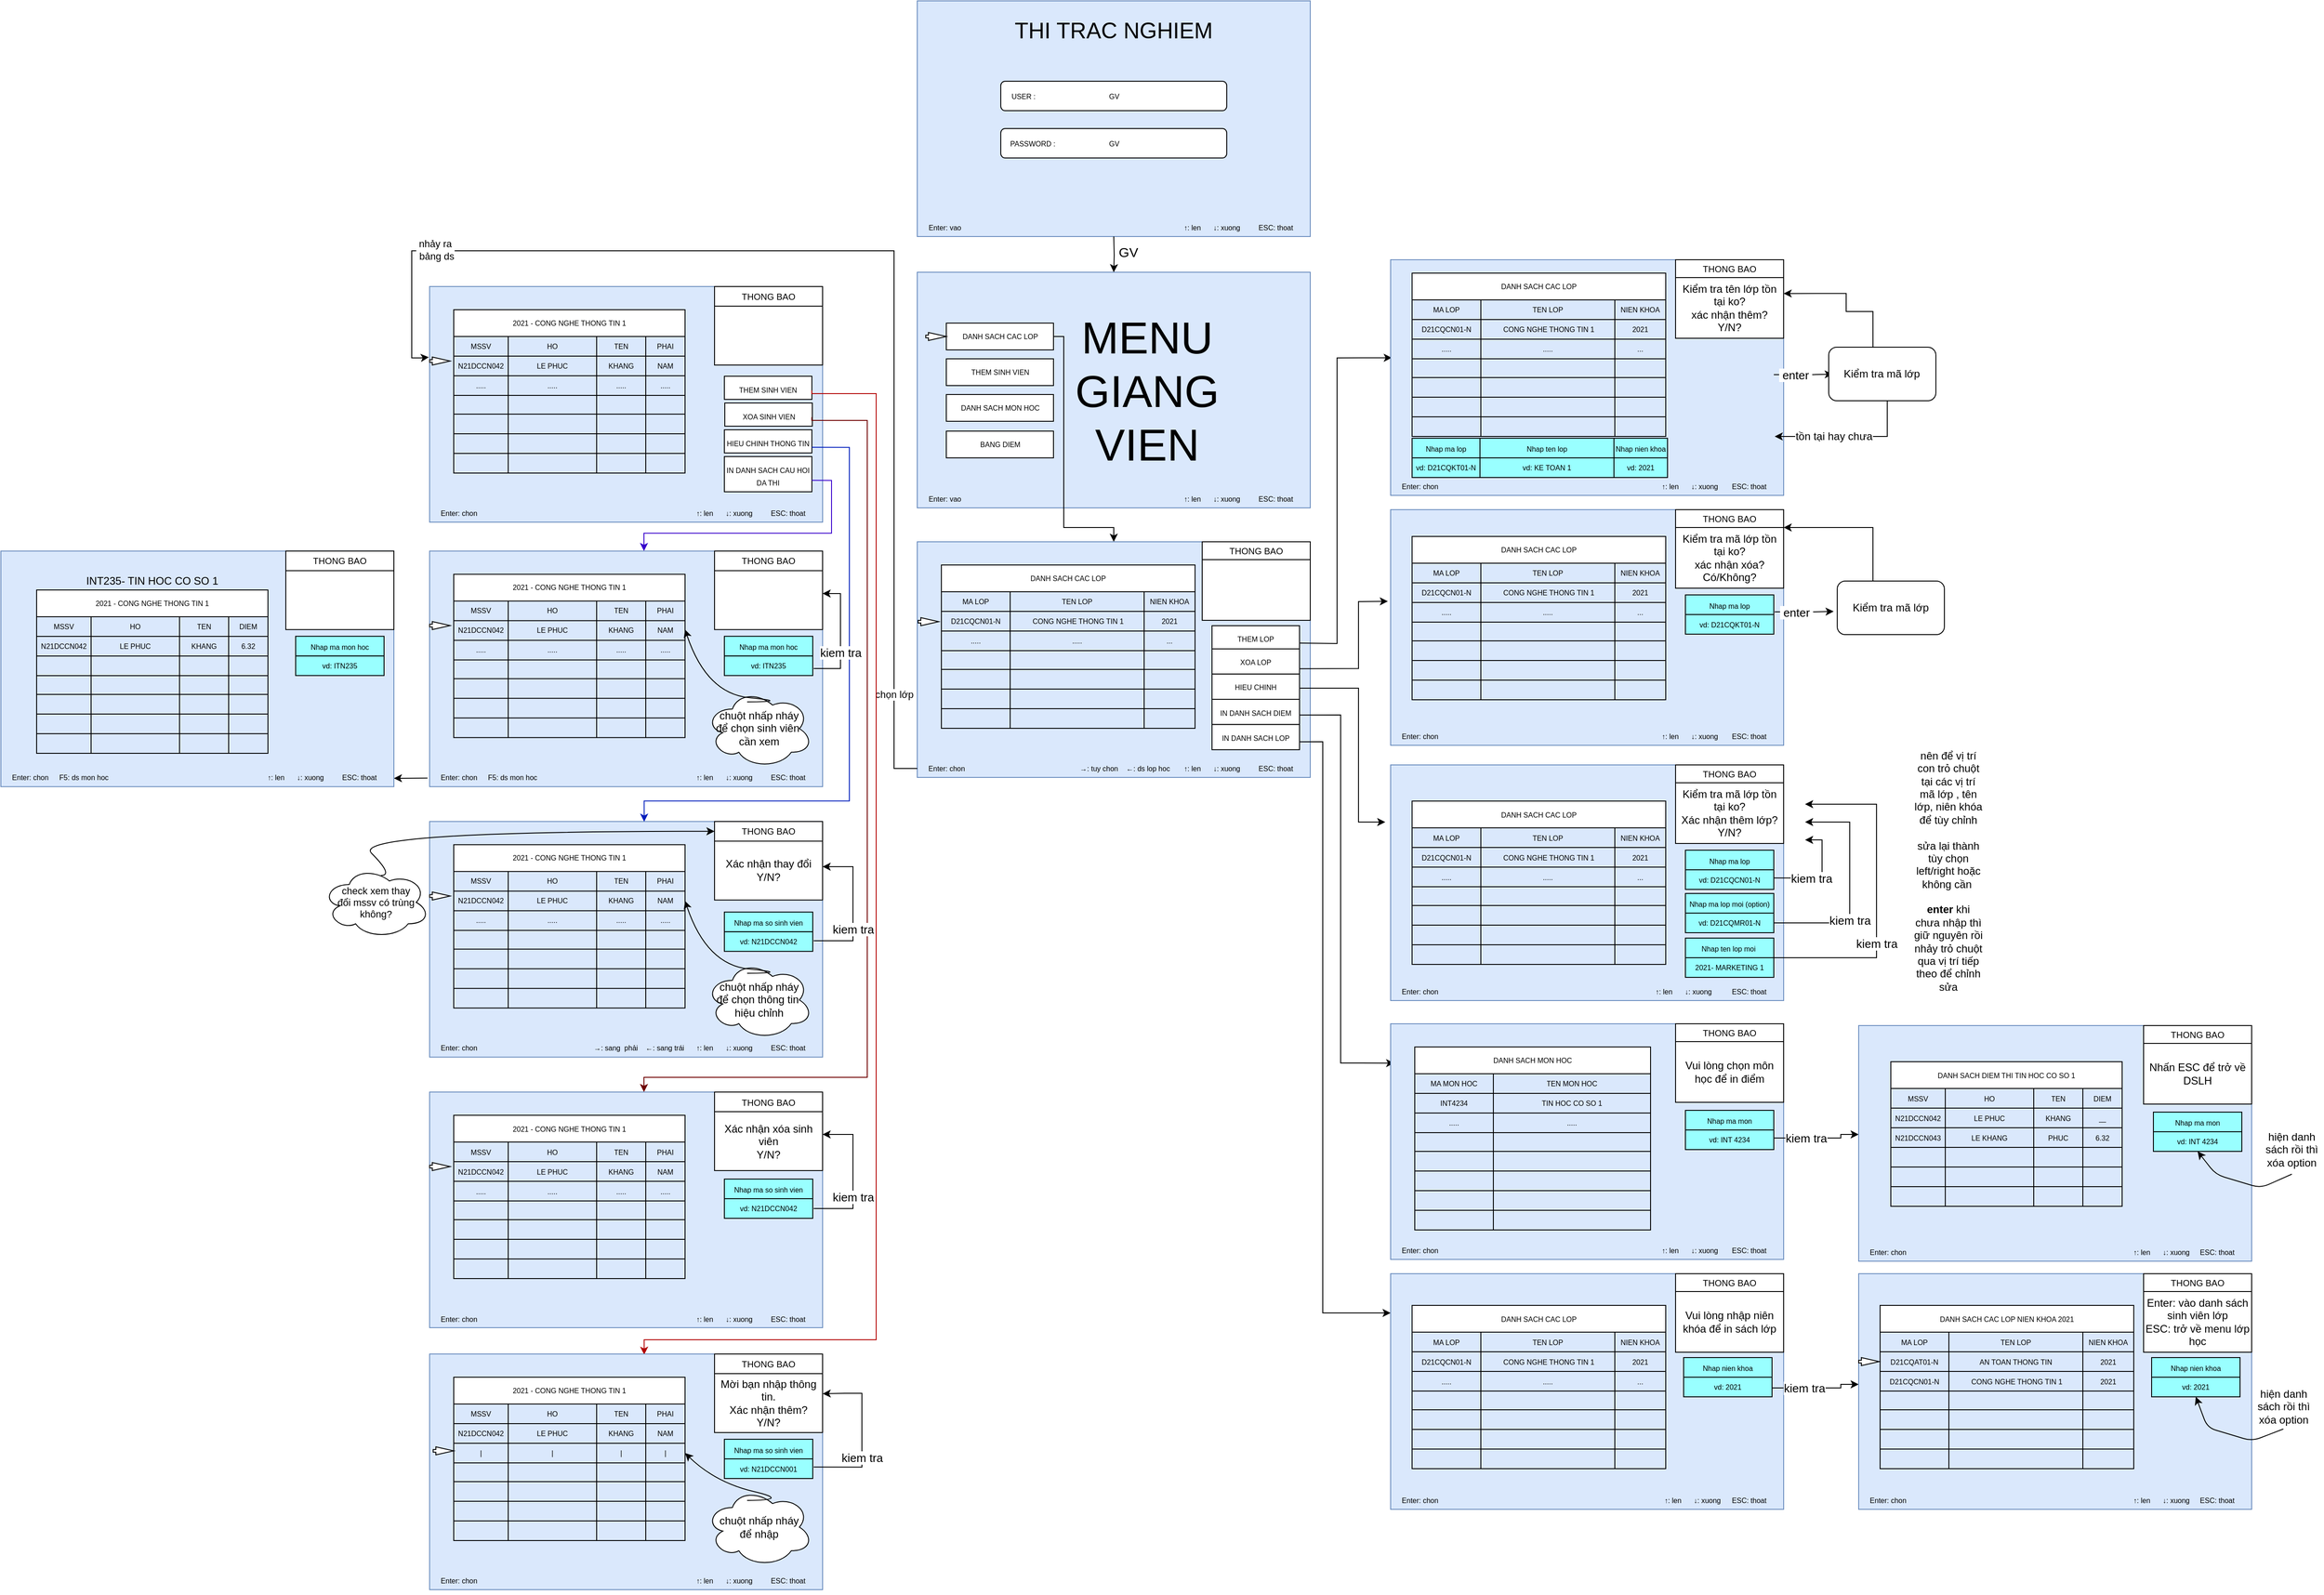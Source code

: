 <mxfile version="13.9.9" type="device"><diagram name="Page-1" id="QWq-iG82q7FiwHE1Uqku"><mxGraphModel dx="4249" dy="381" grid="1" gridSize="10" guides="1" tooltips="1" connect="1" arrows="1" fold="1" page="1" pageScale="1" pageWidth="850" pageHeight="1100" math="0" shadow="0"><root><mxCell id="0"/><mxCell id="1" parent="0"/><mxCell id="4bGyR7LbD8FWA75mzAJR-762" value="" style="group;fontSize=8;" parent="1" vertex="1" connectable="0"><mxGeometry x="-1634" y="20" width="440" height="264" as="geometry"/></mxCell><mxCell id="4bGyR7LbD8FWA75mzAJR-763" value="" style="group;fillColor=#dae8fc;strokeColor=#6c8ebf;fontSize=8;" parent="4bGyR7LbD8FWA75mzAJR-762" vertex="1" connectable="0"><mxGeometry width="440" height="264" as="geometry"/></mxCell><mxCell id="4bGyR7LbD8FWA75mzAJR-764" value="" style="rounded=0;whiteSpace=wrap;html=1;fillColor=#dae8fc;strokeColor=#6c8ebf;fontSize=8;" parent="4bGyR7LbD8FWA75mzAJR-763" vertex="1"><mxGeometry width="440" height="264" as="geometry"/></mxCell><mxCell id="4bGyR7LbD8FWA75mzAJR-765" value="ESC: thoat" style="text;html=1;strokeColor=none;fillColor=none;align=center;verticalAlign=middle;whiteSpace=wrap;rounded=0;fontSize=8;" parent="4bGyR7LbD8FWA75mzAJR-763" vertex="1"><mxGeometry x="361.5" y="244" width="78.5" height="20" as="geometry"/></mxCell><mxCell id="4bGyR7LbD8FWA75mzAJR-766" value="↑: len" style="text;html=1;strokeColor=none;fillColor=none;align=center;verticalAlign=middle;whiteSpace=wrap;rounded=0;fontSize=8;" parent="4bGyR7LbD8FWA75mzAJR-763" vertex="1"><mxGeometry x="286" y="244" width="44" height="20" as="geometry"/></mxCell><mxCell id="4bGyR7LbD8FWA75mzAJR-767" value="↓: xuong" style="text;html=1;strokeColor=none;fillColor=none;align=center;verticalAlign=middle;whiteSpace=wrap;rounded=0;fontSize=8;" parent="4bGyR7LbD8FWA75mzAJR-763" vertex="1"><mxGeometry x="319" y="244" width="55" height="20" as="geometry"/></mxCell><mxCell id="4bGyR7LbD8FWA75mzAJR-768" value="Enter: vao" style="text;html=1;strokeColor=none;fillColor=none;align=center;verticalAlign=middle;whiteSpace=wrap;rounded=0;fontSize=8;" parent="4bGyR7LbD8FWA75mzAJR-763" vertex="1"><mxGeometry y="244" width="62" height="20" as="geometry"/></mxCell><mxCell id="4bGyR7LbD8FWA75mzAJR-769" value="&lt;font style=&quot;font-size: 25px&quot;&gt;THI TRAC NGHIEM&lt;/font&gt;" style="text;html=1;strokeColor=none;fillColor=none;align=center;verticalAlign=middle;whiteSpace=wrap;rounded=0;fontSize=8;" parent="4bGyR7LbD8FWA75mzAJR-762" vertex="1"><mxGeometry x="77" y="22" width="286" height="20" as="geometry"/></mxCell><mxCell id="4bGyR7LbD8FWA75mzAJR-770" value="GV" style="rounded=1;whiteSpace=wrap;html=1;fontSize=8;" parent="4bGyR7LbD8FWA75mzAJR-762" vertex="1"><mxGeometry x="93.5" y="90" width="253" height="33" as="geometry"/></mxCell><mxCell id="4bGyR7LbD8FWA75mzAJR-771" value="GV" style="rounded=1;whiteSpace=wrap;html=1;fontSize=8;" parent="4bGyR7LbD8FWA75mzAJR-762" vertex="1"><mxGeometry x="93.5" y="143" width="253" height="33" as="geometry"/></mxCell><mxCell id="4bGyR7LbD8FWA75mzAJR-772" value="USER :" style="text;html=1;strokeColor=none;fillColor=none;align=center;verticalAlign=middle;whiteSpace=wrap;rounded=0;fontSize=8;" parent="4bGyR7LbD8FWA75mzAJR-762" vertex="1"><mxGeometry x="93.5" y="96.5" width="49.5" height="20" as="geometry"/></mxCell><mxCell id="4bGyR7LbD8FWA75mzAJR-773" value="PASSWORD :&amp;nbsp;" style="text;html=1;strokeColor=none;fillColor=none;align=center;verticalAlign=middle;whiteSpace=wrap;rounded=0;fontSize=8;" parent="4bGyR7LbD8FWA75mzAJR-762" vertex="1"><mxGeometry x="93.5" y="149.5" width="73" height="20" as="geometry"/></mxCell><mxCell id="4bGyR7LbD8FWA75mzAJR-774" value="" style="group;fontSize=8;" parent="1" vertex="1" connectable="0"><mxGeometry x="-1634" y="328" width="440" height="264" as="geometry"/></mxCell><mxCell id="4bGyR7LbD8FWA75mzAJR-775" value="" style="group;fontSize=8;" parent="4bGyR7LbD8FWA75mzAJR-774" vertex="1" connectable="0"><mxGeometry y="-4" width="440" height="264" as="geometry"/></mxCell><mxCell id="4bGyR7LbD8FWA75mzAJR-776" value="" style="group;fontSize=8;" parent="4bGyR7LbD8FWA75mzAJR-775" vertex="1" connectable="0"><mxGeometry width="440" height="264" as="geometry"/></mxCell><mxCell id="4bGyR7LbD8FWA75mzAJR-777" value="" style="rounded=0;whiteSpace=wrap;html=1;fillColor=#dae8fc;strokeColor=#6c8ebf;fontSize=8;" parent="4bGyR7LbD8FWA75mzAJR-776" vertex="1"><mxGeometry width="440" height="264" as="geometry"/></mxCell><mxCell id="4bGyR7LbD8FWA75mzAJR-778" value="ESC: thoat" style="text;html=1;strokeColor=none;fillColor=none;align=center;verticalAlign=middle;whiteSpace=wrap;rounded=0;fontSize=8;" parent="4bGyR7LbD8FWA75mzAJR-776" vertex="1"><mxGeometry x="361.5" y="244" width="78.5" height="20" as="geometry"/></mxCell><mxCell id="4bGyR7LbD8FWA75mzAJR-779" value="↑: len" style="text;html=1;strokeColor=none;fillColor=none;align=center;verticalAlign=middle;whiteSpace=wrap;rounded=0;fontSize=8;" parent="4bGyR7LbD8FWA75mzAJR-776" vertex="1"><mxGeometry x="286" y="244" width="44" height="20" as="geometry"/></mxCell><mxCell id="4bGyR7LbD8FWA75mzAJR-780" value="↓: xuong" style="text;html=1;strokeColor=none;fillColor=none;align=center;verticalAlign=middle;whiteSpace=wrap;rounded=0;fontSize=8;" parent="4bGyR7LbD8FWA75mzAJR-776" vertex="1"><mxGeometry x="319" y="244" width="55" height="20" as="geometry"/></mxCell><mxCell id="4bGyR7LbD8FWA75mzAJR-781" value="Enter: vao" style="text;html=1;strokeColor=none;fillColor=none;align=center;verticalAlign=middle;whiteSpace=wrap;rounded=0;fontSize=8;" parent="4bGyR7LbD8FWA75mzAJR-776" vertex="1"><mxGeometry y="244" width="62" height="20" as="geometry"/></mxCell><mxCell id="4bGyR7LbD8FWA75mzAJR-782" value="&lt;font style=&quot;font-size: 50px;&quot;&gt;MENU GIANG VIEN&lt;/font&gt;" style="text;html=1;strokeColor=none;fillColor=none;align=center;verticalAlign=middle;whiteSpace=wrap;rounded=0;fontSize=50;" parent="4bGyR7LbD8FWA75mzAJR-776" vertex="1"><mxGeometry x="152.5" y="28" width="209" height="209" as="geometry"/></mxCell><mxCell id="4bGyR7LbD8FWA75mzAJR-783" value="BANG DIEM" style="rounded=0;whiteSpace=wrap;html=1;direction=west;fontSize=8;" parent="4bGyR7LbD8FWA75mzAJR-776" vertex="1"><mxGeometry x="32.5" y="178" width="120" height="30" as="geometry"/></mxCell><mxCell id="4bGyR7LbD8FWA75mzAJR-784" value="DANH SACH MON HOC" style="rounded=0;whiteSpace=wrap;html=1;direction=west;fontSize=8;" parent="4bGyR7LbD8FWA75mzAJR-776" vertex="1"><mxGeometry x="32.5" y="137" width="120" height="30" as="geometry"/></mxCell><mxCell id="4bGyR7LbD8FWA75mzAJR-785" value="THEM SINH VIEN" style="rounded=0;whiteSpace=wrap;html=1;direction=west;fontSize=8;" parent="4bGyR7LbD8FWA75mzAJR-776" vertex="1"><mxGeometry x="32.5" y="97" width="120" height="30" as="geometry"/></mxCell><mxCell id="4bGyR7LbD8FWA75mzAJR-786" value="DANH SACH CAC LOP" style="rounded=0;whiteSpace=wrap;html=1;direction=west;fontSize=8;" parent="4bGyR7LbD8FWA75mzAJR-776" vertex="1"><mxGeometry x="32.5" y="57" width="120" height="30" as="geometry"/></mxCell><mxCell id="4bGyR7LbD8FWA75mzAJR-787" value="" style="html=1;shadow=0;dashed=0;align=center;verticalAlign=middle;shape=mxgraph.arrows2.arrow;dy=0.67;dx=20;notch=0;fontSize=8;" parent="4bGyR7LbD8FWA75mzAJR-776" vertex="1"><mxGeometry x="9.5" y="67.5" width="23" height="9" as="geometry"/></mxCell><mxCell id="4bGyR7LbD8FWA75mzAJR-788" style="edgeStyle=orthogonalEdgeStyle;rounded=0;orthogonalLoop=1;jettySize=auto;html=1;fontSize=8;" parent="1" target="4bGyR7LbD8FWA75mzAJR-777" edge="1"><mxGeometry relative="1" as="geometry"><mxPoint x="-1414" y="284" as="sourcePoint"/></mxGeometry></mxCell><mxCell id="4bGyR7LbD8FWA75mzAJR-789" value="GV" style="text;html=1;strokeColor=none;fillColor=none;align=center;verticalAlign=middle;whiteSpace=wrap;rounded=0;fontSize=15;" parent="1" vertex="1"><mxGeometry x="-1414" y="295" width="33" height="11" as="geometry"/></mxCell><mxCell id="4bGyR7LbD8FWA75mzAJR-790" style="edgeStyle=orthogonalEdgeStyle;rounded=0;orthogonalLoop=1;jettySize=auto;html=1;entryX=0.5;entryY=0;entryDx=0;entryDy=0;exitX=0;exitY=0.5;exitDx=0;exitDy=0;" parent="1" source="4bGyR7LbD8FWA75mzAJR-786" target="4bGyR7LbD8FWA75mzAJR-794" edge="1"><mxGeometry relative="1" as="geometry"><Array as="points"><mxPoint x="-1470" y="396"/><mxPoint x="-1470" y="610"/><mxPoint x="-1414" y="610"/></Array><mxPoint x="-1541" y="532" as="sourcePoint"/><mxPoint x="-1414" y="632" as="targetPoint"/></mxGeometry></mxCell><mxCell id="4bGyR7LbD8FWA75mzAJR-791" value="\" style="group;fontSize=8;movable=1;resizable=1;rotatable=1;deletable=1;editable=1;connectable=1;" parent="1" vertex="1" connectable="0"><mxGeometry x="-1634" y="630" width="440" height="264" as="geometry"/></mxCell><mxCell id="4bGyR7LbD8FWA75mzAJR-792" value="" style="group;fontSize=8;" parent="4bGyR7LbD8FWA75mzAJR-791" vertex="1" connectable="0"><mxGeometry y="-4" width="440" height="264" as="geometry"/></mxCell><mxCell id="4bGyR7LbD8FWA75mzAJR-793" value="" style="group;fontSize=8;" parent="4bGyR7LbD8FWA75mzAJR-792" vertex="1" connectable="0"><mxGeometry width="440" height="264" as="geometry"/></mxCell><mxCell id="4bGyR7LbD8FWA75mzAJR-794" value="" style="rounded=0;whiteSpace=wrap;html=1;fillColor=#dae8fc;strokeColor=#6c8ebf;fontSize=8;" parent="4bGyR7LbD8FWA75mzAJR-793" vertex="1"><mxGeometry width="440" height="264" as="geometry"/></mxCell><mxCell id="4bGyR7LbD8FWA75mzAJR-795" value="ESC: thoat" style="text;html=1;strokeColor=none;fillColor=none;align=center;verticalAlign=middle;whiteSpace=wrap;rounded=0;fontSize=8;" parent="4bGyR7LbD8FWA75mzAJR-793" vertex="1"><mxGeometry x="361.5" y="244" width="78.5" height="20" as="geometry"/></mxCell><mxCell id="4bGyR7LbD8FWA75mzAJR-796" value="↑: len" style="text;html=1;strokeColor=none;fillColor=none;align=center;verticalAlign=middle;whiteSpace=wrap;rounded=0;fontSize=8;" parent="4bGyR7LbD8FWA75mzAJR-793" vertex="1"><mxGeometry x="286" y="244" width="44" height="20" as="geometry"/></mxCell><mxCell id="4bGyR7LbD8FWA75mzAJR-797" value="↓: xuong" style="text;html=1;strokeColor=none;fillColor=none;align=center;verticalAlign=middle;whiteSpace=wrap;rounded=0;fontSize=8;" parent="4bGyR7LbD8FWA75mzAJR-793" vertex="1"><mxGeometry x="319" y="244" width="55" height="20" as="geometry"/></mxCell><mxCell id="4bGyR7LbD8FWA75mzAJR-798" value="Enter: chon" style="text;html=1;strokeColor=none;fillColor=none;align=center;verticalAlign=middle;whiteSpace=wrap;rounded=0;fontSize=8;" parent="4bGyR7LbD8FWA75mzAJR-793" vertex="1"><mxGeometry y="244" width="66" height="20" as="geometry"/></mxCell><mxCell id="4bGyR7LbD8FWA75mzAJR-799" value="&lt;span style=&quot;font-weight: normal; font-size: 8px;&quot;&gt;DANH SACH CAC LOP&lt;/span&gt;" style="shape=table;html=1;whiteSpace=wrap;startSize=30;container=1;collapsible=0;childLayout=tableLayout;fontStyle=1;align=center;fontSize=8;" parent="4bGyR7LbD8FWA75mzAJR-793" vertex="1"><mxGeometry x="27" y="26" width="284" height="183" as="geometry"/></mxCell><mxCell id="4bGyR7LbD8FWA75mzAJR-800" value="" style="shape=partialRectangle;html=1;whiteSpace=wrap;collapsible=0;dropTarget=0;pointerEvents=0;fillColor=none;top=0;left=0;bottom=0;right=0;points=[[0,0.5],[1,0.5]];portConstraint=eastwest;fontSize=8;" parent="4bGyR7LbD8FWA75mzAJR-799" vertex="1"><mxGeometry y="30" width="284" height="22" as="geometry"/></mxCell><mxCell id="4bGyR7LbD8FWA75mzAJR-801" value="MA LOP" style="shape=partialRectangle;html=1;whiteSpace=wrap;connectable=0;fillColor=none;top=0;left=0;bottom=0;right=0;overflow=hidden;fontSize=8;" parent="4bGyR7LbD8FWA75mzAJR-800" vertex="1"><mxGeometry width="77" height="22" as="geometry"><mxRectangle width="77" height="22" as="alternateBounds"/></mxGeometry></mxCell><mxCell id="4bGyR7LbD8FWA75mzAJR-802" value="TEN LOP" style="shape=partialRectangle;html=1;whiteSpace=wrap;connectable=0;fillColor=none;top=0;left=0;bottom=0;right=0;overflow=hidden;fontSize=8;" parent="4bGyR7LbD8FWA75mzAJR-800" vertex="1"><mxGeometry x="77" width="150" height="22" as="geometry"><mxRectangle width="150" height="22" as="alternateBounds"/></mxGeometry></mxCell><mxCell id="4bGyR7LbD8FWA75mzAJR-803" value="NIEN KHOA" style="shape=partialRectangle;html=1;whiteSpace=wrap;connectable=0;fillColor=none;top=0;left=0;bottom=0;right=0;overflow=hidden;fontSize=8;" parent="4bGyR7LbD8FWA75mzAJR-800" vertex="1"><mxGeometry x="227" width="57" height="22" as="geometry"><mxRectangle width="57" height="22" as="alternateBounds"/></mxGeometry></mxCell><mxCell id="4bGyR7LbD8FWA75mzAJR-804" style="shape=partialRectangle;html=1;whiteSpace=wrap;collapsible=0;dropTarget=0;pointerEvents=0;fillColor=none;top=0;left=0;bottom=0;right=0;points=[[0,0.5],[1,0.5]];portConstraint=eastwest;fontSize=8;" parent="4bGyR7LbD8FWA75mzAJR-799" vertex="1"><mxGeometry y="52" width="284" height="22" as="geometry"/></mxCell><mxCell id="4bGyR7LbD8FWA75mzAJR-805" value="D21CQCN01-N" style="shape=partialRectangle;html=1;whiteSpace=wrap;connectable=0;fillColor=none;top=0;left=0;bottom=0;right=0;overflow=hidden;fontSize=8;" parent="4bGyR7LbD8FWA75mzAJR-804" vertex="1"><mxGeometry width="77" height="22" as="geometry"><mxRectangle width="77" height="22" as="alternateBounds"/></mxGeometry></mxCell><mxCell id="4bGyR7LbD8FWA75mzAJR-806" value="&amp;nbsp;CONG NGHE THONG TIN 1" style="shape=partialRectangle;html=1;whiteSpace=wrap;connectable=0;fillColor=none;top=0;left=0;bottom=0;right=0;overflow=hidden;fontSize=8;" parent="4bGyR7LbD8FWA75mzAJR-804" vertex="1"><mxGeometry x="77" width="150" height="22" as="geometry"><mxRectangle width="150" height="22" as="alternateBounds"/></mxGeometry></mxCell><mxCell id="4bGyR7LbD8FWA75mzAJR-807" value="2021" style="shape=partialRectangle;html=1;whiteSpace=wrap;connectable=0;fillColor=none;top=0;left=0;bottom=0;right=0;overflow=hidden;fontSize=8;" parent="4bGyR7LbD8FWA75mzAJR-804" vertex="1"><mxGeometry x="227" width="57" height="22" as="geometry"><mxRectangle width="57" height="22" as="alternateBounds"/></mxGeometry></mxCell><mxCell id="4bGyR7LbD8FWA75mzAJR-808" style="shape=partialRectangle;html=1;whiteSpace=wrap;collapsible=0;dropTarget=0;pointerEvents=0;fillColor=none;top=0;left=0;bottom=0;right=0;points=[[0,0.5],[1,0.5]];portConstraint=eastwest;fontSize=8;" parent="4bGyR7LbD8FWA75mzAJR-799" vertex="1"><mxGeometry y="74" width="284" height="22" as="geometry"/></mxCell><mxCell id="4bGyR7LbD8FWA75mzAJR-809" value="....." style="shape=partialRectangle;html=1;whiteSpace=wrap;connectable=0;fillColor=none;top=0;left=0;bottom=0;right=0;overflow=hidden;fontSize=8;" parent="4bGyR7LbD8FWA75mzAJR-808" vertex="1"><mxGeometry width="77" height="22" as="geometry"><mxRectangle width="77" height="22" as="alternateBounds"/></mxGeometry></mxCell><mxCell id="4bGyR7LbD8FWA75mzAJR-810" value="....." style="shape=partialRectangle;html=1;whiteSpace=wrap;connectable=0;fillColor=none;top=0;left=0;bottom=0;right=0;overflow=hidden;fontSize=8;" parent="4bGyR7LbD8FWA75mzAJR-808" vertex="1"><mxGeometry x="77" width="150" height="22" as="geometry"><mxRectangle width="150" height="22" as="alternateBounds"/></mxGeometry></mxCell><mxCell id="4bGyR7LbD8FWA75mzAJR-811" value="..." style="shape=partialRectangle;html=1;whiteSpace=wrap;connectable=0;fillColor=none;top=0;left=0;bottom=0;right=0;overflow=hidden;fontSize=8;" parent="4bGyR7LbD8FWA75mzAJR-808" vertex="1"><mxGeometry x="227" width="57" height="22" as="geometry"><mxRectangle width="57" height="22" as="alternateBounds"/></mxGeometry></mxCell><mxCell id="4bGyR7LbD8FWA75mzAJR-812" style="shape=partialRectangle;html=1;whiteSpace=wrap;collapsible=0;dropTarget=0;pointerEvents=0;fillColor=none;top=0;left=0;bottom=0;right=0;points=[[0,0.5],[1,0.5]];portConstraint=eastwest;fontSize=8;" parent="4bGyR7LbD8FWA75mzAJR-799" vertex="1"><mxGeometry y="96" width="284" height="21" as="geometry"/></mxCell><mxCell id="4bGyR7LbD8FWA75mzAJR-813" style="shape=partialRectangle;html=1;whiteSpace=wrap;connectable=0;fillColor=none;top=0;left=0;bottom=0;right=0;overflow=hidden;fontSize=8;" parent="4bGyR7LbD8FWA75mzAJR-812" vertex="1"><mxGeometry width="77" height="21" as="geometry"><mxRectangle width="77" height="21" as="alternateBounds"/></mxGeometry></mxCell><mxCell id="4bGyR7LbD8FWA75mzAJR-814" style="shape=partialRectangle;html=1;whiteSpace=wrap;connectable=0;fillColor=none;top=0;left=0;bottom=0;right=0;overflow=hidden;fontSize=8;" parent="4bGyR7LbD8FWA75mzAJR-812" vertex="1"><mxGeometry x="77" width="150" height="21" as="geometry"><mxRectangle width="150" height="21" as="alternateBounds"/></mxGeometry></mxCell><mxCell id="4bGyR7LbD8FWA75mzAJR-815" style="shape=partialRectangle;html=1;whiteSpace=wrap;connectable=0;fillColor=none;top=0;left=0;bottom=0;right=0;overflow=hidden;fontSize=8;" parent="4bGyR7LbD8FWA75mzAJR-812" vertex="1"><mxGeometry x="227" width="57" height="21" as="geometry"><mxRectangle width="57" height="21" as="alternateBounds"/></mxGeometry></mxCell><mxCell id="4bGyR7LbD8FWA75mzAJR-816" style="shape=partialRectangle;html=1;whiteSpace=wrap;collapsible=0;dropTarget=0;pointerEvents=0;fillColor=none;top=0;left=0;bottom=0;right=0;points=[[0,0.5],[1,0.5]];portConstraint=eastwest;fontSize=8;" parent="4bGyR7LbD8FWA75mzAJR-799" vertex="1"><mxGeometry y="117" width="284" height="22" as="geometry"/></mxCell><mxCell id="4bGyR7LbD8FWA75mzAJR-817" style="shape=partialRectangle;html=1;whiteSpace=wrap;connectable=0;fillColor=none;top=0;left=0;bottom=0;right=0;overflow=hidden;fontSize=8;" parent="4bGyR7LbD8FWA75mzAJR-816" vertex="1"><mxGeometry width="77" height="22" as="geometry"><mxRectangle width="77" height="22" as="alternateBounds"/></mxGeometry></mxCell><mxCell id="4bGyR7LbD8FWA75mzAJR-818" style="shape=partialRectangle;html=1;whiteSpace=wrap;connectable=0;fillColor=none;top=0;left=0;bottom=0;right=0;overflow=hidden;fontSize=8;" parent="4bGyR7LbD8FWA75mzAJR-816" vertex="1"><mxGeometry x="77" width="150" height="22" as="geometry"><mxRectangle width="150" height="22" as="alternateBounds"/></mxGeometry></mxCell><mxCell id="4bGyR7LbD8FWA75mzAJR-819" style="shape=partialRectangle;html=1;whiteSpace=wrap;connectable=0;fillColor=none;top=0;left=0;bottom=0;right=0;overflow=hidden;fontSize=8;" parent="4bGyR7LbD8FWA75mzAJR-816" vertex="1"><mxGeometry x="227" width="57" height="22" as="geometry"><mxRectangle width="57" height="22" as="alternateBounds"/></mxGeometry></mxCell><mxCell id="4bGyR7LbD8FWA75mzAJR-820" value="" style="shape=partialRectangle;html=1;whiteSpace=wrap;collapsible=0;dropTarget=0;pointerEvents=0;fillColor=none;top=0;left=0;bottom=0;right=0;points=[[0,0.5],[1,0.5]];portConstraint=eastwest;fontSize=8;" parent="4bGyR7LbD8FWA75mzAJR-799" vertex="1"><mxGeometry y="139" width="284" height="22" as="geometry"/></mxCell><mxCell id="4bGyR7LbD8FWA75mzAJR-821" value="" style="shape=partialRectangle;html=1;whiteSpace=wrap;connectable=0;fillColor=none;top=0;left=0;bottom=0;right=0;overflow=hidden;fontSize=8;" parent="4bGyR7LbD8FWA75mzAJR-820" vertex="1"><mxGeometry width="77" height="22" as="geometry"><mxRectangle width="77" height="22" as="alternateBounds"/></mxGeometry></mxCell><mxCell id="4bGyR7LbD8FWA75mzAJR-822" value="" style="shape=partialRectangle;html=1;whiteSpace=wrap;connectable=0;fillColor=none;top=0;left=0;bottom=0;right=0;overflow=hidden;fontSize=8;" parent="4bGyR7LbD8FWA75mzAJR-820" vertex="1"><mxGeometry x="77" width="150" height="22" as="geometry"><mxRectangle width="150" height="22" as="alternateBounds"/></mxGeometry></mxCell><mxCell id="4bGyR7LbD8FWA75mzAJR-823" style="shape=partialRectangle;html=1;whiteSpace=wrap;connectable=0;fillColor=none;top=0;left=0;bottom=0;right=0;overflow=hidden;fontSize=8;" parent="4bGyR7LbD8FWA75mzAJR-820" vertex="1"><mxGeometry x="227" width="57" height="22" as="geometry"><mxRectangle width="57" height="22" as="alternateBounds"/></mxGeometry></mxCell><mxCell id="4bGyR7LbD8FWA75mzAJR-824" value="" style="shape=partialRectangle;html=1;whiteSpace=wrap;collapsible=0;dropTarget=0;pointerEvents=0;fillColor=none;top=0;left=0;bottom=0;right=0;points=[[0,0.5],[1,0.5]];portConstraint=eastwest;fontSize=8;" parent="4bGyR7LbD8FWA75mzAJR-799" vertex="1"><mxGeometry y="161" width="284" height="22" as="geometry"/></mxCell><mxCell id="4bGyR7LbD8FWA75mzAJR-825" value="" style="shape=partialRectangle;html=1;whiteSpace=wrap;connectable=0;fillColor=none;top=0;left=0;bottom=0;right=0;overflow=hidden;fontSize=8;" parent="4bGyR7LbD8FWA75mzAJR-824" vertex="1"><mxGeometry width="77" height="22" as="geometry"><mxRectangle width="77" height="22" as="alternateBounds"/></mxGeometry></mxCell><mxCell id="4bGyR7LbD8FWA75mzAJR-826" value="" style="shape=partialRectangle;html=1;whiteSpace=wrap;connectable=0;fillColor=none;top=0;left=0;bottom=0;right=0;overflow=hidden;fontSize=8;" parent="4bGyR7LbD8FWA75mzAJR-824" vertex="1"><mxGeometry x="77" width="150" height="22" as="geometry"><mxRectangle width="150" height="22" as="alternateBounds"/></mxGeometry></mxCell><mxCell id="4bGyR7LbD8FWA75mzAJR-827" style="shape=partialRectangle;html=1;whiteSpace=wrap;connectable=0;fillColor=none;top=0;left=0;bottom=0;right=0;overflow=hidden;fontSize=8;" parent="4bGyR7LbD8FWA75mzAJR-824" vertex="1"><mxGeometry x="227" width="57" height="22" as="geometry"><mxRectangle width="57" height="22" as="alternateBounds"/></mxGeometry></mxCell><mxCell id="4bGyR7LbD8FWA75mzAJR-828" value="" style="shape=table;html=1;whiteSpace=wrap;startSize=0;container=1;collapsible=0;childLayout=tableLayout;fontSize=50;" parent="4bGyR7LbD8FWA75mzAJR-793" vertex="1"><mxGeometry x="319" width="121" height="88" as="geometry"/></mxCell><mxCell id="4bGyR7LbD8FWA75mzAJR-829" value="" style="shape=partialRectangle;html=1;whiteSpace=wrap;collapsible=0;dropTarget=0;pointerEvents=0;fillColor=none;top=0;left=0;bottom=0;right=0;points=[[0,0.5],[1,0.5]];portConstraint=eastwest;" parent="4bGyR7LbD8FWA75mzAJR-828" vertex="1"><mxGeometry width="121" height="20" as="geometry"/></mxCell><mxCell id="4bGyR7LbD8FWA75mzAJR-830" value="&lt;font style=&quot;font-size: 10px&quot;&gt;THONG BAO&lt;/font&gt;" style="shape=partialRectangle;html=1;whiteSpace=wrap;connectable=0;fillColor=none;top=0;left=0;bottom=0;right=0;overflow=hidden;" parent="4bGyR7LbD8FWA75mzAJR-829" vertex="1"><mxGeometry width="121" height="20" as="geometry"/></mxCell><mxCell id="4bGyR7LbD8FWA75mzAJR-831" value="" style="shape=partialRectangle;html=1;whiteSpace=wrap;collapsible=0;dropTarget=0;pointerEvents=0;fillColor=none;top=0;left=0;bottom=0;right=0;points=[[0,0.5],[1,0.5]];portConstraint=eastwest;" parent="4bGyR7LbD8FWA75mzAJR-828" vertex="1"><mxGeometry y="20" width="121" height="68" as="geometry"/></mxCell><mxCell id="4bGyR7LbD8FWA75mzAJR-832" value="" style="shape=partialRectangle;html=1;whiteSpace=wrap;connectable=0;fillColor=none;top=0;left=0;bottom=0;right=0;overflow=hidden;" parent="4bGyR7LbD8FWA75mzAJR-831" vertex="1"><mxGeometry width="121" height="68" as="geometry"/></mxCell><mxCell id="4bGyR7LbD8FWA75mzAJR-833" value="&lt;font style=&quot;font-size: 8px&quot;&gt;THEM LOP&lt;br&gt;&lt;/font&gt;" style="rounded=0;whiteSpace=wrap;html=1;verticalAlign=top;" parent="4bGyR7LbD8FWA75mzAJR-793" vertex="1"><mxGeometry x="330" y="94" width="98" height="26" as="geometry"/></mxCell><mxCell id="4bGyR7LbD8FWA75mzAJR-834" value="&lt;font style=&quot;font-size: 8px&quot;&gt;←: ds lop hoc&lt;/font&gt;" style="text;html=1;strokeColor=none;fillColor=none;align=center;verticalAlign=middle;whiteSpace=wrap;rounded=0;fontSize=8;" parent="4bGyR7LbD8FWA75mzAJR-793" vertex="1"><mxGeometry x="220" y="244" width="77" height="20" as="geometry"/></mxCell><mxCell id="4bGyR7LbD8FWA75mzAJR-835" value="&lt;font style=&quot;font-size: 8px;&quot;&gt;→: tuy chon&lt;/font&gt;" style="text;html=1;strokeColor=none;fillColor=none;align=center;verticalAlign=middle;whiteSpace=wrap;rounded=0;fontSize=8;" parent="4bGyR7LbD8FWA75mzAJR-793" vertex="1"><mxGeometry x="165" y="244" width="77" height="20" as="geometry"/></mxCell><mxCell id="4bGyR7LbD8FWA75mzAJR-836" value="&lt;font style=&quot;font-size: 8px&quot;&gt;XOA LOP&lt;br&gt;&lt;/font&gt;" style="rounded=0;whiteSpace=wrap;html=1;verticalAlign=top;" parent="4bGyR7LbD8FWA75mzAJR-793" vertex="1"><mxGeometry x="330" y="120" width="98" height="28.25" as="geometry"/></mxCell><mxCell id="4bGyR7LbD8FWA75mzAJR-837" value="&lt;font style=&quot;font-size: 8px&quot;&gt;HIEU CHINH&lt;br&gt;&lt;/font&gt;" style="rounded=0;whiteSpace=wrap;html=1;verticalAlign=top;" parent="4bGyR7LbD8FWA75mzAJR-793" vertex="1"><mxGeometry x="330" y="148.25" width="98" height="28.25" as="geometry"/></mxCell><mxCell id="4bGyR7LbD8FWA75mzAJR-838" value="&lt;font style=&quot;font-size: 8px&quot;&gt;IN DANH SACH DIEM&lt;br&gt;&lt;/font&gt;" style="rounded=0;whiteSpace=wrap;html=1;verticalAlign=top;" parent="4bGyR7LbD8FWA75mzAJR-793" vertex="1"><mxGeometry x="330" y="176.5" width="98" height="28.25" as="geometry"/></mxCell><mxCell id="4bGyR7LbD8FWA75mzAJR-839" value="&lt;font style=&quot;font-size: 8px&quot;&gt;IN DANH SACH LOP&lt;br&gt;&lt;/font&gt;" style="rounded=0;whiteSpace=wrap;html=1;verticalAlign=top;" parent="4bGyR7LbD8FWA75mzAJR-793" vertex="1"><mxGeometry x="330" y="204.75" width="98" height="28.25" as="geometry"/></mxCell><mxCell id="4bGyR7LbD8FWA75mzAJR-840" value="" style="endArrow=classic;html=1;rounded=0;exitX=1;exitY=0.75;exitDx=0;exitDy=0;entryX=0.003;entryY=0.416;entryDx=0;entryDy=0;entryPerimeter=0;" parent="1" source="4bGyR7LbD8FWA75mzAJR-833" target="4bGyR7LbD8FWA75mzAJR-844" edge="1"><mxGeometry width="50" height="50" relative="1" as="geometry"><mxPoint x="-1214" y="738" as="sourcePoint"/><mxPoint x="-1104" y="598" as="targetPoint"/><Array as="points"><mxPoint x="-1164" y="740"/><mxPoint x="-1164" y="598"/><mxPoint x="-1164" y="420"/></Array></mxGeometry></mxCell><mxCell id="4bGyR7LbD8FWA75mzAJR-841" value="\" style="group;fontSize=8;" parent="1" vertex="1" connectable="0"><mxGeometry x="-1104" y="314" width="440" height="264" as="geometry"/></mxCell><mxCell id="4bGyR7LbD8FWA75mzAJR-842" value="" style="group;fontSize=8;" parent="4bGyR7LbD8FWA75mzAJR-841" vertex="1" connectable="0"><mxGeometry y="-4" width="440" height="264" as="geometry"/></mxCell><mxCell id="4bGyR7LbD8FWA75mzAJR-843" value="" style="group;fontSize=8;" parent="4bGyR7LbD8FWA75mzAJR-842" vertex="1" connectable="0"><mxGeometry width="440" height="264" as="geometry"/></mxCell><mxCell id="4bGyR7LbD8FWA75mzAJR-844" value="" style="rounded=0;whiteSpace=wrap;html=1;fillColor=#dae8fc;strokeColor=#6c8ebf;fontSize=8;" parent="4bGyR7LbD8FWA75mzAJR-843" vertex="1"><mxGeometry width="440" height="264" as="geometry"/></mxCell><mxCell id="4bGyR7LbD8FWA75mzAJR-845" value="ESC: thoat" style="text;html=1;strokeColor=none;fillColor=none;align=center;verticalAlign=middle;whiteSpace=wrap;rounded=0;fontSize=8;" parent="4bGyR7LbD8FWA75mzAJR-843" vertex="1"><mxGeometry x="361.5" y="244" width="78.5" height="20" as="geometry"/></mxCell><mxCell id="4bGyR7LbD8FWA75mzAJR-846" value="Enter: chon" style="text;html=1;strokeColor=none;fillColor=none;align=center;verticalAlign=middle;whiteSpace=wrap;rounded=0;fontSize=8;" parent="4bGyR7LbD8FWA75mzAJR-843" vertex="1"><mxGeometry y="244" width="66" height="20" as="geometry"/></mxCell><mxCell id="4bGyR7LbD8FWA75mzAJR-847" value="" style="shape=table;html=1;whiteSpace=wrap;startSize=0;container=1;collapsible=0;childLayout=tableLayout;fontSize=50;" parent="4bGyR7LbD8FWA75mzAJR-843" vertex="1"><mxGeometry x="319" width="121" height="88" as="geometry"/></mxCell><mxCell id="4bGyR7LbD8FWA75mzAJR-848" value="" style="shape=partialRectangle;html=1;whiteSpace=wrap;collapsible=0;dropTarget=0;pointerEvents=0;fillColor=none;top=0;left=0;bottom=0;right=0;points=[[0,0.5],[1,0.5]];portConstraint=eastwest;" parent="4bGyR7LbD8FWA75mzAJR-847" vertex="1"><mxGeometry width="121" height="20" as="geometry"/></mxCell><mxCell id="4bGyR7LbD8FWA75mzAJR-849" value="&lt;font style=&quot;font-size: 10px&quot;&gt;THONG BAO&lt;/font&gt;" style="shape=partialRectangle;html=1;whiteSpace=wrap;connectable=0;fillColor=none;top=0;left=0;bottom=0;right=0;overflow=hidden;" parent="4bGyR7LbD8FWA75mzAJR-848" vertex="1"><mxGeometry width="121" height="20" as="geometry"><mxRectangle width="121" height="20" as="alternateBounds"/></mxGeometry></mxCell><mxCell id="4bGyR7LbD8FWA75mzAJR-850" value="" style="shape=partialRectangle;html=1;whiteSpace=wrap;collapsible=0;dropTarget=0;pointerEvents=0;fillColor=none;top=0;left=0;bottom=0;right=0;points=[[0,0.5],[1,0.5]];portConstraint=eastwest;" parent="4bGyR7LbD8FWA75mzAJR-847" vertex="1"><mxGeometry y="20" width="121" height="68" as="geometry"/></mxCell><mxCell id="4bGyR7LbD8FWA75mzAJR-851" value="Kiểm tra tên lớp tồn tại ko?&lt;br&gt;xác nhận thêm?&lt;br&gt;Y/N?" style="shape=partialRectangle;html=1;whiteSpace=wrap;connectable=0;fillColor=none;top=0;left=0;bottom=0;right=0;overflow=hidden;" parent="4bGyR7LbD8FWA75mzAJR-850" vertex="1"><mxGeometry width="121" height="68" as="geometry"><mxRectangle width="121" height="68" as="alternateBounds"/></mxGeometry></mxCell><mxCell id="4bGyR7LbD8FWA75mzAJR-852" value="vd: D21CQKT01-N" style="rounded=0;whiteSpace=wrap;html=1;labelBackgroundColor=#99FFFF;sketch=0;fillColor=#99FFFF;fontSize=8;" parent="4bGyR7LbD8FWA75mzAJR-843" vertex="1"><mxGeometry x="24" y="222" width="76" height="22" as="geometry"/></mxCell><mxCell id="4bGyR7LbD8FWA75mzAJR-853" value="&lt;font style=&quot;font-size: 8px&quot;&gt;Nhap ma lop&lt;br&gt;&lt;/font&gt;" style="rounded=0;whiteSpace=wrap;html=1;sketch=0;align=center;verticalAlign=middle;labelBackgroundColor=#99FFFF;fillColor=#99FFFF;" parent="4bGyR7LbD8FWA75mzAJR-843" vertex="1"><mxGeometry x="24" y="200" width="76" height="22" as="geometry"/></mxCell><mxCell id="4bGyR7LbD8FWA75mzAJR-854" value="vd: KE TOAN 1" style="rounded=0;whiteSpace=wrap;html=1;labelBackgroundColor=#99FFFF;sketch=0;fillColor=#99FFFF;fontSize=8;" parent="4bGyR7LbD8FWA75mzAJR-843" vertex="1"><mxGeometry x="100" y="222" width="150" height="22" as="geometry"/></mxCell><mxCell id="4bGyR7LbD8FWA75mzAJR-855" value="&lt;font style=&quot;font-size: 8px&quot;&gt;Nhap ten lop&lt;br&gt;&lt;/font&gt;" style="rounded=0;whiteSpace=wrap;html=1;sketch=0;align=center;verticalAlign=middle;labelBackgroundColor=#99FFFF;fillColor=#99FFFF;" parent="4bGyR7LbD8FWA75mzAJR-843" vertex="1"><mxGeometry x="100" y="200" width="150" height="22" as="geometry"/></mxCell><mxCell id="4bGyR7LbD8FWA75mzAJR-856" value="↑: len" style="text;html=1;strokeColor=none;fillColor=none;align=center;verticalAlign=middle;whiteSpace=wrap;rounded=0;fontSize=8;" parent="4bGyR7LbD8FWA75mzAJR-843" vertex="1"><mxGeometry x="291" y="244" width="44" height="20" as="geometry"/></mxCell><mxCell id="4bGyR7LbD8FWA75mzAJR-857" value="↓: xuong" style="text;html=1;strokeColor=none;fillColor=none;align=center;verticalAlign=middle;whiteSpace=wrap;rounded=0;fontSize=8;" parent="4bGyR7LbD8FWA75mzAJR-843" vertex="1"><mxGeometry x="324" y="244" width="55" height="20" as="geometry"/></mxCell><mxCell id="4bGyR7LbD8FWA75mzAJR-858" value="vd: 2021" style="rounded=0;whiteSpace=wrap;html=1;labelBackgroundColor=#99FFFF;sketch=0;fillColor=#99FFFF;fontSize=8;" parent="4bGyR7LbD8FWA75mzAJR-843" vertex="1"><mxGeometry x="250" y="222" width="60" height="22" as="geometry"/></mxCell><mxCell id="4bGyR7LbD8FWA75mzAJR-859" value="&lt;font style=&quot;font-size: 8px&quot;&gt;Nhap nien khoa&lt;br&gt;&lt;/font&gt;" style="rounded=0;whiteSpace=wrap;html=1;sketch=0;align=center;verticalAlign=middle;labelBackgroundColor=#99FFFF;fillColor=#99FFFF;" parent="4bGyR7LbD8FWA75mzAJR-843" vertex="1"><mxGeometry x="250" y="200" width="60" height="22" as="geometry"/></mxCell><mxCell id="4bGyR7LbD8FWA75mzAJR-860" value="&lt;span style=&quot;font-weight: normal; font-size: 8px;&quot;&gt;DANH SACH CAC LOP&lt;/span&gt;" style="shape=table;html=1;whiteSpace=wrap;startSize=30;container=1;collapsible=0;childLayout=tableLayout;fontStyle=1;align=center;fontSize=8;" parent="4bGyR7LbD8FWA75mzAJR-843" vertex="1"><mxGeometry x="24" y="15" width="284" height="183" as="geometry"/></mxCell><mxCell id="4bGyR7LbD8FWA75mzAJR-861" value="" style="shape=partialRectangle;html=1;whiteSpace=wrap;collapsible=0;dropTarget=0;pointerEvents=0;fillColor=none;top=0;left=0;bottom=0;right=0;points=[[0,0.5],[1,0.5]];portConstraint=eastwest;fontSize=8;" parent="4bGyR7LbD8FWA75mzAJR-860" vertex="1"><mxGeometry y="30" width="284" height="22" as="geometry"/></mxCell><mxCell id="4bGyR7LbD8FWA75mzAJR-862" value="MA LOP" style="shape=partialRectangle;html=1;whiteSpace=wrap;connectable=0;fillColor=none;top=0;left=0;bottom=0;right=0;overflow=hidden;fontSize=8;" parent="4bGyR7LbD8FWA75mzAJR-861" vertex="1"><mxGeometry width="77" height="22" as="geometry"><mxRectangle width="77" height="22" as="alternateBounds"/></mxGeometry></mxCell><mxCell id="4bGyR7LbD8FWA75mzAJR-863" value="TEN LOP" style="shape=partialRectangle;html=1;whiteSpace=wrap;connectable=0;fillColor=none;top=0;left=0;bottom=0;right=0;overflow=hidden;fontSize=8;" parent="4bGyR7LbD8FWA75mzAJR-861" vertex="1"><mxGeometry x="77" width="150" height="22" as="geometry"><mxRectangle width="150" height="22" as="alternateBounds"/></mxGeometry></mxCell><mxCell id="4bGyR7LbD8FWA75mzAJR-864" value="NIEN KHOA" style="shape=partialRectangle;html=1;whiteSpace=wrap;connectable=0;fillColor=none;top=0;left=0;bottom=0;right=0;overflow=hidden;fontSize=8;" parent="4bGyR7LbD8FWA75mzAJR-861" vertex="1"><mxGeometry x="227" width="57" height="22" as="geometry"><mxRectangle width="57" height="22" as="alternateBounds"/></mxGeometry></mxCell><mxCell id="4bGyR7LbD8FWA75mzAJR-865" style="shape=partialRectangle;html=1;whiteSpace=wrap;collapsible=0;dropTarget=0;pointerEvents=0;fillColor=none;top=0;left=0;bottom=0;right=0;points=[[0,0.5],[1,0.5]];portConstraint=eastwest;fontSize=8;" parent="4bGyR7LbD8FWA75mzAJR-860" vertex="1"><mxGeometry y="52" width="284" height="22" as="geometry"/></mxCell><mxCell id="4bGyR7LbD8FWA75mzAJR-866" value="D21CQCN01-N" style="shape=partialRectangle;html=1;whiteSpace=wrap;connectable=0;fillColor=none;top=0;left=0;bottom=0;right=0;overflow=hidden;fontSize=8;" parent="4bGyR7LbD8FWA75mzAJR-865" vertex="1"><mxGeometry width="77" height="22" as="geometry"><mxRectangle width="77" height="22" as="alternateBounds"/></mxGeometry></mxCell><mxCell id="4bGyR7LbD8FWA75mzAJR-867" value="&amp;nbsp;CONG NGHE THONG TIN 1" style="shape=partialRectangle;html=1;whiteSpace=wrap;connectable=0;fillColor=none;top=0;left=0;bottom=0;right=0;overflow=hidden;fontSize=8;" parent="4bGyR7LbD8FWA75mzAJR-865" vertex="1"><mxGeometry x="77" width="150" height="22" as="geometry"><mxRectangle width="150" height="22" as="alternateBounds"/></mxGeometry></mxCell><mxCell id="4bGyR7LbD8FWA75mzAJR-868" value="2021" style="shape=partialRectangle;html=1;whiteSpace=wrap;connectable=0;fillColor=none;top=0;left=0;bottom=0;right=0;overflow=hidden;fontSize=8;" parent="4bGyR7LbD8FWA75mzAJR-865" vertex="1"><mxGeometry x="227" width="57" height="22" as="geometry"><mxRectangle width="57" height="22" as="alternateBounds"/></mxGeometry></mxCell><mxCell id="4bGyR7LbD8FWA75mzAJR-869" style="shape=partialRectangle;html=1;whiteSpace=wrap;collapsible=0;dropTarget=0;pointerEvents=0;fillColor=none;top=0;left=0;bottom=0;right=0;points=[[0,0.5],[1,0.5]];portConstraint=eastwest;fontSize=8;" parent="4bGyR7LbD8FWA75mzAJR-860" vertex="1"><mxGeometry y="74" width="284" height="22" as="geometry"/></mxCell><mxCell id="4bGyR7LbD8FWA75mzAJR-870" value="....." style="shape=partialRectangle;html=1;whiteSpace=wrap;connectable=0;fillColor=none;top=0;left=0;bottom=0;right=0;overflow=hidden;fontSize=8;" parent="4bGyR7LbD8FWA75mzAJR-869" vertex="1"><mxGeometry width="77" height="22" as="geometry"><mxRectangle width="77" height="22" as="alternateBounds"/></mxGeometry></mxCell><mxCell id="4bGyR7LbD8FWA75mzAJR-871" value="....." style="shape=partialRectangle;html=1;whiteSpace=wrap;connectable=0;fillColor=none;top=0;left=0;bottom=0;right=0;overflow=hidden;fontSize=8;" parent="4bGyR7LbD8FWA75mzAJR-869" vertex="1"><mxGeometry x="77" width="150" height="22" as="geometry"><mxRectangle width="150" height="22" as="alternateBounds"/></mxGeometry></mxCell><mxCell id="4bGyR7LbD8FWA75mzAJR-872" value="..." style="shape=partialRectangle;html=1;whiteSpace=wrap;connectable=0;fillColor=none;top=0;left=0;bottom=0;right=0;overflow=hidden;fontSize=8;" parent="4bGyR7LbD8FWA75mzAJR-869" vertex="1"><mxGeometry x="227" width="57" height="22" as="geometry"><mxRectangle width="57" height="22" as="alternateBounds"/></mxGeometry></mxCell><mxCell id="4bGyR7LbD8FWA75mzAJR-873" style="shape=partialRectangle;html=1;whiteSpace=wrap;collapsible=0;dropTarget=0;pointerEvents=0;fillColor=none;top=0;left=0;bottom=0;right=0;points=[[0,0.5],[1,0.5]];portConstraint=eastwest;fontSize=8;" parent="4bGyR7LbD8FWA75mzAJR-860" vertex="1"><mxGeometry y="96" width="284" height="21" as="geometry"/></mxCell><mxCell id="4bGyR7LbD8FWA75mzAJR-874" style="shape=partialRectangle;html=1;whiteSpace=wrap;connectable=0;fillColor=none;top=0;left=0;bottom=0;right=0;overflow=hidden;fontSize=8;" parent="4bGyR7LbD8FWA75mzAJR-873" vertex="1"><mxGeometry width="77" height="21" as="geometry"><mxRectangle width="77" height="21" as="alternateBounds"/></mxGeometry></mxCell><mxCell id="4bGyR7LbD8FWA75mzAJR-875" style="shape=partialRectangle;html=1;whiteSpace=wrap;connectable=0;fillColor=none;top=0;left=0;bottom=0;right=0;overflow=hidden;fontSize=8;" parent="4bGyR7LbD8FWA75mzAJR-873" vertex="1"><mxGeometry x="77" width="150" height="21" as="geometry"><mxRectangle width="150" height="21" as="alternateBounds"/></mxGeometry></mxCell><mxCell id="4bGyR7LbD8FWA75mzAJR-876" style="shape=partialRectangle;html=1;whiteSpace=wrap;connectable=0;fillColor=none;top=0;left=0;bottom=0;right=0;overflow=hidden;fontSize=8;" parent="4bGyR7LbD8FWA75mzAJR-873" vertex="1"><mxGeometry x="227" width="57" height="21" as="geometry"><mxRectangle width="57" height="21" as="alternateBounds"/></mxGeometry></mxCell><mxCell id="4bGyR7LbD8FWA75mzAJR-877" style="shape=partialRectangle;html=1;whiteSpace=wrap;collapsible=0;dropTarget=0;pointerEvents=0;fillColor=none;top=0;left=0;bottom=0;right=0;points=[[0,0.5],[1,0.5]];portConstraint=eastwest;fontSize=8;" parent="4bGyR7LbD8FWA75mzAJR-860" vertex="1"><mxGeometry y="117" width="284" height="22" as="geometry"/></mxCell><mxCell id="4bGyR7LbD8FWA75mzAJR-878" style="shape=partialRectangle;html=1;whiteSpace=wrap;connectable=0;fillColor=none;top=0;left=0;bottom=0;right=0;overflow=hidden;fontSize=8;" parent="4bGyR7LbD8FWA75mzAJR-877" vertex="1"><mxGeometry width="77" height="22" as="geometry"><mxRectangle width="77" height="22" as="alternateBounds"/></mxGeometry></mxCell><mxCell id="4bGyR7LbD8FWA75mzAJR-879" style="shape=partialRectangle;html=1;whiteSpace=wrap;connectable=0;fillColor=none;top=0;left=0;bottom=0;right=0;overflow=hidden;fontSize=8;" parent="4bGyR7LbD8FWA75mzAJR-877" vertex="1"><mxGeometry x="77" width="150" height="22" as="geometry"><mxRectangle width="150" height="22" as="alternateBounds"/></mxGeometry></mxCell><mxCell id="4bGyR7LbD8FWA75mzAJR-880" style="shape=partialRectangle;html=1;whiteSpace=wrap;connectable=0;fillColor=none;top=0;left=0;bottom=0;right=0;overflow=hidden;fontSize=8;" parent="4bGyR7LbD8FWA75mzAJR-877" vertex="1"><mxGeometry x="227" width="57" height="22" as="geometry"><mxRectangle width="57" height="22" as="alternateBounds"/></mxGeometry></mxCell><mxCell id="4bGyR7LbD8FWA75mzAJR-881" value="" style="shape=partialRectangle;html=1;whiteSpace=wrap;collapsible=0;dropTarget=0;pointerEvents=0;fillColor=none;top=0;left=0;bottom=0;right=0;points=[[0,0.5],[1,0.5]];portConstraint=eastwest;fontSize=8;" parent="4bGyR7LbD8FWA75mzAJR-860" vertex="1"><mxGeometry y="139" width="284" height="22" as="geometry"/></mxCell><mxCell id="4bGyR7LbD8FWA75mzAJR-882" value="" style="shape=partialRectangle;html=1;whiteSpace=wrap;connectable=0;fillColor=none;top=0;left=0;bottom=0;right=0;overflow=hidden;fontSize=8;" parent="4bGyR7LbD8FWA75mzAJR-881" vertex="1"><mxGeometry width="77" height="22" as="geometry"><mxRectangle width="77" height="22" as="alternateBounds"/></mxGeometry></mxCell><mxCell id="4bGyR7LbD8FWA75mzAJR-883" value="" style="shape=partialRectangle;html=1;whiteSpace=wrap;connectable=0;fillColor=none;top=0;left=0;bottom=0;right=0;overflow=hidden;fontSize=8;" parent="4bGyR7LbD8FWA75mzAJR-881" vertex="1"><mxGeometry x="77" width="150" height="22" as="geometry"><mxRectangle width="150" height="22" as="alternateBounds"/></mxGeometry></mxCell><mxCell id="4bGyR7LbD8FWA75mzAJR-884" style="shape=partialRectangle;html=1;whiteSpace=wrap;connectable=0;fillColor=none;top=0;left=0;bottom=0;right=0;overflow=hidden;fontSize=8;" parent="4bGyR7LbD8FWA75mzAJR-881" vertex="1"><mxGeometry x="227" width="57" height="22" as="geometry"><mxRectangle width="57" height="22" as="alternateBounds"/></mxGeometry></mxCell><mxCell id="4bGyR7LbD8FWA75mzAJR-885" value="" style="shape=partialRectangle;html=1;whiteSpace=wrap;collapsible=0;dropTarget=0;pointerEvents=0;fillColor=none;top=0;left=0;bottom=0;right=0;points=[[0,0.5],[1,0.5]];portConstraint=eastwest;fontSize=8;" parent="4bGyR7LbD8FWA75mzAJR-860" vertex="1"><mxGeometry y="161" width="284" height="22" as="geometry"/></mxCell><mxCell id="4bGyR7LbD8FWA75mzAJR-886" value="" style="shape=partialRectangle;html=1;whiteSpace=wrap;connectable=0;fillColor=none;top=0;left=0;bottom=0;right=0;overflow=hidden;fontSize=8;" parent="4bGyR7LbD8FWA75mzAJR-885" vertex="1"><mxGeometry width="77" height="22" as="geometry"><mxRectangle width="77" height="22" as="alternateBounds"/></mxGeometry></mxCell><mxCell id="4bGyR7LbD8FWA75mzAJR-887" value="" style="shape=partialRectangle;html=1;whiteSpace=wrap;connectable=0;fillColor=none;top=0;left=0;bottom=0;right=0;overflow=hidden;fontSize=8;" parent="4bGyR7LbD8FWA75mzAJR-885" vertex="1"><mxGeometry x="77" width="150" height="22" as="geometry"><mxRectangle width="150" height="22" as="alternateBounds"/></mxGeometry></mxCell><mxCell id="4bGyR7LbD8FWA75mzAJR-888" style="shape=partialRectangle;html=1;whiteSpace=wrap;connectable=0;fillColor=none;top=0;left=0;bottom=0;right=0;overflow=hidden;fontSize=8;" parent="4bGyR7LbD8FWA75mzAJR-885" vertex="1"><mxGeometry x="227" width="57" height="22" as="geometry"><mxRectangle width="57" height="22" as="alternateBounds"/></mxGeometry></mxCell><mxCell id="4bGyR7LbD8FWA75mzAJR-889" style="edgeStyle=orthogonalEdgeStyle;rounded=0;orthogonalLoop=1;jettySize=auto;html=1;exitX=1;exitY=0.5;exitDx=0;exitDy=0;" parent="1" edge="1"><mxGeometry relative="1" as="geometry"><mxPoint x="-609" y="438.24" as="targetPoint"/><Array as="points"><mxPoint x="-631" y="438.74"/><mxPoint x="-631" y="438.74"/></Array><mxPoint x="-675" y="438.74" as="sourcePoint"/></mxGeometry></mxCell><mxCell id="4bGyR7LbD8FWA75mzAJR-890" value="&lt;font style=&quot;font-size: 13px;&quot;&gt;&amp;nbsp;enter&amp;nbsp;&lt;/font&gt;" style="edgeLabel;html=1;align=center;verticalAlign=middle;resizable=0;points=[];fontSize=13;" parent="4bGyR7LbD8FWA75mzAJR-889" vertex="1" connectable="0"><mxGeometry x="-0.285" relative="1" as="geometry"><mxPoint as="offset"/></mxGeometry></mxCell><mxCell id="4bGyR7LbD8FWA75mzAJR-891" value="Kiểm tra mã lớp" style="rounded=1;whiteSpace=wrap;html=1;" parent="1" vertex="1"><mxGeometry x="-613.53" y="408" width="120" height="60" as="geometry"/></mxCell><mxCell id="4bGyR7LbD8FWA75mzAJR-892" style="edgeStyle=orthogonalEdgeStyle;rounded=0;orthogonalLoop=1;jettySize=auto;html=1;entryX=1;entryY=0.5;entryDx=0;entryDy=0;" parent="1" edge="1"><mxGeometry relative="1" as="geometry"><Array as="points"><mxPoint x="-548" y="508"/><mxPoint x="-641" y="508"/></Array><mxPoint x="-548" y="468" as="sourcePoint"/><mxPoint x="-674" y="508" as="targetPoint"/></mxGeometry></mxCell><mxCell id="4bGyR7LbD8FWA75mzAJR-893" value="tồn tại hay chưa" style="edgeLabel;html=1;align=center;verticalAlign=middle;resizable=0;points=[];fontSize=12;" parent="4bGyR7LbD8FWA75mzAJR-892" vertex="1" connectable="0"><mxGeometry x="-0.163" y="1" relative="1" as="geometry"><mxPoint x="-30.83" y="-1.5" as="offset"/></mxGeometry></mxCell><mxCell id="4bGyR7LbD8FWA75mzAJR-894" style="edgeStyle=orthogonalEdgeStyle;rounded=0;orthogonalLoop=1;jettySize=auto;html=1;entryX=1;entryY=0.262;entryDx=0;entryDy=0;entryPerimeter=0;exitX=0.413;exitY=0;exitDx=0;exitDy=0;exitPerimeter=0;" parent="1" source="4bGyR7LbD8FWA75mzAJR-891" target="4bGyR7LbD8FWA75mzAJR-850" edge="1"><mxGeometry relative="1" as="geometry"><mxPoint x="-624" y="328" as="targetPoint"/><mxPoint x="-524" y="368" as="sourcePoint"/><Array as="points"><mxPoint x="-564" y="368"/><mxPoint x="-594" y="368"/><mxPoint x="-594" y="348"/></Array></mxGeometry></mxCell><mxCell id="4bGyR7LbD8FWA75mzAJR-895" value="" style="endArrow=classic;html=1;rounded=0;entryX=-0.007;entryY=0.389;entryDx=0;entryDy=0;entryPerimeter=0;exitX=0.997;exitY=0.788;exitDx=0;exitDy=0;exitPerimeter=0;" parent="1" source="4bGyR7LbD8FWA75mzAJR-836" target="4bGyR7LbD8FWA75mzAJR-899" edge="1"><mxGeometry width="50" height="50" relative="1" as="geometry"><mxPoint x="-1200" y="768" as="sourcePoint"/><mxPoint x="-1040" y="982" as="targetPoint"/><Array as="points"><mxPoint x="-1140" y="768"/><mxPoint x="-1140" y="693"/></Array></mxGeometry></mxCell><mxCell id="4bGyR7LbD8FWA75mzAJR-896" value="\" style="group;fontSize=8;" parent="1" vertex="1" connectable="0"><mxGeometry x="-1104" y="594" width="440" height="264" as="geometry"/></mxCell><mxCell id="4bGyR7LbD8FWA75mzAJR-897" value="" style="group;fontSize=8;" parent="4bGyR7LbD8FWA75mzAJR-896" vertex="1" connectable="0"><mxGeometry y="-4" width="440" height="264" as="geometry"/></mxCell><mxCell id="4bGyR7LbD8FWA75mzAJR-898" value="" style="group;fontSize=8;" parent="4bGyR7LbD8FWA75mzAJR-897" vertex="1" connectable="0"><mxGeometry width="440" height="264" as="geometry"/></mxCell><mxCell id="4bGyR7LbD8FWA75mzAJR-899" value="" style="rounded=0;whiteSpace=wrap;html=1;fillColor=#dae8fc;strokeColor=#6c8ebf;fontSize=8;" parent="4bGyR7LbD8FWA75mzAJR-898" vertex="1"><mxGeometry width="440" height="264" as="geometry"/></mxCell><mxCell id="4bGyR7LbD8FWA75mzAJR-900" value="ESC: thoat" style="text;html=1;strokeColor=none;fillColor=none;align=center;verticalAlign=middle;whiteSpace=wrap;rounded=0;fontSize=8;" parent="4bGyR7LbD8FWA75mzAJR-898" vertex="1"><mxGeometry x="361.5" y="244" width="78.5" height="20" as="geometry"/></mxCell><mxCell id="4bGyR7LbD8FWA75mzAJR-901" value="Enter: chon" style="text;html=1;strokeColor=none;fillColor=none;align=center;verticalAlign=middle;whiteSpace=wrap;rounded=0;fontSize=8;" parent="4bGyR7LbD8FWA75mzAJR-898" vertex="1"><mxGeometry y="244" width="66" height="20" as="geometry"/></mxCell><mxCell id="4bGyR7LbD8FWA75mzAJR-902" value="" style="shape=table;html=1;whiteSpace=wrap;startSize=0;container=1;collapsible=0;childLayout=tableLayout;fontSize=50;" parent="4bGyR7LbD8FWA75mzAJR-898" vertex="1"><mxGeometry x="319" width="121" height="88" as="geometry"/></mxCell><mxCell id="4bGyR7LbD8FWA75mzAJR-903" value="" style="shape=partialRectangle;html=1;whiteSpace=wrap;collapsible=0;dropTarget=0;pointerEvents=0;fillColor=none;top=0;left=0;bottom=0;right=0;points=[[0,0.5],[1,0.5]];portConstraint=eastwest;" parent="4bGyR7LbD8FWA75mzAJR-902" vertex="1"><mxGeometry width="121" height="20" as="geometry"/></mxCell><mxCell id="4bGyR7LbD8FWA75mzAJR-904" value="&lt;font style=&quot;font-size: 10px&quot;&gt;THONG BAO&lt;/font&gt;" style="shape=partialRectangle;html=1;whiteSpace=wrap;connectable=0;fillColor=none;top=0;left=0;bottom=0;right=0;overflow=hidden;" parent="4bGyR7LbD8FWA75mzAJR-903" vertex="1"><mxGeometry width="121" height="20" as="geometry"><mxRectangle width="121" height="20" as="alternateBounds"/></mxGeometry></mxCell><mxCell id="4bGyR7LbD8FWA75mzAJR-905" value="" style="shape=partialRectangle;html=1;whiteSpace=wrap;collapsible=0;dropTarget=0;pointerEvents=0;fillColor=none;top=0;left=0;bottom=0;right=0;points=[[0,0.5],[1,0.5]];portConstraint=eastwest;" parent="4bGyR7LbD8FWA75mzAJR-902" vertex="1"><mxGeometry y="20" width="121" height="68" as="geometry"/></mxCell><mxCell id="4bGyR7LbD8FWA75mzAJR-906" value="&lt;font style=&quot;vertical-align: inherit;&quot;&gt;&lt;font style=&quot;vertical-align: inherit;&quot;&gt;Kiểm tra mã lớp tồn tại ko? &lt;/font&gt;&lt;/font&gt;&lt;br&gt;&lt;font style=&quot;vertical-align: inherit;&quot;&gt;&lt;font style=&quot;vertical-align: inherit;&quot;&gt;xác nhận xóa? &lt;/font&gt;&lt;/font&gt;&lt;br&gt;&lt;font style=&quot;vertical-align: inherit;&quot;&gt;&lt;font style=&quot;vertical-align: inherit;&quot;&gt;Có/Không?&lt;/font&gt;&lt;/font&gt;" style="shape=partialRectangle;html=1;whiteSpace=wrap;connectable=0;fillColor=none;top=0;left=0;bottom=0;right=0;overflow=hidden;" parent="4bGyR7LbD8FWA75mzAJR-905" vertex="1"><mxGeometry width="121" height="68" as="geometry"><mxRectangle width="121" height="68" as="alternateBounds"/></mxGeometry></mxCell><mxCell id="4bGyR7LbD8FWA75mzAJR-907" value="vd: D21CQKT01-N" style="rounded=0;whiteSpace=wrap;html=1;labelBackgroundColor=#99FFFF;sketch=0;fillColor=#99FFFF;fontSize=8;" parent="4bGyR7LbD8FWA75mzAJR-898" vertex="1"><mxGeometry x="330" y="117.5" width="99" height="22" as="geometry"/></mxCell><mxCell id="4bGyR7LbD8FWA75mzAJR-908" value="&lt;font style=&quot;font-size: 8px&quot;&gt;Nhap ma lop&lt;br&gt;&lt;/font&gt;" style="rounded=0;whiteSpace=wrap;html=1;sketch=0;align=center;verticalAlign=middle;labelBackgroundColor=#99FFFF;fillColor=#99FFFF;" parent="4bGyR7LbD8FWA75mzAJR-898" vertex="1"><mxGeometry x="330" y="95.5" width="99" height="22" as="geometry"/></mxCell><mxCell id="4bGyR7LbD8FWA75mzAJR-909" value="↑: len" style="text;html=1;strokeColor=none;fillColor=none;align=center;verticalAlign=middle;whiteSpace=wrap;rounded=0;fontSize=8;" parent="4bGyR7LbD8FWA75mzAJR-898" vertex="1"><mxGeometry x="291" y="244" width="44" height="20" as="geometry"/></mxCell><mxCell id="4bGyR7LbD8FWA75mzAJR-910" value="↓: xuong" style="text;html=1;strokeColor=none;fillColor=none;align=center;verticalAlign=middle;whiteSpace=wrap;rounded=0;fontSize=8;" parent="4bGyR7LbD8FWA75mzAJR-898" vertex="1"><mxGeometry x="324" y="244" width="55" height="20" as="geometry"/></mxCell><mxCell id="4bGyR7LbD8FWA75mzAJR-911" value="&lt;span style=&quot;font-weight: normal; font-size: 8px;&quot;&gt;DANH SACH CAC LOP&lt;/span&gt;" style="shape=table;html=1;whiteSpace=wrap;startSize=30;container=1;collapsible=0;childLayout=tableLayout;fontStyle=1;align=center;fontSize=8;" parent="4bGyR7LbD8FWA75mzAJR-898" vertex="1"><mxGeometry x="24" y="30" width="284" height="183" as="geometry"/></mxCell><mxCell id="4bGyR7LbD8FWA75mzAJR-912" value="" style="shape=partialRectangle;html=1;whiteSpace=wrap;collapsible=0;dropTarget=0;pointerEvents=0;fillColor=none;top=0;left=0;bottom=0;right=0;points=[[0,0.5],[1,0.5]];portConstraint=eastwest;fontSize=8;" parent="4bGyR7LbD8FWA75mzAJR-911" vertex="1"><mxGeometry y="30" width="284" height="22" as="geometry"/></mxCell><mxCell id="4bGyR7LbD8FWA75mzAJR-913" value="MA LOP" style="shape=partialRectangle;html=1;whiteSpace=wrap;connectable=0;fillColor=none;top=0;left=0;bottom=0;right=0;overflow=hidden;fontSize=8;" parent="4bGyR7LbD8FWA75mzAJR-912" vertex="1"><mxGeometry width="77" height="22" as="geometry"><mxRectangle width="77" height="22" as="alternateBounds"/></mxGeometry></mxCell><mxCell id="4bGyR7LbD8FWA75mzAJR-914" value="TEN LOP" style="shape=partialRectangle;html=1;whiteSpace=wrap;connectable=0;fillColor=none;top=0;left=0;bottom=0;right=0;overflow=hidden;fontSize=8;" parent="4bGyR7LbD8FWA75mzAJR-912" vertex="1"><mxGeometry x="77" width="150" height="22" as="geometry"><mxRectangle width="150" height="22" as="alternateBounds"/></mxGeometry></mxCell><mxCell id="4bGyR7LbD8FWA75mzAJR-915" value="NIEN KHOA" style="shape=partialRectangle;html=1;whiteSpace=wrap;connectable=0;fillColor=none;top=0;left=0;bottom=0;right=0;overflow=hidden;fontSize=8;" parent="4bGyR7LbD8FWA75mzAJR-912" vertex="1"><mxGeometry x="227" width="57" height="22" as="geometry"><mxRectangle width="57" height="22" as="alternateBounds"/></mxGeometry></mxCell><mxCell id="4bGyR7LbD8FWA75mzAJR-916" style="shape=partialRectangle;html=1;whiteSpace=wrap;collapsible=0;dropTarget=0;pointerEvents=0;fillColor=none;top=0;left=0;bottom=0;right=0;points=[[0,0.5],[1,0.5]];portConstraint=eastwest;fontSize=8;" parent="4bGyR7LbD8FWA75mzAJR-911" vertex="1"><mxGeometry y="52" width="284" height="22" as="geometry"/></mxCell><mxCell id="4bGyR7LbD8FWA75mzAJR-917" value="D21CQCN01-N" style="shape=partialRectangle;html=1;whiteSpace=wrap;connectable=0;fillColor=none;top=0;left=0;bottom=0;right=0;overflow=hidden;fontSize=8;" parent="4bGyR7LbD8FWA75mzAJR-916" vertex="1"><mxGeometry width="77" height="22" as="geometry"><mxRectangle width="77" height="22" as="alternateBounds"/></mxGeometry></mxCell><mxCell id="4bGyR7LbD8FWA75mzAJR-918" value="&amp;nbsp;CONG NGHE THONG TIN 1" style="shape=partialRectangle;html=1;whiteSpace=wrap;connectable=0;fillColor=none;top=0;left=0;bottom=0;right=0;overflow=hidden;fontSize=8;" parent="4bGyR7LbD8FWA75mzAJR-916" vertex="1"><mxGeometry x="77" width="150" height="22" as="geometry"><mxRectangle width="150" height="22" as="alternateBounds"/></mxGeometry></mxCell><mxCell id="4bGyR7LbD8FWA75mzAJR-919" value="2021" style="shape=partialRectangle;html=1;whiteSpace=wrap;connectable=0;fillColor=none;top=0;left=0;bottom=0;right=0;overflow=hidden;fontSize=8;" parent="4bGyR7LbD8FWA75mzAJR-916" vertex="1"><mxGeometry x="227" width="57" height="22" as="geometry"><mxRectangle width="57" height="22" as="alternateBounds"/></mxGeometry></mxCell><mxCell id="4bGyR7LbD8FWA75mzAJR-920" style="shape=partialRectangle;html=1;whiteSpace=wrap;collapsible=0;dropTarget=0;pointerEvents=0;fillColor=none;top=0;left=0;bottom=0;right=0;points=[[0,0.5],[1,0.5]];portConstraint=eastwest;fontSize=8;" parent="4bGyR7LbD8FWA75mzAJR-911" vertex="1"><mxGeometry y="74" width="284" height="22" as="geometry"/></mxCell><mxCell id="4bGyR7LbD8FWA75mzAJR-921" value="....." style="shape=partialRectangle;html=1;whiteSpace=wrap;connectable=0;fillColor=none;top=0;left=0;bottom=0;right=0;overflow=hidden;fontSize=8;" parent="4bGyR7LbD8FWA75mzAJR-920" vertex="1"><mxGeometry width="77" height="22" as="geometry"><mxRectangle width="77" height="22" as="alternateBounds"/></mxGeometry></mxCell><mxCell id="4bGyR7LbD8FWA75mzAJR-922" value="....." style="shape=partialRectangle;html=1;whiteSpace=wrap;connectable=0;fillColor=none;top=0;left=0;bottom=0;right=0;overflow=hidden;fontSize=8;" parent="4bGyR7LbD8FWA75mzAJR-920" vertex="1"><mxGeometry x="77" width="150" height="22" as="geometry"><mxRectangle width="150" height="22" as="alternateBounds"/></mxGeometry></mxCell><mxCell id="4bGyR7LbD8FWA75mzAJR-923" value="..." style="shape=partialRectangle;html=1;whiteSpace=wrap;connectable=0;fillColor=none;top=0;left=0;bottom=0;right=0;overflow=hidden;fontSize=8;" parent="4bGyR7LbD8FWA75mzAJR-920" vertex="1"><mxGeometry x="227" width="57" height="22" as="geometry"><mxRectangle width="57" height="22" as="alternateBounds"/></mxGeometry></mxCell><mxCell id="4bGyR7LbD8FWA75mzAJR-924" style="shape=partialRectangle;html=1;whiteSpace=wrap;collapsible=0;dropTarget=0;pointerEvents=0;fillColor=none;top=0;left=0;bottom=0;right=0;points=[[0,0.5],[1,0.5]];portConstraint=eastwest;fontSize=8;" parent="4bGyR7LbD8FWA75mzAJR-911" vertex="1"><mxGeometry y="96" width="284" height="21" as="geometry"/></mxCell><mxCell id="4bGyR7LbD8FWA75mzAJR-925" style="shape=partialRectangle;html=1;whiteSpace=wrap;connectable=0;fillColor=none;top=0;left=0;bottom=0;right=0;overflow=hidden;fontSize=8;" parent="4bGyR7LbD8FWA75mzAJR-924" vertex="1"><mxGeometry width="77" height="21" as="geometry"><mxRectangle width="77" height="21" as="alternateBounds"/></mxGeometry></mxCell><mxCell id="4bGyR7LbD8FWA75mzAJR-926" style="shape=partialRectangle;html=1;whiteSpace=wrap;connectable=0;fillColor=none;top=0;left=0;bottom=0;right=0;overflow=hidden;fontSize=8;" parent="4bGyR7LbD8FWA75mzAJR-924" vertex="1"><mxGeometry x="77" width="150" height="21" as="geometry"><mxRectangle width="150" height="21" as="alternateBounds"/></mxGeometry></mxCell><mxCell id="4bGyR7LbD8FWA75mzAJR-927" style="shape=partialRectangle;html=1;whiteSpace=wrap;connectable=0;fillColor=none;top=0;left=0;bottom=0;right=0;overflow=hidden;fontSize=8;" parent="4bGyR7LbD8FWA75mzAJR-924" vertex="1"><mxGeometry x="227" width="57" height="21" as="geometry"><mxRectangle width="57" height="21" as="alternateBounds"/></mxGeometry></mxCell><mxCell id="4bGyR7LbD8FWA75mzAJR-928" style="shape=partialRectangle;html=1;whiteSpace=wrap;collapsible=0;dropTarget=0;pointerEvents=0;fillColor=none;top=0;left=0;bottom=0;right=0;points=[[0,0.5],[1,0.5]];portConstraint=eastwest;fontSize=8;" parent="4bGyR7LbD8FWA75mzAJR-911" vertex="1"><mxGeometry y="117" width="284" height="22" as="geometry"/></mxCell><mxCell id="4bGyR7LbD8FWA75mzAJR-929" style="shape=partialRectangle;html=1;whiteSpace=wrap;connectable=0;fillColor=none;top=0;left=0;bottom=0;right=0;overflow=hidden;fontSize=8;" parent="4bGyR7LbD8FWA75mzAJR-928" vertex="1"><mxGeometry width="77" height="22" as="geometry"><mxRectangle width="77" height="22" as="alternateBounds"/></mxGeometry></mxCell><mxCell id="4bGyR7LbD8FWA75mzAJR-930" style="shape=partialRectangle;html=1;whiteSpace=wrap;connectable=0;fillColor=none;top=0;left=0;bottom=0;right=0;overflow=hidden;fontSize=8;" parent="4bGyR7LbD8FWA75mzAJR-928" vertex="1"><mxGeometry x="77" width="150" height="22" as="geometry"><mxRectangle width="150" height="22" as="alternateBounds"/></mxGeometry></mxCell><mxCell id="4bGyR7LbD8FWA75mzAJR-931" style="shape=partialRectangle;html=1;whiteSpace=wrap;connectable=0;fillColor=none;top=0;left=0;bottom=0;right=0;overflow=hidden;fontSize=8;" parent="4bGyR7LbD8FWA75mzAJR-928" vertex="1"><mxGeometry x="227" width="57" height="22" as="geometry"><mxRectangle width="57" height="22" as="alternateBounds"/></mxGeometry></mxCell><mxCell id="4bGyR7LbD8FWA75mzAJR-932" value="" style="shape=partialRectangle;html=1;whiteSpace=wrap;collapsible=0;dropTarget=0;pointerEvents=0;fillColor=none;top=0;left=0;bottom=0;right=0;points=[[0,0.5],[1,0.5]];portConstraint=eastwest;fontSize=8;" parent="4bGyR7LbD8FWA75mzAJR-911" vertex="1"><mxGeometry y="139" width="284" height="22" as="geometry"/></mxCell><mxCell id="4bGyR7LbD8FWA75mzAJR-933" value="" style="shape=partialRectangle;html=1;whiteSpace=wrap;connectable=0;fillColor=none;top=0;left=0;bottom=0;right=0;overflow=hidden;fontSize=8;" parent="4bGyR7LbD8FWA75mzAJR-932" vertex="1"><mxGeometry width="77" height="22" as="geometry"><mxRectangle width="77" height="22" as="alternateBounds"/></mxGeometry></mxCell><mxCell id="4bGyR7LbD8FWA75mzAJR-934" value="" style="shape=partialRectangle;html=1;whiteSpace=wrap;connectable=0;fillColor=none;top=0;left=0;bottom=0;right=0;overflow=hidden;fontSize=8;" parent="4bGyR7LbD8FWA75mzAJR-932" vertex="1"><mxGeometry x="77" width="150" height="22" as="geometry"><mxRectangle width="150" height="22" as="alternateBounds"/></mxGeometry></mxCell><mxCell id="4bGyR7LbD8FWA75mzAJR-935" style="shape=partialRectangle;html=1;whiteSpace=wrap;connectable=0;fillColor=none;top=0;left=0;bottom=0;right=0;overflow=hidden;fontSize=8;" parent="4bGyR7LbD8FWA75mzAJR-932" vertex="1"><mxGeometry x="227" width="57" height="22" as="geometry"><mxRectangle width="57" height="22" as="alternateBounds"/></mxGeometry></mxCell><mxCell id="4bGyR7LbD8FWA75mzAJR-936" value="" style="shape=partialRectangle;html=1;whiteSpace=wrap;collapsible=0;dropTarget=0;pointerEvents=0;fillColor=none;top=0;left=0;bottom=0;right=0;points=[[0,0.5],[1,0.5]];portConstraint=eastwest;fontSize=8;" parent="4bGyR7LbD8FWA75mzAJR-911" vertex="1"><mxGeometry y="161" width="284" height="22" as="geometry"/></mxCell><mxCell id="4bGyR7LbD8FWA75mzAJR-937" value="" style="shape=partialRectangle;html=1;whiteSpace=wrap;connectable=0;fillColor=none;top=0;left=0;bottom=0;right=0;overflow=hidden;fontSize=8;" parent="4bGyR7LbD8FWA75mzAJR-936" vertex="1"><mxGeometry width="77" height="22" as="geometry"><mxRectangle width="77" height="22" as="alternateBounds"/></mxGeometry></mxCell><mxCell id="4bGyR7LbD8FWA75mzAJR-938" value="" style="shape=partialRectangle;html=1;whiteSpace=wrap;connectable=0;fillColor=none;top=0;left=0;bottom=0;right=0;overflow=hidden;fontSize=8;" parent="4bGyR7LbD8FWA75mzAJR-936" vertex="1"><mxGeometry x="77" width="150" height="22" as="geometry"><mxRectangle width="150" height="22" as="alternateBounds"/></mxGeometry></mxCell><mxCell id="4bGyR7LbD8FWA75mzAJR-939" style="shape=partialRectangle;html=1;whiteSpace=wrap;connectable=0;fillColor=none;top=0;left=0;bottom=0;right=0;overflow=hidden;fontSize=8;" parent="4bGyR7LbD8FWA75mzAJR-936" vertex="1"><mxGeometry x="227" width="57" height="22" as="geometry"><mxRectangle width="57" height="22" as="alternateBounds"/></mxGeometry></mxCell><mxCell id="4bGyR7LbD8FWA75mzAJR-940" style="edgeStyle=orthogonalEdgeStyle;rounded=0;orthogonalLoop=1;jettySize=auto;html=1;exitX=1;exitY=0.5;exitDx=0;exitDy=0;" parent="1" edge="1"><mxGeometry relative="1" as="geometry"><mxPoint x="-608" y="704" as="targetPoint"/><Array as="points"><mxPoint x="-630" y="704.5"/><mxPoint x="-630" y="704.5"/></Array><mxPoint x="-674" y="704.5" as="sourcePoint"/></mxGeometry></mxCell><mxCell id="4bGyR7LbD8FWA75mzAJR-941" value="&lt;font style=&quot;font-size: 13px;&quot;&gt;&amp;nbsp;enter&amp;nbsp;&lt;/font&gt;" style="edgeLabel;html=1;align=center;verticalAlign=middle;resizable=0;points=[];fontSize=13;" parent="4bGyR7LbD8FWA75mzAJR-940" vertex="1" connectable="0"><mxGeometry x="-0.285" relative="1" as="geometry"><mxPoint as="offset"/></mxGeometry></mxCell><mxCell id="4bGyR7LbD8FWA75mzAJR-942" value="Kiểm tra mã lớp" style="rounded=1;whiteSpace=wrap;html=1;" parent="1" vertex="1"><mxGeometry x="-604" y="670" width="120" height="60" as="geometry"/></mxCell><mxCell id="4bGyR7LbD8FWA75mzAJR-943" style="edgeStyle=orthogonalEdgeStyle;rounded=0;orthogonalLoop=1;jettySize=auto;html=1;entryX=1;entryY=0.262;entryDx=0;entryDy=0;entryPerimeter=0;exitX=0.413;exitY=0;exitDx=0;exitDy=0;exitPerimeter=0;" parent="1" edge="1"><mxGeometry relative="1" as="geometry"><mxPoint x="-664" y="610" as="targetPoint"/><mxPoint x="-564" y="670" as="sourcePoint"/><Array as="points"><mxPoint x="-564" y="610"/></Array></mxGeometry></mxCell><mxCell id="4bGyR7LbD8FWA75mzAJR-944" value="" style="endArrow=classic;html=1;rounded=0;exitX=0.996;exitY=0.557;exitDx=0;exitDy=0;exitPerimeter=0;" parent="1" source="4bGyR7LbD8FWA75mzAJR-837" edge="1"><mxGeometry width="50" height="50" relative="1" as="geometry"><mxPoint x="-1200" y="790" as="sourcePoint"/><mxPoint x="-1110" y="940" as="targetPoint"/><Array as="points"><mxPoint x="-1200" y="790"/><mxPoint x="-1140" y="790"/><mxPoint x="-1140" y="940"/></Array></mxGeometry></mxCell><mxCell id="4bGyR7LbD8FWA75mzAJR-945" value="\" style="group;fontSize=8;" parent="1" vertex="1" connectable="0"><mxGeometry x="-1104" y="880" width="440" height="280" as="geometry"/></mxCell><mxCell id="4bGyR7LbD8FWA75mzAJR-946" value="" style="group;fontSize=8;" parent="4bGyR7LbD8FWA75mzAJR-945" vertex="1" connectable="0"><mxGeometry y="-4" width="440" height="264" as="geometry"/></mxCell><mxCell id="4bGyR7LbD8FWA75mzAJR-947" value="" style="group;fontSize=8;" parent="4bGyR7LbD8FWA75mzAJR-946" vertex="1" connectable="0"><mxGeometry width="440" height="264" as="geometry"/></mxCell><mxCell id="4bGyR7LbD8FWA75mzAJR-948" value="" style="rounded=0;whiteSpace=wrap;html=1;fillColor=#dae8fc;strokeColor=#6c8ebf;fontSize=8;" parent="4bGyR7LbD8FWA75mzAJR-947" vertex="1"><mxGeometry width="440" height="264" as="geometry"/></mxCell><mxCell id="4bGyR7LbD8FWA75mzAJR-949" value="ESC: thoat" style="text;html=1;strokeColor=none;fillColor=none;align=center;verticalAlign=middle;whiteSpace=wrap;rounded=0;fontSize=8;" parent="4bGyR7LbD8FWA75mzAJR-947" vertex="1"><mxGeometry x="361.5" y="244" width="78.5" height="20" as="geometry"/></mxCell><mxCell id="4bGyR7LbD8FWA75mzAJR-950" value="Enter: chon" style="text;html=1;strokeColor=none;fillColor=none;align=center;verticalAlign=middle;whiteSpace=wrap;rounded=0;fontSize=8;" parent="4bGyR7LbD8FWA75mzAJR-947" vertex="1"><mxGeometry y="244" width="66" height="20" as="geometry"/></mxCell><mxCell id="4bGyR7LbD8FWA75mzAJR-951" value="" style="shape=table;html=1;whiteSpace=wrap;startSize=0;container=1;collapsible=0;childLayout=tableLayout;fontSize=50;" parent="4bGyR7LbD8FWA75mzAJR-947" vertex="1"><mxGeometry x="319" width="121" height="88" as="geometry"/></mxCell><mxCell id="4bGyR7LbD8FWA75mzAJR-952" value="" style="shape=partialRectangle;html=1;whiteSpace=wrap;collapsible=0;dropTarget=0;pointerEvents=0;fillColor=none;top=0;left=0;bottom=0;right=0;points=[[0,0.5],[1,0.5]];portConstraint=eastwest;" parent="4bGyR7LbD8FWA75mzAJR-951" vertex="1"><mxGeometry width="121" height="20" as="geometry"/></mxCell><mxCell id="4bGyR7LbD8FWA75mzAJR-953" value="&lt;font style=&quot;font-size: 10px&quot;&gt;THONG BAO&lt;/font&gt;" style="shape=partialRectangle;html=1;whiteSpace=wrap;connectable=0;fillColor=none;top=0;left=0;bottom=0;right=0;overflow=hidden;" parent="4bGyR7LbD8FWA75mzAJR-952" vertex="1"><mxGeometry width="121" height="20" as="geometry"><mxRectangle width="121" height="20" as="alternateBounds"/></mxGeometry></mxCell><mxCell id="4bGyR7LbD8FWA75mzAJR-954" value="" style="shape=partialRectangle;html=1;whiteSpace=wrap;collapsible=0;dropTarget=0;pointerEvents=0;fillColor=none;top=0;left=0;bottom=0;right=0;points=[[0,0.5],[1,0.5]];portConstraint=eastwest;" parent="4bGyR7LbD8FWA75mzAJR-951" vertex="1"><mxGeometry y="20" width="121" height="68" as="geometry"/></mxCell><mxCell id="4bGyR7LbD8FWA75mzAJR-955" value="&lt;font style=&quot;vertical-align: inherit;&quot;&gt;&lt;font style=&quot;vertical-align: inherit;&quot;&gt;Kiểm tra mã lớp tồn tại ko?&lt;br&gt;Xác nhận thêm lớp?&lt;br&gt;Y/N?&lt;br&gt;&lt;/font&gt;&lt;/font&gt;" style="shape=partialRectangle;html=1;whiteSpace=wrap;connectable=0;fillColor=none;top=0;left=0;bottom=0;right=0;overflow=hidden;" parent="4bGyR7LbD8FWA75mzAJR-954" vertex="1"><mxGeometry width="121" height="68" as="geometry"><mxRectangle width="121" height="68" as="alternateBounds"/></mxGeometry></mxCell><mxCell id="4bGyR7LbD8FWA75mzAJR-956" value="vd: D21CQCN01-N" style="rounded=0;whiteSpace=wrap;html=1;labelBackgroundColor=#99FFFF;sketch=0;fillColor=#99FFFF;fontSize=8;" parent="4bGyR7LbD8FWA75mzAJR-947" vertex="1"><mxGeometry x="330" y="117.5" width="99" height="22" as="geometry"/></mxCell><mxCell id="4bGyR7LbD8FWA75mzAJR-957" value="&lt;font style=&quot;font-size: 8px&quot;&gt;Nhap ma lop&lt;br&gt;&lt;/font&gt;" style="rounded=0;whiteSpace=wrap;html=1;sketch=0;align=center;verticalAlign=middle;labelBackgroundColor=#99FFFF;fillColor=#99FFFF;" parent="4bGyR7LbD8FWA75mzAJR-947" vertex="1"><mxGeometry x="330" y="95.5" width="99" height="22" as="geometry"/></mxCell><mxCell id="4bGyR7LbD8FWA75mzAJR-958" value="vd: D21CQMR01-N" style="rounded=0;whiteSpace=wrap;html=1;labelBackgroundColor=#99FFFF;sketch=0;fillColor=#99FFFF;fontSize=8;" parent="4bGyR7LbD8FWA75mzAJR-947" vertex="1"><mxGeometry x="330" y="166" width="99" height="22" as="geometry"/></mxCell><mxCell id="4bGyR7LbD8FWA75mzAJR-959" value="&lt;font style=&quot;font-size: 8px&quot;&gt;Nhap ma lop moi (option)&lt;br&gt;&lt;/font&gt;" style="rounded=0;whiteSpace=wrap;html=1;sketch=0;align=center;verticalAlign=middle;labelBackgroundColor=#99FFFF;fillColor=#99FFFF;" parent="4bGyR7LbD8FWA75mzAJR-947" vertex="1"><mxGeometry x="330" y="144" width="99" height="22" as="geometry"/></mxCell><mxCell id="4bGyR7LbD8FWA75mzAJR-960" value="2021- MARKETING 1" style="rounded=0;whiteSpace=wrap;html=1;labelBackgroundColor=#99FFFF;sketch=0;fillColor=#99FFFF;fontSize=8;" parent="4bGyR7LbD8FWA75mzAJR-947" vertex="1"><mxGeometry x="330" y="216" width="99" height="22" as="geometry"/></mxCell><mxCell id="4bGyR7LbD8FWA75mzAJR-961" value="&lt;font style=&quot;font-size: 8px&quot;&gt;Nhap ten lop moi&amp;nbsp;&lt;br&gt;&lt;/font&gt;" style="rounded=0;whiteSpace=wrap;html=1;sketch=0;align=center;verticalAlign=middle;labelBackgroundColor=#99FFFF;fillColor=#99FFFF;" parent="4bGyR7LbD8FWA75mzAJR-947" vertex="1"><mxGeometry x="330" y="194" width="99" height="22" as="geometry"/></mxCell><mxCell id="4bGyR7LbD8FWA75mzAJR-962" value="↑: len" style="text;html=1;strokeColor=none;fillColor=none;align=center;verticalAlign=middle;whiteSpace=wrap;rounded=0;fontSize=8;" parent="4bGyR7LbD8FWA75mzAJR-947" vertex="1"><mxGeometry x="284" y="244" width="44" height="20" as="geometry"/></mxCell><mxCell id="4bGyR7LbD8FWA75mzAJR-963" value="↓: xuong" style="text;html=1;strokeColor=none;fillColor=none;align=center;verticalAlign=middle;whiteSpace=wrap;rounded=0;fontSize=8;" parent="4bGyR7LbD8FWA75mzAJR-947" vertex="1"><mxGeometry x="317" y="244" width="55" height="20" as="geometry"/></mxCell><mxCell id="4bGyR7LbD8FWA75mzAJR-964" value="&lt;span style=&quot;font-weight: normal; font-size: 8px;&quot;&gt;DANH SACH CAC LOP&lt;/span&gt;" style="shape=table;html=1;whiteSpace=wrap;startSize=30;container=1;collapsible=0;childLayout=tableLayout;fontStyle=1;align=center;fontSize=8;" parent="4bGyR7LbD8FWA75mzAJR-947" vertex="1"><mxGeometry x="24" y="40.5" width="284" height="183" as="geometry"/></mxCell><mxCell id="4bGyR7LbD8FWA75mzAJR-965" value="" style="shape=partialRectangle;html=1;whiteSpace=wrap;collapsible=0;dropTarget=0;pointerEvents=0;fillColor=none;top=0;left=0;bottom=0;right=0;points=[[0,0.5],[1,0.5]];portConstraint=eastwest;fontSize=8;" parent="4bGyR7LbD8FWA75mzAJR-964" vertex="1"><mxGeometry y="30" width="284" height="22" as="geometry"/></mxCell><mxCell id="4bGyR7LbD8FWA75mzAJR-966" value="MA LOP" style="shape=partialRectangle;html=1;whiteSpace=wrap;connectable=0;fillColor=none;top=0;left=0;bottom=0;right=0;overflow=hidden;fontSize=8;" parent="4bGyR7LbD8FWA75mzAJR-965" vertex="1"><mxGeometry width="77" height="22" as="geometry"><mxRectangle width="77" height="22" as="alternateBounds"/></mxGeometry></mxCell><mxCell id="4bGyR7LbD8FWA75mzAJR-967" value="TEN LOP" style="shape=partialRectangle;html=1;whiteSpace=wrap;connectable=0;fillColor=none;top=0;left=0;bottom=0;right=0;overflow=hidden;fontSize=8;" parent="4bGyR7LbD8FWA75mzAJR-965" vertex="1"><mxGeometry x="77" width="150" height="22" as="geometry"><mxRectangle width="150" height="22" as="alternateBounds"/></mxGeometry></mxCell><mxCell id="4bGyR7LbD8FWA75mzAJR-968" value="NIEN KHOA" style="shape=partialRectangle;html=1;whiteSpace=wrap;connectable=0;fillColor=none;top=0;left=0;bottom=0;right=0;overflow=hidden;fontSize=8;" parent="4bGyR7LbD8FWA75mzAJR-965" vertex="1"><mxGeometry x="227" width="57" height="22" as="geometry"><mxRectangle width="57" height="22" as="alternateBounds"/></mxGeometry></mxCell><mxCell id="4bGyR7LbD8FWA75mzAJR-969" style="shape=partialRectangle;html=1;whiteSpace=wrap;collapsible=0;dropTarget=0;pointerEvents=0;fillColor=none;top=0;left=0;bottom=0;right=0;points=[[0,0.5],[1,0.5]];portConstraint=eastwest;fontSize=8;" parent="4bGyR7LbD8FWA75mzAJR-964" vertex="1"><mxGeometry y="52" width="284" height="22" as="geometry"/></mxCell><mxCell id="4bGyR7LbD8FWA75mzAJR-970" value="D21CQCN01-N" style="shape=partialRectangle;html=1;whiteSpace=wrap;connectable=0;fillColor=none;top=0;left=0;bottom=0;right=0;overflow=hidden;fontSize=8;" parent="4bGyR7LbD8FWA75mzAJR-969" vertex="1"><mxGeometry width="77" height="22" as="geometry"><mxRectangle width="77" height="22" as="alternateBounds"/></mxGeometry></mxCell><mxCell id="4bGyR7LbD8FWA75mzAJR-971" value="&amp;nbsp;CONG NGHE THONG TIN 1" style="shape=partialRectangle;html=1;whiteSpace=wrap;connectable=0;fillColor=none;top=0;left=0;bottom=0;right=0;overflow=hidden;fontSize=8;" parent="4bGyR7LbD8FWA75mzAJR-969" vertex="1"><mxGeometry x="77" width="150" height="22" as="geometry"><mxRectangle width="150" height="22" as="alternateBounds"/></mxGeometry></mxCell><mxCell id="4bGyR7LbD8FWA75mzAJR-972" value="2021" style="shape=partialRectangle;html=1;whiteSpace=wrap;connectable=0;fillColor=none;top=0;left=0;bottom=0;right=0;overflow=hidden;fontSize=8;" parent="4bGyR7LbD8FWA75mzAJR-969" vertex="1"><mxGeometry x="227" width="57" height="22" as="geometry"><mxRectangle width="57" height="22" as="alternateBounds"/></mxGeometry></mxCell><mxCell id="4bGyR7LbD8FWA75mzAJR-973" style="shape=partialRectangle;html=1;whiteSpace=wrap;collapsible=0;dropTarget=0;pointerEvents=0;fillColor=none;top=0;left=0;bottom=0;right=0;points=[[0,0.5],[1,0.5]];portConstraint=eastwest;fontSize=8;" parent="4bGyR7LbD8FWA75mzAJR-964" vertex="1"><mxGeometry y="74" width="284" height="22" as="geometry"/></mxCell><mxCell id="4bGyR7LbD8FWA75mzAJR-974" value="....." style="shape=partialRectangle;html=1;whiteSpace=wrap;connectable=0;fillColor=none;top=0;left=0;bottom=0;right=0;overflow=hidden;fontSize=8;" parent="4bGyR7LbD8FWA75mzAJR-973" vertex="1"><mxGeometry width="77" height="22" as="geometry"><mxRectangle width="77" height="22" as="alternateBounds"/></mxGeometry></mxCell><mxCell id="4bGyR7LbD8FWA75mzAJR-975" value="....." style="shape=partialRectangle;html=1;whiteSpace=wrap;connectable=0;fillColor=none;top=0;left=0;bottom=0;right=0;overflow=hidden;fontSize=8;" parent="4bGyR7LbD8FWA75mzAJR-973" vertex="1"><mxGeometry x="77" width="150" height="22" as="geometry"><mxRectangle width="150" height="22" as="alternateBounds"/></mxGeometry></mxCell><mxCell id="4bGyR7LbD8FWA75mzAJR-976" value="..." style="shape=partialRectangle;html=1;whiteSpace=wrap;connectable=0;fillColor=none;top=0;left=0;bottom=0;right=0;overflow=hidden;fontSize=8;" parent="4bGyR7LbD8FWA75mzAJR-973" vertex="1"><mxGeometry x="227" width="57" height="22" as="geometry"><mxRectangle width="57" height="22" as="alternateBounds"/></mxGeometry></mxCell><mxCell id="4bGyR7LbD8FWA75mzAJR-977" style="shape=partialRectangle;html=1;whiteSpace=wrap;collapsible=0;dropTarget=0;pointerEvents=0;fillColor=none;top=0;left=0;bottom=0;right=0;points=[[0,0.5],[1,0.5]];portConstraint=eastwest;fontSize=8;" parent="4bGyR7LbD8FWA75mzAJR-964" vertex="1"><mxGeometry y="96" width="284" height="21" as="geometry"/></mxCell><mxCell id="4bGyR7LbD8FWA75mzAJR-978" style="shape=partialRectangle;html=1;whiteSpace=wrap;connectable=0;fillColor=none;top=0;left=0;bottom=0;right=0;overflow=hidden;fontSize=8;" parent="4bGyR7LbD8FWA75mzAJR-977" vertex="1"><mxGeometry width="77" height="21" as="geometry"><mxRectangle width="77" height="21" as="alternateBounds"/></mxGeometry></mxCell><mxCell id="4bGyR7LbD8FWA75mzAJR-979" style="shape=partialRectangle;html=1;whiteSpace=wrap;connectable=0;fillColor=none;top=0;left=0;bottom=0;right=0;overflow=hidden;fontSize=8;" parent="4bGyR7LbD8FWA75mzAJR-977" vertex="1"><mxGeometry x="77" width="150" height="21" as="geometry"><mxRectangle width="150" height="21" as="alternateBounds"/></mxGeometry></mxCell><mxCell id="4bGyR7LbD8FWA75mzAJR-980" style="shape=partialRectangle;html=1;whiteSpace=wrap;connectable=0;fillColor=none;top=0;left=0;bottom=0;right=0;overflow=hidden;fontSize=8;" parent="4bGyR7LbD8FWA75mzAJR-977" vertex="1"><mxGeometry x="227" width="57" height="21" as="geometry"><mxRectangle width="57" height="21" as="alternateBounds"/></mxGeometry></mxCell><mxCell id="4bGyR7LbD8FWA75mzAJR-981" style="shape=partialRectangle;html=1;whiteSpace=wrap;collapsible=0;dropTarget=0;pointerEvents=0;fillColor=none;top=0;left=0;bottom=0;right=0;points=[[0,0.5],[1,0.5]];portConstraint=eastwest;fontSize=8;" parent="4bGyR7LbD8FWA75mzAJR-964" vertex="1"><mxGeometry y="117" width="284" height="22" as="geometry"/></mxCell><mxCell id="4bGyR7LbD8FWA75mzAJR-982" style="shape=partialRectangle;html=1;whiteSpace=wrap;connectable=0;fillColor=none;top=0;left=0;bottom=0;right=0;overflow=hidden;fontSize=8;" parent="4bGyR7LbD8FWA75mzAJR-981" vertex="1"><mxGeometry width="77" height="22" as="geometry"><mxRectangle width="77" height="22" as="alternateBounds"/></mxGeometry></mxCell><mxCell id="4bGyR7LbD8FWA75mzAJR-983" style="shape=partialRectangle;html=1;whiteSpace=wrap;connectable=0;fillColor=none;top=0;left=0;bottom=0;right=0;overflow=hidden;fontSize=8;" parent="4bGyR7LbD8FWA75mzAJR-981" vertex="1"><mxGeometry x="77" width="150" height="22" as="geometry"><mxRectangle width="150" height="22" as="alternateBounds"/></mxGeometry></mxCell><mxCell id="4bGyR7LbD8FWA75mzAJR-984" style="shape=partialRectangle;html=1;whiteSpace=wrap;connectable=0;fillColor=none;top=0;left=0;bottom=0;right=0;overflow=hidden;fontSize=8;" parent="4bGyR7LbD8FWA75mzAJR-981" vertex="1"><mxGeometry x="227" width="57" height="22" as="geometry"><mxRectangle width="57" height="22" as="alternateBounds"/></mxGeometry></mxCell><mxCell id="4bGyR7LbD8FWA75mzAJR-985" value="" style="shape=partialRectangle;html=1;whiteSpace=wrap;collapsible=0;dropTarget=0;pointerEvents=0;fillColor=none;top=0;left=0;bottom=0;right=0;points=[[0,0.5],[1,0.5]];portConstraint=eastwest;fontSize=8;" parent="4bGyR7LbD8FWA75mzAJR-964" vertex="1"><mxGeometry y="139" width="284" height="22" as="geometry"/></mxCell><mxCell id="4bGyR7LbD8FWA75mzAJR-986" value="" style="shape=partialRectangle;html=1;whiteSpace=wrap;connectable=0;fillColor=none;top=0;left=0;bottom=0;right=0;overflow=hidden;fontSize=8;" parent="4bGyR7LbD8FWA75mzAJR-985" vertex="1"><mxGeometry width="77" height="22" as="geometry"><mxRectangle width="77" height="22" as="alternateBounds"/></mxGeometry></mxCell><mxCell id="4bGyR7LbD8FWA75mzAJR-987" value="" style="shape=partialRectangle;html=1;whiteSpace=wrap;connectable=0;fillColor=none;top=0;left=0;bottom=0;right=0;overflow=hidden;fontSize=8;" parent="4bGyR7LbD8FWA75mzAJR-985" vertex="1"><mxGeometry x="77" width="150" height="22" as="geometry"><mxRectangle width="150" height="22" as="alternateBounds"/></mxGeometry></mxCell><mxCell id="4bGyR7LbD8FWA75mzAJR-988" style="shape=partialRectangle;html=1;whiteSpace=wrap;connectable=0;fillColor=none;top=0;left=0;bottom=0;right=0;overflow=hidden;fontSize=8;" parent="4bGyR7LbD8FWA75mzAJR-985" vertex="1"><mxGeometry x="227" width="57" height="22" as="geometry"><mxRectangle width="57" height="22" as="alternateBounds"/></mxGeometry></mxCell><mxCell id="4bGyR7LbD8FWA75mzAJR-989" value="" style="shape=partialRectangle;html=1;whiteSpace=wrap;collapsible=0;dropTarget=0;pointerEvents=0;fillColor=none;top=0;left=0;bottom=0;right=0;points=[[0,0.5],[1,0.5]];portConstraint=eastwest;fontSize=8;" parent="4bGyR7LbD8FWA75mzAJR-964" vertex="1"><mxGeometry y="161" width="284" height="22" as="geometry"/></mxCell><mxCell id="4bGyR7LbD8FWA75mzAJR-990" value="" style="shape=partialRectangle;html=1;whiteSpace=wrap;connectable=0;fillColor=none;top=0;left=0;bottom=0;right=0;overflow=hidden;fontSize=8;" parent="4bGyR7LbD8FWA75mzAJR-989" vertex="1"><mxGeometry width="77" height="22" as="geometry"><mxRectangle width="77" height="22" as="alternateBounds"/></mxGeometry></mxCell><mxCell id="4bGyR7LbD8FWA75mzAJR-991" value="" style="shape=partialRectangle;html=1;whiteSpace=wrap;connectable=0;fillColor=none;top=0;left=0;bottom=0;right=0;overflow=hidden;fontSize=8;" parent="4bGyR7LbD8FWA75mzAJR-989" vertex="1"><mxGeometry x="77" width="150" height="22" as="geometry"><mxRectangle width="150" height="22" as="alternateBounds"/></mxGeometry></mxCell><mxCell id="4bGyR7LbD8FWA75mzAJR-992" style="shape=partialRectangle;html=1;whiteSpace=wrap;connectable=0;fillColor=none;top=0;left=0;bottom=0;right=0;overflow=hidden;fontSize=8;" parent="4bGyR7LbD8FWA75mzAJR-989" vertex="1"><mxGeometry x="227" width="57" height="22" as="geometry"><mxRectangle width="57" height="22" as="alternateBounds"/></mxGeometry></mxCell><mxCell id="4bGyR7LbD8FWA75mzAJR-993" style="edgeStyle=orthogonalEdgeStyle;rounded=0;orthogonalLoop=1;jettySize=auto;html=1;exitX=0.998;exitY=0.416;exitDx=0;exitDy=0;exitPerimeter=0;" parent="1" source="4bGyR7LbD8FWA75mzAJR-956" edge="1"><mxGeometry relative="1" as="geometry"><mxPoint x="-640" y="960" as="targetPoint"/><Array as="points"><mxPoint x="-621" y="1003"/><mxPoint x="-621" y="960"/></Array><mxPoint x="-664" y="1001.5" as="sourcePoint"/></mxGeometry></mxCell><mxCell id="4bGyR7LbD8FWA75mzAJR-994" value="kiem tra" style="edgeLabel;html=1;align=center;verticalAlign=middle;resizable=0;points=[];fontSize=13;" parent="4bGyR7LbD8FWA75mzAJR-993" vertex="1" connectable="0"><mxGeometry x="-0.285" relative="1" as="geometry"><mxPoint as="offset"/></mxGeometry></mxCell><mxCell id="4bGyR7LbD8FWA75mzAJR-995" style="edgeStyle=orthogonalEdgeStyle;rounded=0;orthogonalLoop=1;jettySize=auto;html=1;exitX=1;exitY=0.5;exitDx=0;exitDy=0;" parent="1" source="4bGyR7LbD8FWA75mzAJR-958" edge="1"><mxGeometry relative="1" as="geometry"><mxPoint x="-640" y="940" as="targetPoint"/><Array as="points"><mxPoint x="-590" y="1053"/><mxPoint x="-590" y="940"/><mxPoint x="-633" y="940"/></Array><mxPoint x="-667.728" y="1052.652" as="sourcePoint"/></mxGeometry></mxCell><mxCell id="4bGyR7LbD8FWA75mzAJR-996" value="kiem tra" style="edgeLabel;html=1;align=center;verticalAlign=middle;resizable=0;points=[];fontSize=13;" parent="4bGyR7LbD8FWA75mzAJR-995" vertex="1" connectable="0"><mxGeometry x="-0.285" relative="1" as="geometry"><mxPoint as="offset"/></mxGeometry></mxCell><mxCell id="4bGyR7LbD8FWA75mzAJR-997" style="edgeStyle=orthogonalEdgeStyle;rounded=0;orthogonalLoop=1;jettySize=auto;html=1;exitX=1;exitY=0;exitDx=0;exitDy=0;" parent="1" source="4bGyR7LbD8FWA75mzAJR-960" edge="1"><mxGeometry relative="1" as="geometry"><mxPoint x="-640" y="920" as="targetPoint"/><Array as="points"><mxPoint x="-560" y="1092"/><mxPoint x="-560" y="920"/></Array><mxPoint x="-664.0" y="1093.0" as="sourcePoint"/></mxGeometry></mxCell><mxCell id="4bGyR7LbD8FWA75mzAJR-998" value="kiem tra" style="edgeLabel;html=1;align=center;verticalAlign=middle;resizable=0;points=[];fontSize=13;" parent="4bGyR7LbD8FWA75mzAJR-997" vertex="1" connectable="0"><mxGeometry x="-0.285" relative="1" as="geometry"><mxPoint as="offset"/></mxGeometry></mxCell><mxCell id="4bGyR7LbD8FWA75mzAJR-999" value="" style="endArrow=classic;html=1;rounded=0;exitX=0.996;exitY=0.625;exitDx=0;exitDy=0;exitPerimeter=0;entryX=0.009;entryY=0.167;entryDx=0;entryDy=0;entryPerimeter=0;" parent="1" source="4bGyR7LbD8FWA75mzAJR-838" target="4bGyR7LbD8FWA75mzAJR-1003" edge="1"><mxGeometry width="50" height="50" relative="1" as="geometry"><mxPoint x="-1200" y="820" as="sourcePoint"/><mxPoint x="-1120" y="1210" as="targetPoint"/><Array as="points"><mxPoint x="-1160" y="820"/><mxPoint x="-1160" y="1210"/></Array></mxGeometry></mxCell><mxCell id="4bGyR7LbD8FWA75mzAJR-1000" value="\" style="group;fontSize=8;" parent="1" vertex="1" connectable="0"><mxGeometry x="-1104" y="1170" width="440" height="264" as="geometry"/></mxCell><mxCell id="4bGyR7LbD8FWA75mzAJR-1001" value="" style="group;fontSize=8;" parent="4bGyR7LbD8FWA75mzAJR-1000" vertex="1" connectable="0"><mxGeometry y="-4" width="440" height="264" as="geometry"/></mxCell><mxCell id="4bGyR7LbD8FWA75mzAJR-1002" value="" style="group;fontSize=8;" parent="4bGyR7LbD8FWA75mzAJR-1001" vertex="1" connectable="0"><mxGeometry width="440" height="264" as="geometry"/></mxCell><mxCell id="4bGyR7LbD8FWA75mzAJR-1003" value="" style="rounded=0;whiteSpace=wrap;html=1;fillColor=#dae8fc;strokeColor=#6c8ebf;fontSize=8;" parent="4bGyR7LbD8FWA75mzAJR-1002" vertex="1"><mxGeometry width="440" height="264" as="geometry"/></mxCell><mxCell id="4bGyR7LbD8FWA75mzAJR-1004" value="ESC: thoat" style="text;html=1;strokeColor=none;fillColor=none;align=center;verticalAlign=middle;whiteSpace=wrap;rounded=0;fontSize=8;" parent="4bGyR7LbD8FWA75mzAJR-1002" vertex="1"><mxGeometry x="361.5" y="244" width="78.5" height="20" as="geometry"/></mxCell><mxCell id="4bGyR7LbD8FWA75mzAJR-1005" value="Enter: chon" style="text;html=1;strokeColor=none;fillColor=none;align=center;verticalAlign=middle;whiteSpace=wrap;rounded=0;fontSize=8;" parent="4bGyR7LbD8FWA75mzAJR-1002" vertex="1"><mxGeometry y="244" width="66" height="20" as="geometry"/></mxCell><mxCell id="4bGyR7LbD8FWA75mzAJR-1006" value="&lt;span style=&quot;font-weight: normal ; font-size: 8px&quot;&gt;DANH SACH MON HOC&lt;/span&gt;" style="shape=table;html=1;whiteSpace=wrap;startSize=30;container=1;collapsible=0;childLayout=tableLayout;fontStyle=1;align=center;fontSize=8;" parent="4bGyR7LbD8FWA75mzAJR-1002" vertex="1"><mxGeometry x="27" y="26" width="264" height="205" as="geometry"/></mxCell><mxCell id="4bGyR7LbD8FWA75mzAJR-1007" value="" style="shape=partialRectangle;html=1;whiteSpace=wrap;collapsible=0;dropTarget=0;pointerEvents=0;fillColor=none;top=0;left=0;bottom=0;right=0;points=[[0,0.5],[1,0.5]];portConstraint=eastwest;fontSize=8;" parent="4bGyR7LbD8FWA75mzAJR-1006" vertex="1"><mxGeometry y="30" width="264" height="22" as="geometry"/></mxCell><mxCell id="4bGyR7LbD8FWA75mzAJR-1008" value="MA MON HOC" style="shape=partialRectangle;html=1;whiteSpace=wrap;connectable=0;fillColor=none;top=0;left=0;bottom=0;right=0;overflow=hidden;fontSize=8;" parent="4bGyR7LbD8FWA75mzAJR-1007" vertex="1"><mxGeometry width="88" height="22" as="geometry"/></mxCell><mxCell id="4bGyR7LbD8FWA75mzAJR-1009" value="TEN MON HOC" style="shape=partialRectangle;html=1;whiteSpace=wrap;connectable=0;fillColor=none;top=0;left=0;bottom=0;right=0;overflow=hidden;fontSize=8;" parent="4bGyR7LbD8FWA75mzAJR-1007" vertex="1"><mxGeometry x="88" width="176" height="22" as="geometry"/></mxCell><mxCell id="4bGyR7LbD8FWA75mzAJR-1010" style="shape=partialRectangle;html=1;whiteSpace=wrap;collapsible=0;dropTarget=0;pointerEvents=0;fillColor=none;top=0;left=0;bottom=0;right=0;points=[[0,0.5],[1,0.5]];portConstraint=eastwest;fontSize=8;" parent="4bGyR7LbD8FWA75mzAJR-1006" vertex="1"><mxGeometry y="52" width="264" height="22" as="geometry"/></mxCell><mxCell id="4bGyR7LbD8FWA75mzAJR-1011" value="INT4234" style="shape=partialRectangle;html=1;whiteSpace=wrap;connectable=0;fillColor=none;top=0;left=0;bottom=0;right=0;overflow=hidden;fontSize=8;" parent="4bGyR7LbD8FWA75mzAJR-1010" vertex="1"><mxGeometry width="88" height="22" as="geometry"/></mxCell><mxCell id="4bGyR7LbD8FWA75mzAJR-1012" value="TIN HOC CO SO 1" style="shape=partialRectangle;html=1;whiteSpace=wrap;connectable=0;fillColor=none;top=0;left=0;bottom=0;right=0;overflow=hidden;fontSize=8;" parent="4bGyR7LbD8FWA75mzAJR-1010" vertex="1"><mxGeometry x="88" width="176" height="22" as="geometry"/></mxCell><mxCell id="4bGyR7LbD8FWA75mzAJR-1013" style="shape=partialRectangle;html=1;whiteSpace=wrap;collapsible=0;dropTarget=0;pointerEvents=0;fillColor=none;top=0;left=0;bottom=0;right=0;points=[[0,0.5],[1,0.5]];portConstraint=eastwest;fontSize=8;" parent="4bGyR7LbD8FWA75mzAJR-1006" vertex="1"><mxGeometry y="74" width="264" height="22" as="geometry"/></mxCell><mxCell id="4bGyR7LbD8FWA75mzAJR-1014" value="....." style="shape=partialRectangle;html=1;whiteSpace=wrap;connectable=0;fillColor=none;top=0;left=0;bottom=0;right=0;overflow=hidden;fontSize=8;" parent="4bGyR7LbD8FWA75mzAJR-1013" vertex="1"><mxGeometry width="88" height="22" as="geometry"/></mxCell><mxCell id="4bGyR7LbD8FWA75mzAJR-1015" value="....." style="shape=partialRectangle;html=1;whiteSpace=wrap;connectable=0;fillColor=none;top=0;left=0;bottom=0;right=0;overflow=hidden;fontSize=8;" parent="4bGyR7LbD8FWA75mzAJR-1013" vertex="1"><mxGeometry x="88" width="176" height="22" as="geometry"/></mxCell><mxCell id="4bGyR7LbD8FWA75mzAJR-1016" style="shape=partialRectangle;html=1;whiteSpace=wrap;collapsible=0;dropTarget=0;pointerEvents=0;fillColor=none;top=0;left=0;bottom=0;right=0;points=[[0,0.5],[1,0.5]];portConstraint=eastwest;fontSize=8;" parent="4bGyR7LbD8FWA75mzAJR-1006" vertex="1"><mxGeometry y="96" width="264" height="21" as="geometry"/></mxCell><mxCell id="4bGyR7LbD8FWA75mzAJR-1017" style="shape=partialRectangle;html=1;whiteSpace=wrap;connectable=0;fillColor=none;top=0;left=0;bottom=0;right=0;overflow=hidden;fontSize=8;" parent="4bGyR7LbD8FWA75mzAJR-1016" vertex="1"><mxGeometry width="88" height="21" as="geometry"/></mxCell><mxCell id="4bGyR7LbD8FWA75mzAJR-1018" style="shape=partialRectangle;html=1;whiteSpace=wrap;connectable=0;fillColor=none;top=0;left=0;bottom=0;right=0;overflow=hidden;fontSize=8;" parent="4bGyR7LbD8FWA75mzAJR-1016" vertex="1"><mxGeometry x="88" width="176" height="21" as="geometry"/></mxCell><mxCell id="4bGyR7LbD8FWA75mzAJR-1019" style="shape=partialRectangle;html=1;whiteSpace=wrap;collapsible=0;dropTarget=0;pointerEvents=0;fillColor=none;top=0;left=0;bottom=0;right=0;points=[[0,0.5],[1,0.5]];portConstraint=eastwest;fontSize=8;" parent="4bGyR7LbD8FWA75mzAJR-1006" vertex="1"><mxGeometry y="117" width="264" height="22" as="geometry"/></mxCell><mxCell id="4bGyR7LbD8FWA75mzAJR-1020" style="shape=partialRectangle;html=1;whiteSpace=wrap;connectable=0;fillColor=none;top=0;left=0;bottom=0;right=0;overflow=hidden;fontSize=8;" parent="4bGyR7LbD8FWA75mzAJR-1019" vertex="1"><mxGeometry width="88" height="22" as="geometry"/></mxCell><mxCell id="4bGyR7LbD8FWA75mzAJR-1021" style="shape=partialRectangle;html=1;whiteSpace=wrap;connectable=0;fillColor=none;top=0;left=0;bottom=0;right=0;overflow=hidden;fontSize=8;" parent="4bGyR7LbD8FWA75mzAJR-1019" vertex="1"><mxGeometry x="88" width="176" height="22" as="geometry"/></mxCell><mxCell id="4bGyR7LbD8FWA75mzAJR-1022" value="" style="shape=partialRectangle;html=1;whiteSpace=wrap;collapsible=0;dropTarget=0;pointerEvents=0;fillColor=none;top=0;left=0;bottom=0;right=0;points=[[0,0.5],[1,0.5]];portConstraint=eastwest;fontSize=8;" parent="4bGyR7LbD8FWA75mzAJR-1006" vertex="1"><mxGeometry y="139" width="264" height="22" as="geometry"/></mxCell><mxCell id="4bGyR7LbD8FWA75mzAJR-1023" value="" style="shape=partialRectangle;html=1;whiteSpace=wrap;connectable=0;fillColor=none;top=0;left=0;bottom=0;right=0;overflow=hidden;fontSize=8;" parent="4bGyR7LbD8FWA75mzAJR-1022" vertex="1"><mxGeometry width="88" height="22" as="geometry"/></mxCell><mxCell id="4bGyR7LbD8FWA75mzAJR-1024" value="" style="shape=partialRectangle;html=1;whiteSpace=wrap;connectable=0;fillColor=none;top=0;left=0;bottom=0;right=0;overflow=hidden;fontSize=8;" parent="4bGyR7LbD8FWA75mzAJR-1022" vertex="1"><mxGeometry x="88" width="176" height="22" as="geometry"/></mxCell><mxCell id="4bGyR7LbD8FWA75mzAJR-1025" value="" style="shape=partialRectangle;html=1;whiteSpace=wrap;collapsible=0;dropTarget=0;pointerEvents=0;fillColor=none;top=0;left=0;bottom=0;right=0;points=[[0,0.5],[1,0.5]];portConstraint=eastwest;fontSize=8;" parent="4bGyR7LbD8FWA75mzAJR-1006" vertex="1"><mxGeometry y="161" width="264" height="22" as="geometry"/></mxCell><mxCell id="4bGyR7LbD8FWA75mzAJR-1026" value="" style="shape=partialRectangle;html=1;whiteSpace=wrap;connectable=0;fillColor=none;top=0;left=0;bottom=0;right=0;overflow=hidden;fontSize=8;" parent="4bGyR7LbD8FWA75mzAJR-1025" vertex="1"><mxGeometry width="88" height="22" as="geometry"/></mxCell><mxCell id="4bGyR7LbD8FWA75mzAJR-1027" value="" style="shape=partialRectangle;html=1;whiteSpace=wrap;connectable=0;fillColor=none;top=0;left=0;bottom=0;right=0;overflow=hidden;fontSize=8;" parent="4bGyR7LbD8FWA75mzAJR-1025" vertex="1"><mxGeometry x="88" width="176" height="22" as="geometry"/></mxCell><mxCell id="4bGyR7LbD8FWA75mzAJR-1028" value="" style="shape=partialRectangle;html=1;whiteSpace=wrap;collapsible=0;dropTarget=0;pointerEvents=0;fillColor=none;top=0;left=0;bottom=0;right=0;points=[[0,0.5],[1,0.5]];portConstraint=eastwest;fontSize=8;" parent="4bGyR7LbD8FWA75mzAJR-1006" vertex="1"><mxGeometry y="183" width="264" height="22" as="geometry"/></mxCell><mxCell id="4bGyR7LbD8FWA75mzAJR-1029" value="" style="shape=partialRectangle;html=1;whiteSpace=wrap;connectable=0;fillColor=none;top=0;left=0;bottom=0;right=0;overflow=hidden;fontSize=8;" parent="4bGyR7LbD8FWA75mzAJR-1028" vertex="1"><mxGeometry width="88" height="22" as="geometry"/></mxCell><mxCell id="4bGyR7LbD8FWA75mzAJR-1030" value="" style="shape=partialRectangle;html=1;whiteSpace=wrap;connectable=0;fillColor=none;top=0;left=0;bottom=0;right=0;overflow=hidden;fontSize=8;" parent="4bGyR7LbD8FWA75mzAJR-1028" vertex="1"><mxGeometry x="88" width="176" height="22" as="geometry"/></mxCell><mxCell id="4bGyR7LbD8FWA75mzAJR-1031" value="" style="shape=table;html=1;whiteSpace=wrap;startSize=0;container=1;collapsible=0;childLayout=tableLayout;fontSize=50;" parent="4bGyR7LbD8FWA75mzAJR-1002" vertex="1"><mxGeometry x="319" width="121" height="88" as="geometry"/></mxCell><mxCell id="4bGyR7LbD8FWA75mzAJR-1032" value="" style="shape=partialRectangle;html=1;whiteSpace=wrap;collapsible=0;dropTarget=0;pointerEvents=0;fillColor=none;top=0;left=0;bottom=0;right=0;points=[[0,0.5],[1,0.5]];portConstraint=eastwest;" parent="4bGyR7LbD8FWA75mzAJR-1031" vertex="1"><mxGeometry width="121" height="20" as="geometry"/></mxCell><mxCell id="4bGyR7LbD8FWA75mzAJR-1033" value="&lt;font style=&quot;font-size: 10px&quot;&gt;THONG BAO&lt;/font&gt;" style="shape=partialRectangle;html=1;whiteSpace=wrap;connectable=0;fillColor=none;top=0;left=0;bottom=0;right=0;overflow=hidden;" parent="4bGyR7LbD8FWA75mzAJR-1032" vertex="1"><mxGeometry width="121" height="20" as="geometry"><mxRectangle width="121" height="20" as="alternateBounds"/></mxGeometry></mxCell><mxCell id="4bGyR7LbD8FWA75mzAJR-1034" value="" style="shape=partialRectangle;html=1;whiteSpace=wrap;collapsible=0;dropTarget=0;pointerEvents=0;fillColor=none;top=0;left=0;bottom=0;right=0;points=[[0,0.5],[1,0.5]];portConstraint=eastwest;" parent="4bGyR7LbD8FWA75mzAJR-1031" vertex="1"><mxGeometry y="20" width="121" height="68" as="geometry"/></mxCell><mxCell id="4bGyR7LbD8FWA75mzAJR-1035" value="Vui lòng chọn môn học để in điểm" style="shape=partialRectangle;html=1;whiteSpace=wrap;connectable=0;fillColor=none;top=0;left=0;bottom=0;right=0;overflow=hidden;" parent="4bGyR7LbD8FWA75mzAJR-1034" vertex="1"><mxGeometry width="121" height="68" as="geometry"><mxRectangle width="121" height="68" as="alternateBounds"/></mxGeometry></mxCell><mxCell id="4bGyR7LbD8FWA75mzAJR-1036" value="vd: INT 4234" style="rounded=0;whiteSpace=wrap;html=1;labelBackgroundColor=#99FFFF;sketch=0;fillColor=#99FFFF;fontSize=8;" parent="4bGyR7LbD8FWA75mzAJR-1002" vertex="1"><mxGeometry x="330" y="119" width="99" height="22" as="geometry"/></mxCell><mxCell id="4bGyR7LbD8FWA75mzAJR-1037" value="&lt;font style=&quot;font-size: 8px&quot;&gt;Nhap ma mon&lt;br&gt;&lt;/font&gt;" style="rounded=0;whiteSpace=wrap;html=1;sketch=0;align=center;verticalAlign=middle;labelBackgroundColor=#99FFFF;fillColor=#99FFFF;" parent="4bGyR7LbD8FWA75mzAJR-1002" vertex="1"><mxGeometry x="330" y="97" width="99" height="22" as="geometry"/></mxCell><mxCell id="4bGyR7LbD8FWA75mzAJR-1038" value="↑: len" style="text;html=1;strokeColor=none;fillColor=none;align=center;verticalAlign=middle;whiteSpace=wrap;rounded=0;fontSize=8;" parent="4bGyR7LbD8FWA75mzAJR-1002" vertex="1"><mxGeometry x="291" y="244" width="44" height="20" as="geometry"/></mxCell><mxCell id="4bGyR7LbD8FWA75mzAJR-1039" value="↓: xuong" style="text;html=1;strokeColor=none;fillColor=none;align=center;verticalAlign=middle;whiteSpace=wrap;rounded=0;fontSize=8;" parent="4bGyR7LbD8FWA75mzAJR-1002" vertex="1"><mxGeometry x="324" y="244" width="55" height="20" as="geometry"/></mxCell><mxCell id="4bGyR7LbD8FWA75mzAJR-1040" style="edgeStyle=orthogonalEdgeStyle;rounded=0;orthogonalLoop=1;jettySize=auto;html=1;exitX=0.999;exitY=0.408;exitDx=0;exitDy=0;exitPerimeter=0;" parent="1" source="4bGyR7LbD8FWA75mzAJR-1036" edge="1"><mxGeometry relative="1" as="geometry"><mxPoint x="-580" y="1290" as="targetPoint"/><Array as="points"><mxPoint x="-600" y="1294"/><mxPoint x="-600" y="1290"/></Array><mxPoint x="-670" y="1293" as="sourcePoint"/></mxGeometry></mxCell><mxCell id="4bGyR7LbD8FWA75mzAJR-1041" value="kiem tra" style="edgeLabel;html=1;align=center;verticalAlign=middle;resizable=0;points=[];fontSize=13;" parent="4bGyR7LbD8FWA75mzAJR-1040" vertex="1" connectable="0"><mxGeometry x="-0.285" relative="1" as="geometry"><mxPoint as="offset"/></mxGeometry></mxCell><mxCell id="4bGyR7LbD8FWA75mzAJR-1042" value="\" style="group;fontSize=8;" parent="1" vertex="1" connectable="0"><mxGeometry x="-580" y="1172" width="440" height="264" as="geometry"/></mxCell><mxCell id="4bGyR7LbD8FWA75mzAJR-1043" value="" style="group;fontSize=8;" parent="4bGyR7LbD8FWA75mzAJR-1042" vertex="1" connectable="0"><mxGeometry y="-4" width="440" height="264" as="geometry"/></mxCell><mxCell id="4bGyR7LbD8FWA75mzAJR-1044" value="" style="group;fontSize=8;" parent="4bGyR7LbD8FWA75mzAJR-1043" vertex="1" connectable="0"><mxGeometry width="440" height="264" as="geometry"/></mxCell><mxCell id="4bGyR7LbD8FWA75mzAJR-1045" value="" style="rounded=0;whiteSpace=wrap;html=1;fillColor=#dae8fc;strokeColor=#6c8ebf;fontSize=8;" parent="4bGyR7LbD8FWA75mzAJR-1044" vertex="1"><mxGeometry width="440" height="264" as="geometry"/></mxCell><mxCell id="4bGyR7LbD8FWA75mzAJR-1046" value="ESC: thoat" style="text;html=1;strokeColor=none;fillColor=none;align=center;verticalAlign=middle;whiteSpace=wrap;rounded=0;fontSize=8;" parent="4bGyR7LbD8FWA75mzAJR-1044" vertex="1"><mxGeometry x="361.5" y="244" width="78.5" height="20" as="geometry"/></mxCell><mxCell id="4bGyR7LbD8FWA75mzAJR-1047" value="Enter: chon" style="text;html=1;strokeColor=none;fillColor=none;align=center;verticalAlign=middle;whiteSpace=wrap;rounded=0;fontSize=8;" parent="4bGyR7LbD8FWA75mzAJR-1044" vertex="1"><mxGeometry y="244" width="66" height="20" as="geometry"/></mxCell><mxCell id="4bGyR7LbD8FWA75mzAJR-1048" value="" style="shape=table;html=1;whiteSpace=wrap;startSize=0;container=1;collapsible=0;childLayout=tableLayout;fontSize=50;" parent="4bGyR7LbD8FWA75mzAJR-1044" vertex="1"><mxGeometry x="319" width="121" height="88" as="geometry"/></mxCell><mxCell id="4bGyR7LbD8FWA75mzAJR-1049" value="" style="shape=partialRectangle;html=1;whiteSpace=wrap;collapsible=0;dropTarget=0;pointerEvents=0;fillColor=none;top=0;left=0;bottom=0;right=0;points=[[0,0.5],[1,0.5]];portConstraint=eastwest;" parent="4bGyR7LbD8FWA75mzAJR-1048" vertex="1"><mxGeometry width="121" height="20" as="geometry"/></mxCell><mxCell id="4bGyR7LbD8FWA75mzAJR-1050" value="&lt;font style=&quot;font-size: 10px&quot;&gt;THONG BAO&lt;/font&gt;" style="shape=partialRectangle;html=1;whiteSpace=wrap;connectable=0;fillColor=none;top=0;left=0;bottom=0;right=0;overflow=hidden;" parent="4bGyR7LbD8FWA75mzAJR-1049" vertex="1"><mxGeometry width="121" height="20" as="geometry"><mxRectangle width="121" height="20" as="alternateBounds"/></mxGeometry></mxCell><mxCell id="4bGyR7LbD8FWA75mzAJR-1051" value="" style="shape=partialRectangle;html=1;whiteSpace=wrap;collapsible=0;dropTarget=0;pointerEvents=0;fillColor=none;top=0;left=0;bottom=0;right=0;points=[[0,0.5],[1,0.5]];portConstraint=eastwest;" parent="4bGyR7LbD8FWA75mzAJR-1048" vertex="1"><mxGeometry y="20" width="121" height="68" as="geometry"/></mxCell><mxCell id="4bGyR7LbD8FWA75mzAJR-1052" value="Nhấn ESC để trở về DSLH" style="shape=partialRectangle;html=1;whiteSpace=wrap;connectable=0;fillColor=none;top=0;left=0;bottom=0;right=0;overflow=hidden;" parent="4bGyR7LbD8FWA75mzAJR-1051" vertex="1"><mxGeometry width="121" height="68" as="geometry"><mxRectangle width="121" height="68" as="alternateBounds"/></mxGeometry></mxCell><mxCell id="4bGyR7LbD8FWA75mzAJR-1053" value="↑: len" style="text;html=1;strokeColor=none;fillColor=none;align=center;verticalAlign=middle;whiteSpace=wrap;rounded=0;fontSize=8;" parent="4bGyR7LbD8FWA75mzAJR-1044" vertex="1"><mxGeometry x="295" y="244" width="44" height="20" as="geometry"/></mxCell><mxCell id="4bGyR7LbD8FWA75mzAJR-1054" value="↓: xuong" style="text;html=1;strokeColor=none;fillColor=none;align=center;verticalAlign=middle;whiteSpace=wrap;rounded=0;fontSize=8;" parent="4bGyR7LbD8FWA75mzAJR-1044" vertex="1"><mxGeometry x="328" y="244" width="55" height="20" as="geometry"/></mxCell><mxCell id="4bGyR7LbD8FWA75mzAJR-1055" value="vd: INT 4234" style="rounded=0;whiteSpace=wrap;html=1;labelBackgroundColor=#99FFFF;sketch=0;fillColor=#99FFFF;fontSize=8;" parent="4bGyR7LbD8FWA75mzAJR-1044" vertex="1"><mxGeometry x="330" y="119" width="99" height="22" as="geometry"/></mxCell><mxCell id="4bGyR7LbD8FWA75mzAJR-1056" value="&lt;font style=&quot;font-size: 8px&quot;&gt;Nhap ma mon&lt;br&gt;&lt;/font&gt;" style="rounded=0;whiteSpace=wrap;html=1;sketch=0;align=center;verticalAlign=middle;labelBackgroundColor=#99FFFF;fillColor=#99FFFF;" parent="4bGyR7LbD8FWA75mzAJR-1044" vertex="1"><mxGeometry x="330" y="97" width="99" height="22" as="geometry"/></mxCell><mxCell id="4bGyR7LbD8FWA75mzAJR-1057" value="&lt;span style=&quot;font-weight: normal; font-size: 8px;&quot;&gt;DANH SACH DIEM THI TIN HOC CO SO 1&lt;/span&gt;" style="shape=table;html=1;whiteSpace=wrap;startSize=30;container=1;collapsible=0;childLayout=tableLayout;fontStyle=1;align=center;fontSize=8;" parent="4bGyR7LbD8FWA75mzAJR-1044" vertex="1"><mxGeometry x="36" y="40.5" width="259" height="162" as="geometry"/></mxCell><mxCell id="4bGyR7LbD8FWA75mzAJR-1058" value="" style="shape=partialRectangle;html=1;whiteSpace=wrap;collapsible=0;dropTarget=0;pointerEvents=0;fillColor=none;top=0;left=0;bottom=0;right=0;points=[[0,0.5],[1,0.5]];portConstraint=eastwest;fontSize=8;" parent="4bGyR7LbD8FWA75mzAJR-1057" vertex="1"><mxGeometry y="30" width="259" height="22" as="geometry"/></mxCell><mxCell id="4bGyR7LbD8FWA75mzAJR-1059" value="MSSV" style="shape=partialRectangle;html=1;whiteSpace=wrap;connectable=0;fillColor=none;top=0;left=0;bottom=0;right=0;overflow=hidden;fontSize=8;" parent="4bGyR7LbD8FWA75mzAJR-1058" vertex="1"><mxGeometry width="61" height="22" as="geometry"><mxRectangle width="61" height="22" as="alternateBounds"/></mxGeometry></mxCell><mxCell id="4bGyR7LbD8FWA75mzAJR-1060" value="HO" style="shape=partialRectangle;html=1;whiteSpace=wrap;connectable=0;fillColor=none;top=0;left=0;bottom=0;right=0;overflow=hidden;fontSize=8;" parent="4bGyR7LbD8FWA75mzAJR-1058" vertex="1"><mxGeometry x="61" width="99" height="22" as="geometry"><mxRectangle width="99" height="22" as="alternateBounds"/></mxGeometry></mxCell><mxCell id="4bGyR7LbD8FWA75mzAJR-1061" value="TEN" style="shape=partialRectangle;html=1;whiteSpace=wrap;connectable=0;fillColor=none;top=0;left=0;bottom=0;right=0;overflow=hidden;fontSize=8;" parent="4bGyR7LbD8FWA75mzAJR-1058" vertex="1"><mxGeometry x="160" width="55" height="22" as="geometry"><mxRectangle width="55" height="22" as="alternateBounds"/></mxGeometry></mxCell><mxCell id="4bGyR7LbD8FWA75mzAJR-1062" value="DIEM" style="shape=partialRectangle;html=1;whiteSpace=wrap;connectable=0;fillColor=none;top=0;left=0;bottom=0;right=0;overflow=hidden;fontSize=8;" parent="4bGyR7LbD8FWA75mzAJR-1058" vertex="1"><mxGeometry x="215" width="44" height="22" as="geometry"><mxRectangle width="44" height="22" as="alternateBounds"/></mxGeometry></mxCell><mxCell id="4bGyR7LbD8FWA75mzAJR-1063" style="shape=partialRectangle;html=1;whiteSpace=wrap;collapsible=0;dropTarget=0;pointerEvents=0;fillColor=none;top=0;left=0;bottom=0;right=0;points=[[0,0.5],[1,0.5]];portConstraint=eastwest;fontSize=8;" parent="4bGyR7LbD8FWA75mzAJR-1057" vertex="1"><mxGeometry y="52" width="259" height="22" as="geometry"/></mxCell><mxCell id="4bGyR7LbD8FWA75mzAJR-1064" value="N21DCCN042" style="shape=partialRectangle;html=1;whiteSpace=wrap;connectable=0;fillColor=none;top=0;left=0;bottom=0;right=0;overflow=hidden;fontSize=8;" parent="4bGyR7LbD8FWA75mzAJR-1063" vertex="1"><mxGeometry width="61" height="22" as="geometry"><mxRectangle width="61" height="22" as="alternateBounds"/></mxGeometry></mxCell><mxCell id="4bGyR7LbD8FWA75mzAJR-1065" value="LE PHUC" style="shape=partialRectangle;html=1;whiteSpace=wrap;connectable=0;fillColor=none;top=0;left=0;bottom=0;right=0;overflow=hidden;fontSize=8;" parent="4bGyR7LbD8FWA75mzAJR-1063" vertex="1"><mxGeometry x="61" width="99" height="22" as="geometry"><mxRectangle width="99" height="22" as="alternateBounds"/></mxGeometry></mxCell><mxCell id="4bGyR7LbD8FWA75mzAJR-1066" value="KHANG" style="shape=partialRectangle;html=1;whiteSpace=wrap;connectable=0;fillColor=none;top=0;left=0;bottom=0;right=0;overflow=hidden;fontSize=8;" parent="4bGyR7LbD8FWA75mzAJR-1063" vertex="1"><mxGeometry x="160" width="55" height="22" as="geometry"><mxRectangle width="55" height="22" as="alternateBounds"/></mxGeometry></mxCell><mxCell id="4bGyR7LbD8FWA75mzAJR-1067" value="__" style="shape=partialRectangle;html=1;whiteSpace=wrap;connectable=0;fillColor=none;top=0;left=0;bottom=0;right=0;overflow=hidden;fontSize=8;" parent="4bGyR7LbD8FWA75mzAJR-1063" vertex="1"><mxGeometry x="215" width="44" height="22" as="geometry"><mxRectangle width="44" height="22" as="alternateBounds"/></mxGeometry></mxCell><mxCell id="4bGyR7LbD8FWA75mzAJR-1068" style="shape=partialRectangle;html=1;whiteSpace=wrap;collapsible=0;dropTarget=0;pointerEvents=0;fillColor=none;top=0;left=0;bottom=0;right=0;points=[[0,0.5],[1,0.5]];portConstraint=eastwest;fontSize=8;" parent="4bGyR7LbD8FWA75mzAJR-1057" vertex="1"><mxGeometry y="74" width="259" height="22" as="geometry"/></mxCell><mxCell id="4bGyR7LbD8FWA75mzAJR-1069" value="N21DCCN043" style="shape=partialRectangle;html=1;whiteSpace=wrap;connectable=0;fillColor=none;top=0;left=0;bottom=0;right=0;overflow=hidden;fontSize=8;" parent="4bGyR7LbD8FWA75mzAJR-1068" vertex="1"><mxGeometry width="61" height="22" as="geometry"><mxRectangle width="61" height="22" as="alternateBounds"/></mxGeometry></mxCell><mxCell id="4bGyR7LbD8FWA75mzAJR-1070" value="LE KHANG" style="shape=partialRectangle;html=1;whiteSpace=wrap;connectable=0;fillColor=none;top=0;left=0;bottom=0;right=0;overflow=hidden;fontSize=8;" parent="4bGyR7LbD8FWA75mzAJR-1068" vertex="1"><mxGeometry x="61" width="99" height="22" as="geometry"><mxRectangle width="99" height="22" as="alternateBounds"/></mxGeometry></mxCell><mxCell id="4bGyR7LbD8FWA75mzAJR-1071" value="PHUC" style="shape=partialRectangle;html=1;whiteSpace=wrap;connectable=0;fillColor=none;top=0;left=0;bottom=0;right=0;overflow=hidden;fontSize=8;" parent="4bGyR7LbD8FWA75mzAJR-1068" vertex="1"><mxGeometry x="160" width="55" height="22" as="geometry"><mxRectangle width="55" height="22" as="alternateBounds"/></mxGeometry></mxCell><mxCell id="4bGyR7LbD8FWA75mzAJR-1072" value="6.32" style="shape=partialRectangle;html=1;whiteSpace=wrap;connectable=0;fillColor=none;top=0;left=0;bottom=0;right=0;overflow=hidden;fontSize=8;" parent="4bGyR7LbD8FWA75mzAJR-1068" vertex="1"><mxGeometry x="215" width="44" height="22" as="geometry"><mxRectangle width="44" height="22" as="alternateBounds"/></mxGeometry></mxCell><mxCell id="4bGyR7LbD8FWA75mzAJR-1073" style="shape=partialRectangle;html=1;whiteSpace=wrap;collapsible=0;dropTarget=0;pointerEvents=0;fillColor=none;top=0;left=0;bottom=0;right=0;points=[[0,0.5],[1,0.5]];portConstraint=eastwest;fontSize=8;" parent="4bGyR7LbD8FWA75mzAJR-1057" vertex="1"><mxGeometry y="96" width="259" height="22" as="geometry"/></mxCell><mxCell id="4bGyR7LbD8FWA75mzAJR-1074" style="shape=partialRectangle;html=1;whiteSpace=wrap;connectable=0;fillColor=none;top=0;left=0;bottom=0;right=0;overflow=hidden;fontSize=8;" parent="4bGyR7LbD8FWA75mzAJR-1073" vertex="1"><mxGeometry width="61" height="22" as="geometry"><mxRectangle width="61" height="22" as="alternateBounds"/></mxGeometry></mxCell><mxCell id="4bGyR7LbD8FWA75mzAJR-1075" style="shape=partialRectangle;html=1;whiteSpace=wrap;connectable=0;fillColor=none;top=0;left=0;bottom=0;right=0;overflow=hidden;fontSize=8;" parent="4bGyR7LbD8FWA75mzAJR-1073" vertex="1"><mxGeometry x="61" width="99" height="22" as="geometry"><mxRectangle width="99" height="22" as="alternateBounds"/></mxGeometry></mxCell><mxCell id="4bGyR7LbD8FWA75mzAJR-1076" style="shape=partialRectangle;html=1;whiteSpace=wrap;connectable=0;fillColor=none;top=0;left=0;bottom=0;right=0;overflow=hidden;fontSize=8;" parent="4bGyR7LbD8FWA75mzAJR-1073" vertex="1"><mxGeometry x="160" width="55" height="22" as="geometry"><mxRectangle width="55" height="22" as="alternateBounds"/></mxGeometry></mxCell><mxCell id="4bGyR7LbD8FWA75mzAJR-1077" style="shape=partialRectangle;html=1;whiteSpace=wrap;connectable=0;fillColor=none;top=0;left=0;bottom=0;right=0;overflow=hidden;fontSize=8;" parent="4bGyR7LbD8FWA75mzAJR-1073" vertex="1"><mxGeometry x="215" width="44" height="22" as="geometry"><mxRectangle width="44" height="22" as="alternateBounds"/></mxGeometry></mxCell><mxCell id="4bGyR7LbD8FWA75mzAJR-1078" value="" style="shape=partialRectangle;html=1;whiteSpace=wrap;collapsible=0;dropTarget=0;pointerEvents=0;fillColor=none;top=0;left=0;bottom=0;right=0;points=[[0,0.5],[1,0.5]];portConstraint=eastwest;fontSize=8;" parent="4bGyR7LbD8FWA75mzAJR-1057" vertex="1"><mxGeometry y="118" width="259" height="22" as="geometry"/></mxCell><mxCell id="4bGyR7LbD8FWA75mzAJR-1079" value="" style="shape=partialRectangle;html=1;whiteSpace=wrap;connectable=0;fillColor=none;top=0;left=0;bottom=0;right=0;overflow=hidden;fontSize=8;" parent="4bGyR7LbD8FWA75mzAJR-1078" vertex="1"><mxGeometry width="61" height="22" as="geometry"><mxRectangle width="61" height="22" as="alternateBounds"/></mxGeometry></mxCell><mxCell id="4bGyR7LbD8FWA75mzAJR-1080" value="" style="shape=partialRectangle;html=1;whiteSpace=wrap;connectable=0;fillColor=none;top=0;left=0;bottom=0;right=0;overflow=hidden;fontSize=8;" parent="4bGyR7LbD8FWA75mzAJR-1078" vertex="1"><mxGeometry x="61" width="99" height="22" as="geometry"><mxRectangle width="99" height="22" as="alternateBounds"/></mxGeometry></mxCell><mxCell id="4bGyR7LbD8FWA75mzAJR-1081" style="shape=partialRectangle;html=1;whiteSpace=wrap;connectable=0;fillColor=none;top=0;left=0;bottom=0;right=0;overflow=hidden;fontSize=8;" parent="4bGyR7LbD8FWA75mzAJR-1078" vertex="1"><mxGeometry x="160" width="55" height="22" as="geometry"><mxRectangle width="55" height="22" as="alternateBounds"/></mxGeometry></mxCell><mxCell id="4bGyR7LbD8FWA75mzAJR-1082" style="shape=partialRectangle;html=1;whiteSpace=wrap;connectable=0;fillColor=none;top=0;left=0;bottom=0;right=0;overflow=hidden;fontSize=8;" parent="4bGyR7LbD8FWA75mzAJR-1078" vertex="1"><mxGeometry x="215" width="44" height="22" as="geometry"><mxRectangle width="44" height="22" as="alternateBounds"/></mxGeometry></mxCell><mxCell id="4bGyR7LbD8FWA75mzAJR-1083" value="" style="shape=partialRectangle;html=1;whiteSpace=wrap;collapsible=0;dropTarget=0;pointerEvents=0;fillColor=none;top=0;left=0;bottom=0;right=0;points=[[0,0.5],[1,0.5]];portConstraint=eastwest;fontSize=8;" parent="4bGyR7LbD8FWA75mzAJR-1057" vertex="1"><mxGeometry y="140" width="259" height="22" as="geometry"/></mxCell><mxCell id="4bGyR7LbD8FWA75mzAJR-1084" value="" style="shape=partialRectangle;html=1;whiteSpace=wrap;connectable=0;fillColor=none;top=0;left=0;bottom=0;right=0;overflow=hidden;fontSize=8;" parent="4bGyR7LbD8FWA75mzAJR-1083" vertex="1"><mxGeometry width="61" height="22" as="geometry"><mxRectangle width="61" height="22" as="alternateBounds"/></mxGeometry></mxCell><mxCell id="4bGyR7LbD8FWA75mzAJR-1085" value="" style="shape=partialRectangle;html=1;whiteSpace=wrap;connectable=0;fillColor=none;top=0;left=0;bottom=0;right=0;overflow=hidden;fontSize=8;" parent="4bGyR7LbD8FWA75mzAJR-1083" vertex="1"><mxGeometry x="61" width="99" height="22" as="geometry"><mxRectangle width="99" height="22" as="alternateBounds"/></mxGeometry></mxCell><mxCell id="4bGyR7LbD8FWA75mzAJR-1086" style="shape=partialRectangle;html=1;whiteSpace=wrap;connectable=0;fillColor=none;top=0;left=0;bottom=0;right=0;overflow=hidden;fontSize=8;" parent="4bGyR7LbD8FWA75mzAJR-1083" vertex="1"><mxGeometry x="160" width="55" height="22" as="geometry"><mxRectangle width="55" height="22" as="alternateBounds"/></mxGeometry></mxCell><mxCell id="4bGyR7LbD8FWA75mzAJR-1087" style="shape=partialRectangle;html=1;whiteSpace=wrap;connectable=0;fillColor=none;top=0;left=0;bottom=0;right=0;overflow=hidden;fontSize=8;" parent="4bGyR7LbD8FWA75mzAJR-1083" vertex="1"><mxGeometry x="215" width="44" height="22" as="geometry"><mxRectangle width="44" height="22" as="alternateBounds"/></mxGeometry></mxCell><mxCell id="4bGyR7LbD8FWA75mzAJR-1088" value="" style="endArrow=classic;html=1;rounded=0;exitX=1.002;exitY=0.688;exitDx=0;exitDy=0;exitPerimeter=0;" parent="1" source="4bGyR7LbD8FWA75mzAJR-839" edge="1"><mxGeometry width="50" height="50" relative="1" as="geometry"><mxPoint x="-1200" y="850" as="sourcePoint"/><mxPoint x="-1104" y="1490" as="targetPoint"/><Array as="points"><mxPoint x="-1180" y="850"/><mxPoint x="-1180" y="1490"/></Array></mxGeometry></mxCell><mxCell id="4bGyR7LbD8FWA75mzAJR-1089" value="\" style="group;fontSize=8;" parent="1" vertex="1" connectable="0"><mxGeometry x="-1104" y="1450" width="440" height="264" as="geometry"/></mxCell><mxCell id="4bGyR7LbD8FWA75mzAJR-1090" value="" style="group;fontSize=8;" parent="4bGyR7LbD8FWA75mzAJR-1089" vertex="1" connectable="0"><mxGeometry y="-4" width="440" height="264" as="geometry"/></mxCell><mxCell id="4bGyR7LbD8FWA75mzAJR-1091" value="" style="group;fontSize=8;" parent="4bGyR7LbD8FWA75mzAJR-1090" vertex="1" connectable="0"><mxGeometry width="440" height="264" as="geometry"/></mxCell><mxCell id="4bGyR7LbD8FWA75mzAJR-1092" value="" style="rounded=0;whiteSpace=wrap;html=1;fillColor=#dae8fc;strokeColor=#6c8ebf;fontSize=8;" parent="4bGyR7LbD8FWA75mzAJR-1091" vertex="1"><mxGeometry width="440" height="264" as="geometry"/></mxCell><mxCell id="4bGyR7LbD8FWA75mzAJR-1093" value="ESC: thoat" style="text;html=1;strokeColor=none;fillColor=none;align=center;verticalAlign=middle;whiteSpace=wrap;rounded=0;fontSize=8;" parent="4bGyR7LbD8FWA75mzAJR-1091" vertex="1"><mxGeometry x="361.5" y="244" width="78.5" height="20" as="geometry"/></mxCell><mxCell id="4bGyR7LbD8FWA75mzAJR-1094" value="Enter: chon" style="text;html=1;strokeColor=none;fillColor=none;align=center;verticalAlign=middle;whiteSpace=wrap;rounded=0;fontSize=8;" parent="4bGyR7LbD8FWA75mzAJR-1091" vertex="1"><mxGeometry y="244" width="66" height="20" as="geometry"/></mxCell><mxCell id="4bGyR7LbD8FWA75mzAJR-1095" value="" style="shape=table;html=1;whiteSpace=wrap;startSize=0;container=1;collapsible=0;childLayout=tableLayout;fontSize=50;" parent="4bGyR7LbD8FWA75mzAJR-1091" vertex="1"><mxGeometry x="319" width="121" height="88" as="geometry"/></mxCell><mxCell id="4bGyR7LbD8FWA75mzAJR-1096" value="" style="shape=partialRectangle;html=1;whiteSpace=wrap;collapsible=0;dropTarget=0;pointerEvents=0;fillColor=none;top=0;left=0;bottom=0;right=0;points=[[0,0.5],[1,0.5]];portConstraint=eastwest;" parent="4bGyR7LbD8FWA75mzAJR-1095" vertex="1"><mxGeometry width="121" height="20" as="geometry"/></mxCell><mxCell id="4bGyR7LbD8FWA75mzAJR-1097" value="&lt;font style=&quot;font-size: 10px&quot;&gt;THONG BAO&lt;/font&gt;" style="shape=partialRectangle;html=1;whiteSpace=wrap;connectable=0;fillColor=none;top=0;left=0;bottom=0;right=0;overflow=hidden;" parent="4bGyR7LbD8FWA75mzAJR-1096" vertex="1"><mxGeometry width="121" height="20" as="geometry"><mxRectangle width="121" height="20" as="alternateBounds"/></mxGeometry></mxCell><mxCell id="4bGyR7LbD8FWA75mzAJR-1098" value="" style="shape=partialRectangle;html=1;whiteSpace=wrap;collapsible=0;dropTarget=0;pointerEvents=0;fillColor=none;top=0;left=0;bottom=0;right=0;points=[[0,0.5],[1,0.5]];portConstraint=eastwest;" parent="4bGyR7LbD8FWA75mzAJR-1095" vertex="1"><mxGeometry y="20" width="121" height="68" as="geometry"/></mxCell><mxCell id="4bGyR7LbD8FWA75mzAJR-1099" value="Vui lòng nhập niên khóa để in sách lớp" style="shape=partialRectangle;html=1;whiteSpace=wrap;connectable=0;fillColor=none;top=0;left=0;bottom=0;right=0;overflow=hidden;" parent="4bGyR7LbD8FWA75mzAJR-1098" vertex="1"><mxGeometry width="121" height="68" as="geometry"><mxRectangle width="121" height="68" as="alternateBounds"/></mxGeometry></mxCell><mxCell id="4bGyR7LbD8FWA75mzAJR-1100" value="&lt;font style=&quot;font-size: 8px&quot;&gt;Nhap nien khoa&lt;br&gt;&lt;/font&gt;" style="rounded=0;whiteSpace=wrap;html=1;sketch=0;align=center;verticalAlign=middle;labelBackgroundColor=#99FFFF;fillColor=#99FFFF;" parent="4bGyR7LbD8FWA75mzAJR-1091" vertex="1"><mxGeometry x="328" y="94" width="99" height="22" as="geometry"/></mxCell><mxCell id="4bGyR7LbD8FWA75mzAJR-1101" value="vd: 2021" style="rounded=0;whiteSpace=wrap;html=1;labelBackgroundColor=#99FFFF;sketch=0;fillColor=#99FFFF;fontSize=8;" parent="4bGyR7LbD8FWA75mzAJR-1091" vertex="1"><mxGeometry x="328" y="116" width="99" height="22" as="geometry"/></mxCell><mxCell id="4bGyR7LbD8FWA75mzAJR-1102" value="↑: len" style="text;html=1;strokeColor=none;fillColor=none;align=center;verticalAlign=middle;whiteSpace=wrap;rounded=0;fontSize=8;" parent="4bGyR7LbD8FWA75mzAJR-1091" vertex="1"><mxGeometry x="294" y="244" width="44" height="20" as="geometry"/></mxCell><mxCell id="4bGyR7LbD8FWA75mzAJR-1103" value="↓: xuong" style="text;html=1;strokeColor=none;fillColor=none;align=center;verticalAlign=middle;whiteSpace=wrap;rounded=0;fontSize=8;" parent="4bGyR7LbD8FWA75mzAJR-1091" vertex="1"><mxGeometry x="327" y="244" width="55" height="20" as="geometry"/></mxCell><mxCell id="4bGyR7LbD8FWA75mzAJR-1104" value="&lt;span style=&quot;font-weight: normal; font-size: 8px;&quot;&gt;DANH SACH CAC LOP&lt;/span&gt;" style="shape=table;html=1;whiteSpace=wrap;startSize=30;container=1;collapsible=0;childLayout=tableLayout;fontStyle=1;align=center;fontSize=8;" parent="4bGyR7LbD8FWA75mzAJR-1091" vertex="1"><mxGeometry x="24" y="35.5" width="284" height="183" as="geometry"/></mxCell><mxCell id="4bGyR7LbD8FWA75mzAJR-1105" value="" style="shape=partialRectangle;html=1;whiteSpace=wrap;collapsible=0;dropTarget=0;pointerEvents=0;fillColor=none;top=0;left=0;bottom=0;right=0;points=[[0,0.5],[1,0.5]];portConstraint=eastwest;fontSize=8;" parent="4bGyR7LbD8FWA75mzAJR-1104" vertex="1"><mxGeometry y="30" width="284" height="22" as="geometry"/></mxCell><mxCell id="4bGyR7LbD8FWA75mzAJR-1106" value="MA LOP" style="shape=partialRectangle;html=1;whiteSpace=wrap;connectable=0;fillColor=none;top=0;left=0;bottom=0;right=0;overflow=hidden;fontSize=8;" parent="4bGyR7LbD8FWA75mzAJR-1105" vertex="1"><mxGeometry width="77" height="22" as="geometry"><mxRectangle width="77" height="22" as="alternateBounds"/></mxGeometry></mxCell><mxCell id="4bGyR7LbD8FWA75mzAJR-1107" value="TEN LOP" style="shape=partialRectangle;html=1;whiteSpace=wrap;connectable=0;fillColor=none;top=0;left=0;bottom=0;right=0;overflow=hidden;fontSize=8;" parent="4bGyR7LbD8FWA75mzAJR-1105" vertex="1"><mxGeometry x="77" width="150" height="22" as="geometry"><mxRectangle width="150" height="22" as="alternateBounds"/></mxGeometry></mxCell><mxCell id="4bGyR7LbD8FWA75mzAJR-1108" value="NIEN KHOA" style="shape=partialRectangle;html=1;whiteSpace=wrap;connectable=0;fillColor=none;top=0;left=0;bottom=0;right=0;overflow=hidden;fontSize=8;" parent="4bGyR7LbD8FWA75mzAJR-1105" vertex="1"><mxGeometry x="227" width="57" height="22" as="geometry"><mxRectangle width="57" height="22" as="alternateBounds"/></mxGeometry></mxCell><mxCell id="4bGyR7LbD8FWA75mzAJR-1109" style="shape=partialRectangle;html=1;whiteSpace=wrap;collapsible=0;dropTarget=0;pointerEvents=0;fillColor=none;top=0;left=0;bottom=0;right=0;points=[[0,0.5],[1,0.5]];portConstraint=eastwest;fontSize=8;" parent="4bGyR7LbD8FWA75mzAJR-1104" vertex="1"><mxGeometry y="52" width="284" height="22" as="geometry"/></mxCell><mxCell id="4bGyR7LbD8FWA75mzAJR-1110" value="D21CQCN01-N" style="shape=partialRectangle;html=1;whiteSpace=wrap;connectable=0;fillColor=none;top=0;left=0;bottom=0;right=0;overflow=hidden;fontSize=8;" parent="4bGyR7LbD8FWA75mzAJR-1109" vertex="1"><mxGeometry width="77" height="22" as="geometry"><mxRectangle width="77" height="22" as="alternateBounds"/></mxGeometry></mxCell><mxCell id="4bGyR7LbD8FWA75mzAJR-1111" value="&amp;nbsp;CONG NGHE THONG TIN 1" style="shape=partialRectangle;html=1;whiteSpace=wrap;connectable=0;fillColor=none;top=0;left=0;bottom=0;right=0;overflow=hidden;fontSize=8;" parent="4bGyR7LbD8FWA75mzAJR-1109" vertex="1"><mxGeometry x="77" width="150" height="22" as="geometry"><mxRectangle width="150" height="22" as="alternateBounds"/></mxGeometry></mxCell><mxCell id="4bGyR7LbD8FWA75mzAJR-1112" value="2021" style="shape=partialRectangle;html=1;whiteSpace=wrap;connectable=0;fillColor=none;top=0;left=0;bottom=0;right=0;overflow=hidden;fontSize=8;" parent="4bGyR7LbD8FWA75mzAJR-1109" vertex="1"><mxGeometry x="227" width="57" height="22" as="geometry"><mxRectangle width="57" height="22" as="alternateBounds"/></mxGeometry></mxCell><mxCell id="4bGyR7LbD8FWA75mzAJR-1113" style="shape=partialRectangle;html=1;whiteSpace=wrap;collapsible=0;dropTarget=0;pointerEvents=0;fillColor=none;top=0;left=0;bottom=0;right=0;points=[[0,0.5],[1,0.5]];portConstraint=eastwest;fontSize=8;" parent="4bGyR7LbD8FWA75mzAJR-1104" vertex="1"><mxGeometry y="74" width="284" height="22" as="geometry"/></mxCell><mxCell id="4bGyR7LbD8FWA75mzAJR-1114" value="....." style="shape=partialRectangle;html=1;whiteSpace=wrap;connectable=0;fillColor=none;top=0;left=0;bottom=0;right=0;overflow=hidden;fontSize=8;" parent="4bGyR7LbD8FWA75mzAJR-1113" vertex="1"><mxGeometry width="77" height="22" as="geometry"><mxRectangle width="77" height="22" as="alternateBounds"/></mxGeometry></mxCell><mxCell id="4bGyR7LbD8FWA75mzAJR-1115" value="....." style="shape=partialRectangle;html=1;whiteSpace=wrap;connectable=0;fillColor=none;top=0;left=0;bottom=0;right=0;overflow=hidden;fontSize=8;" parent="4bGyR7LbD8FWA75mzAJR-1113" vertex="1"><mxGeometry x="77" width="150" height="22" as="geometry"><mxRectangle width="150" height="22" as="alternateBounds"/></mxGeometry></mxCell><mxCell id="4bGyR7LbD8FWA75mzAJR-1116" value="..." style="shape=partialRectangle;html=1;whiteSpace=wrap;connectable=0;fillColor=none;top=0;left=0;bottom=0;right=0;overflow=hidden;fontSize=8;" parent="4bGyR7LbD8FWA75mzAJR-1113" vertex="1"><mxGeometry x="227" width="57" height="22" as="geometry"><mxRectangle width="57" height="22" as="alternateBounds"/></mxGeometry></mxCell><mxCell id="4bGyR7LbD8FWA75mzAJR-1117" style="shape=partialRectangle;html=1;whiteSpace=wrap;collapsible=0;dropTarget=0;pointerEvents=0;fillColor=none;top=0;left=0;bottom=0;right=0;points=[[0,0.5],[1,0.5]];portConstraint=eastwest;fontSize=8;" parent="4bGyR7LbD8FWA75mzAJR-1104" vertex="1"><mxGeometry y="96" width="284" height="21" as="geometry"/></mxCell><mxCell id="4bGyR7LbD8FWA75mzAJR-1118" style="shape=partialRectangle;html=1;whiteSpace=wrap;connectable=0;fillColor=none;top=0;left=0;bottom=0;right=0;overflow=hidden;fontSize=8;" parent="4bGyR7LbD8FWA75mzAJR-1117" vertex="1"><mxGeometry width="77" height="21" as="geometry"><mxRectangle width="77" height="21" as="alternateBounds"/></mxGeometry></mxCell><mxCell id="4bGyR7LbD8FWA75mzAJR-1119" style="shape=partialRectangle;html=1;whiteSpace=wrap;connectable=0;fillColor=none;top=0;left=0;bottom=0;right=0;overflow=hidden;fontSize=8;" parent="4bGyR7LbD8FWA75mzAJR-1117" vertex="1"><mxGeometry x="77" width="150" height="21" as="geometry"><mxRectangle width="150" height="21" as="alternateBounds"/></mxGeometry></mxCell><mxCell id="4bGyR7LbD8FWA75mzAJR-1120" style="shape=partialRectangle;html=1;whiteSpace=wrap;connectable=0;fillColor=none;top=0;left=0;bottom=0;right=0;overflow=hidden;fontSize=8;" parent="4bGyR7LbD8FWA75mzAJR-1117" vertex="1"><mxGeometry x="227" width="57" height="21" as="geometry"><mxRectangle width="57" height="21" as="alternateBounds"/></mxGeometry></mxCell><mxCell id="4bGyR7LbD8FWA75mzAJR-1121" style="shape=partialRectangle;html=1;whiteSpace=wrap;collapsible=0;dropTarget=0;pointerEvents=0;fillColor=none;top=0;left=0;bottom=0;right=0;points=[[0,0.5],[1,0.5]];portConstraint=eastwest;fontSize=8;" parent="4bGyR7LbD8FWA75mzAJR-1104" vertex="1"><mxGeometry y="117" width="284" height="22" as="geometry"/></mxCell><mxCell id="4bGyR7LbD8FWA75mzAJR-1122" style="shape=partialRectangle;html=1;whiteSpace=wrap;connectable=0;fillColor=none;top=0;left=0;bottom=0;right=0;overflow=hidden;fontSize=8;" parent="4bGyR7LbD8FWA75mzAJR-1121" vertex="1"><mxGeometry width="77" height="22" as="geometry"><mxRectangle width="77" height="22" as="alternateBounds"/></mxGeometry></mxCell><mxCell id="4bGyR7LbD8FWA75mzAJR-1123" style="shape=partialRectangle;html=1;whiteSpace=wrap;connectable=0;fillColor=none;top=0;left=0;bottom=0;right=0;overflow=hidden;fontSize=8;" parent="4bGyR7LbD8FWA75mzAJR-1121" vertex="1"><mxGeometry x="77" width="150" height="22" as="geometry"><mxRectangle width="150" height="22" as="alternateBounds"/></mxGeometry></mxCell><mxCell id="4bGyR7LbD8FWA75mzAJR-1124" style="shape=partialRectangle;html=1;whiteSpace=wrap;connectable=0;fillColor=none;top=0;left=0;bottom=0;right=0;overflow=hidden;fontSize=8;" parent="4bGyR7LbD8FWA75mzAJR-1121" vertex="1"><mxGeometry x="227" width="57" height="22" as="geometry"><mxRectangle width="57" height="22" as="alternateBounds"/></mxGeometry></mxCell><mxCell id="4bGyR7LbD8FWA75mzAJR-1125" value="" style="shape=partialRectangle;html=1;whiteSpace=wrap;collapsible=0;dropTarget=0;pointerEvents=0;fillColor=none;top=0;left=0;bottom=0;right=0;points=[[0,0.5],[1,0.5]];portConstraint=eastwest;fontSize=8;" parent="4bGyR7LbD8FWA75mzAJR-1104" vertex="1"><mxGeometry y="139" width="284" height="22" as="geometry"/></mxCell><mxCell id="4bGyR7LbD8FWA75mzAJR-1126" value="" style="shape=partialRectangle;html=1;whiteSpace=wrap;connectable=0;fillColor=none;top=0;left=0;bottom=0;right=0;overflow=hidden;fontSize=8;" parent="4bGyR7LbD8FWA75mzAJR-1125" vertex="1"><mxGeometry width="77" height="22" as="geometry"><mxRectangle width="77" height="22" as="alternateBounds"/></mxGeometry></mxCell><mxCell id="4bGyR7LbD8FWA75mzAJR-1127" value="" style="shape=partialRectangle;html=1;whiteSpace=wrap;connectable=0;fillColor=none;top=0;left=0;bottom=0;right=0;overflow=hidden;fontSize=8;" parent="4bGyR7LbD8FWA75mzAJR-1125" vertex="1"><mxGeometry x="77" width="150" height="22" as="geometry"><mxRectangle width="150" height="22" as="alternateBounds"/></mxGeometry></mxCell><mxCell id="4bGyR7LbD8FWA75mzAJR-1128" style="shape=partialRectangle;html=1;whiteSpace=wrap;connectable=0;fillColor=none;top=0;left=0;bottom=0;right=0;overflow=hidden;fontSize=8;" parent="4bGyR7LbD8FWA75mzAJR-1125" vertex="1"><mxGeometry x="227" width="57" height="22" as="geometry"><mxRectangle width="57" height="22" as="alternateBounds"/></mxGeometry></mxCell><mxCell id="4bGyR7LbD8FWA75mzAJR-1129" value="" style="shape=partialRectangle;html=1;whiteSpace=wrap;collapsible=0;dropTarget=0;pointerEvents=0;fillColor=none;top=0;left=0;bottom=0;right=0;points=[[0,0.5],[1,0.5]];portConstraint=eastwest;fontSize=8;" parent="4bGyR7LbD8FWA75mzAJR-1104" vertex="1"><mxGeometry y="161" width="284" height="22" as="geometry"/></mxCell><mxCell id="4bGyR7LbD8FWA75mzAJR-1130" value="" style="shape=partialRectangle;html=1;whiteSpace=wrap;connectable=0;fillColor=none;top=0;left=0;bottom=0;right=0;overflow=hidden;fontSize=8;" parent="4bGyR7LbD8FWA75mzAJR-1129" vertex="1"><mxGeometry width="77" height="22" as="geometry"><mxRectangle width="77" height="22" as="alternateBounds"/></mxGeometry></mxCell><mxCell id="4bGyR7LbD8FWA75mzAJR-1131" value="" style="shape=partialRectangle;html=1;whiteSpace=wrap;connectable=0;fillColor=none;top=0;left=0;bottom=0;right=0;overflow=hidden;fontSize=8;" parent="4bGyR7LbD8FWA75mzAJR-1129" vertex="1"><mxGeometry x="77" width="150" height="22" as="geometry"><mxRectangle width="150" height="22" as="alternateBounds"/></mxGeometry></mxCell><mxCell id="4bGyR7LbD8FWA75mzAJR-1132" style="shape=partialRectangle;html=1;whiteSpace=wrap;connectable=0;fillColor=none;top=0;left=0;bottom=0;right=0;overflow=hidden;fontSize=8;" parent="4bGyR7LbD8FWA75mzAJR-1129" vertex="1"><mxGeometry x="227" width="57" height="22" as="geometry"><mxRectangle width="57" height="22" as="alternateBounds"/></mxGeometry></mxCell><mxCell id="4bGyR7LbD8FWA75mzAJR-1133" style="edgeStyle=orthogonalEdgeStyle;rounded=0;orthogonalLoop=1;jettySize=auto;html=1;" parent="1" source="4bGyR7LbD8FWA75mzAJR-1101" edge="1"><mxGeometry relative="1" as="geometry"><mxPoint x="-580" y="1570" as="targetPoint"/><Array as="points"><mxPoint x="-600" y="1574"/><mxPoint x="-600" y="1570"/></Array><mxPoint x="-675.099" y="1573.976" as="sourcePoint"/></mxGeometry></mxCell><mxCell id="4bGyR7LbD8FWA75mzAJR-1134" value="kiem tra" style="edgeLabel;html=1;align=center;verticalAlign=middle;resizable=0;points=[];fontSize=13;" parent="4bGyR7LbD8FWA75mzAJR-1133" vertex="1" connectable="0"><mxGeometry x="-0.285" relative="1" as="geometry"><mxPoint as="offset"/></mxGeometry></mxCell><mxCell id="4bGyR7LbD8FWA75mzAJR-1135" value="\" style="group;fontSize=8;" parent="1" vertex="1" connectable="0"><mxGeometry x="-580" y="1450" width="440" height="264" as="geometry"/></mxCell><mxCell id="4bGyR7LbD8FWA75mzAJR-1136" value="" style="group;fontSize=8;" parent="4bGyR7LbD8FWA75mzAJR-1135" vertex="1" connectable="0"><mxGeometry y="-4" width="440" height="264" as="geometry"/></mxCell><mxCell id="4bGyR7LbD8FWA75mzAJR-1137" value="" style="group;fontSize=8;" parent="4bGyR7LbD8FWA75mzAJR-1136" vertex="1" connectable="0"><mxGeometry width="440" height="264" as="geometry"/></mxCell><mxCell id="4bGyR7LbD8FWA75mzAJR-1138" value="" style="rounded=0;whiteSpace=wrap;html=1;fillColor=#dae8fc;strokeColor=#6c8ebf;fontSize=8;" parent="4bGyR7LbD8FWA75mzAJR-1137" vertex="1"><mxGeometry width="440" height="264" as="geometry"/></mxCell><mxCell id="4bGyR7LbD8FWA75mzAJR-1139" value="ESC: thoat" style="text;html=1;strokeColor=none;fillColor=none;align=center;verticalAlign=middle;whiteSpace=wrap;rounded=0;fontSize=8;" parent="4bGyR7LbD8FWA75mzAJR-1137" vertex="1"><mxGeometry x="361.5" y="244" width="78.5" height="20" as="geometry"/></mxCell><mxCell id="4bGyR7LbD8FWA75mzAJR-1140" value="Enter: chon" style="text;html=1;strokeColor=none;fillColor=none;align=center;verticalAlign=middle;whiteSpace=wrap;rounded=0;fontSize=8;" parent="4bGyR7LbD8FWA75mzAJR-1137" vertex="1"><mxGeometry y="244" width="66" height="20" as="geometry"/></mxCell><mxCell id="4bGyR7LbD8FWA75mzAJR-1141" value="" style="shape=table;html=1;whiteSpace=wrap;startSize=0;container=1;collapsible=0;childLayout=tableLayout;fontSize=50;" parent="4bGyR7LbD8FWA75mzAJR-1137" vertex="1"><mxGeometry x="319" width="121" height="88" as="geometry"/></mxCell><mxCell id="4bGyR7LbD8FWA75mzAJR-1142" value="" style="shape=partialRectangle;html=1;whiteSpace=wrap;collapsible=0;dropTarget=0;pointerEvents=0;fillColor=none;top=0;left=0;bottom=0;right=0;points=[[0,0.5],[1,0.5]];portConstraint=eastwest;" parent="4bGyR7LbD8FWA75mzAJR-1141" vertex="1"><mxGeometry width="121" height="20" as="geometry"/></mxCell><mxCell id="4bGyR7LbD8FWA75mzAJR-1143" value="&lt;font style=&quot;font-size: 10px&quot;&gt;THONG BAO&lt;/font&gt;" style="shape=partialRectangle;html=1;whiteSpace=wrap;connectable=0;fillColor=none;top=0;left=0;bottom=0;right=0;overflow=hidden;" parent="4bGyR7LbD8FWA75mzAJR-1142" vertex="1"><mxGeometry width="121" height="20" as="geometry"><mxRectangle width="121" height="20" as="alternateBounds"/></mxGeometry></mxCell><mxCell id="4bGyR7LbD8FWA75mzAJR-1144" value="" style="shape=partialRectangle;html=1;whiteSpace=wrap;collapsible=0;dropTarget=0;pointerEvents=0;fillColor=none;top=0;left=0;bottom=0;right=0;points=[[0,0.5],[1,0.5]];portConstraint=eastwest;" parent="4bGyR7LbD8FWA75mzAJR-1141" vertex="1"><mxGeometry y="20" width="121" height="68" as="geometry"/></mxCell><mxCell id="4bGyR7LbD8FWA75mzAJR-1145" value="Enter: vào danh sách sinh viên lớp&lt;br&gt;ESC: trở về menu lớp học" style="shape=partialRectangle;html=1;whiteSpace=wrap;connectable=0;fillColor=none;top=0;left=0;bottom=0;right=0;overflow=hidden;" parent="4bGyR7LbD8FWA75mzAJR-1144" vertex="1"><mxGeometry width="121" height="68" as="geometry"><mxRectangle width="121" height="68" as="alternateBounds"/></mxGeometry></mxCell><mxCell id="4bGyR7LbD8FWA75mzAJR-1146" value="↑: len" style="text;html=1;strokeColor=none;fillColor=none;align=center;verticalAlign=middle;whiteSpace=wrap;rounded=0;fontSize=8;" parent="4bGyR7LbD8FWA75mzAJR-1137" vertex="1"><mxGeometry x="295" y="244" width="44" height="20" as="geometry"/></mxCell><mxCell id="4bGyR7LbD8FWA75mzAJR-1147" value="↓: xuong" style="text;html=1;strokeColor=none;fillColor=none;align=center;verticalAlign=middle;whiteSpace=wrap;rounded=0;fontSize=8;" parent="4bGyR7LbD8FWA75mzAJR-1137" vertex="1"><mxGeometry x="328" y="244" width="55" height="20" as="geometry"/></mxCell><mxCell id="4bGyR7LbD8FWA75mzAJR-1148" value="&lt;font style=&quot;font-size: 8px&quot;&gt;Nhap nien khoa&lt;br&gt;&lt;/font&gt;" style="rounded=0;whiteSpace=wrap;html=1;sketch=0;align=center;verticalAlign=middle;labelBackgroundColor=#99FFFF;fillColor=#99FFFF;" parent="4bGyR7LbD8FWA75mzAJR-1137" vertex="1"><mxGeometry x="328" y="94" width="99" height="22" as="geometry"/></mxCell><mxCell id="4bGyR7LbD8FWA75mzAJR-1149" value="vd: 2021" style="rounded=0;whiteSpace=wrap;html=1;labelBackgroundColor=#99FFFF;sketch=0;fillColor=#99FFFF;fontSize=8;" parent="4bGyR7LbD8FWA75mzAJR-1137" vertex="1"><mxGeometry x="328" y="116" width="99" height="22" as="geometry"/></mxCell><mxCell id="4bGyR7LbD8FWA75mzAJR-1150" value="" style="html=1;shadow=0;dashed=0;align=center;verticalAlign=middle;shape=mxgraph.arrows2.arrow;dy=0.67;dx=20;notch=0;fontSize=8;" parent="4bGyR7LbD8FWA75mzAJR-1137" vertex="1"><mxGeometry y="94" width="23" height="9" as="geometry"/></mxCell><mxCell id="4bGyR7LbD8FWA75mzAJR-1151" value="&lt;span style=&quot;font-weight: normal; font-size: 8px;&quot;&gt;DANH SACH CAC LOP NIEN KHOA 2021&lt;/span&gt;" style="shape=table;html=1;whiteSpace=wrap;startSize=30;container=1;collapsible=0;childLayout=tableLayout;fontStyle=1;align=center;fontSize=8;" parent="4bGyR7LbD8FWA75mzAJR-1137" vertex="1"><mxGeometry x="24" y="35.5" width="284" height="183" as="geometry"/></mxCell><mxCell id="4bGyR7LbD8FWA75mzAJR-1152" value="" style="shape=partialRectangle;html=1;whiteSpace=wrap;collapsible=0;dropTarget=0;pointerEvents=0;fillColor=none;top=0;left=0;bottom=0;right=0;points=[[0,0.5],[1,0.5]];portConstraint=eastwest;fontSize=8;" parent="4bGyR7LbD8FWA75mzAJR-1151" vertex="1"><mxGeometry y="30" width="284" height="22" as="geometry"/></mxCell><mxCell id="4bGyR7LbD8FWA75mzAJR-1153" value="MA LOP" style="shape=partialRectangle;html=1;whiteSpace=wrap;connectable=0;fillColor=none;top=0;left=0;bottom=0;right=0;overflow=hidden;fontSize=8;" parent="4bGyR7LbD8FWA75mzAJR-1152" vertex="1"><mxGeometry width="77" height="22" as="geometry"><mxRectangle width="77" height="22" as="alternateBounds"/></mxGeometry></mxCell><mxCell id="4bGyR7LbD8FWA75mzAJR-1154" value="TEN LOP" style="shape=partialRectangle;html=1;whiteSpace=wrap;connectable=0;fillColor=none;top=0;left=0;bottom=0;right=0;overflow=hidden;fontSize=8;" parent="4bGyR7LbD8FWA75mzAJR-1152" vertex="1"><mxGeometry x="77" width="150" height="22" as="geometry"><mxRectangle width="150" height="22" as="alternateBounds"/></mxGeometry></mxCell><mxCell id="4bGyR7LbD8FWA75mzAJR-1155" value="NIEN KHOA" style="shape=partialRectangle;html=1;whiteSpace=wrap;connectable=0;fillColor=none;top=0;left=0;bottom=0;right=0;overflow=hidden;fontSize=8;" parent="4bGyR7LbD8FWA75mzAJR-1152" vertex="1"><mxGeometry x="227" width="57" height="22" as="geometry"><mxRectangle width="57" height="22" as="alternateBounds"/></mxGeometry></mxCell><mxCell id="4bGyR7LbD8FWA75mzAJR-1156" style="shape=partialRectangle;html=1;whiteSpace=wrap;collapsible=0;dropTarget=0;pointerEvents=0;fillColor=none;top=0;left=0;bottom=0;right=0;points=[[0,0.5],[1,0.5]];portConstraint=eastwest;fontSize=8;" parent="4bGyR7LbD8FWA75mzAJR-1151" vertex="1"><mxGeometry y="52" width="284" height="22" as="geometry"/></mxCell><mxCell id="4bGyR7LbD8FWA75mzAJR-1157" value="D21CQAT01-N" style="shape=partialRectangle;html=1;whiteSpace=wrap;connectable=0;fillColor=none;top=0;left=0;bottom=0;right=0;overflow=hidden;fontSize=8;" parent="4bGyR7LbD8FWA75mzAJR-1156" vertex="1"><mxGeometry width="77" height="22" as="geometry"><mxRectangle width="77" height="22" as="alternateBounds"/></mxGeometry></mxCell><mxCell id="4bGyR7LbD8FWA75mzAJR-1158" value="AN TOAN THONG TIN" style="shape=partialRectangle;html=1;whiteSpace=wrap;connectable=0;fillColor=none;top=0;left=0;bottom=0;right=0;overflow=hidden;fontSize=8;" parent="4bGyR7LbD8FWA75mzAJR-1156" vertex="1"><mxGeometry x="77" width="150" height="22" as="geometry"><mxRectangle width="150" height="22" as="alternateBounds"/></mxGeometry></mxCell><mxCell id="4bGyR7LbD8FWA75mzAJR-1159" value="2021" style="shape=partialRectangle;html=1;whiteSpace=wrap;connectable=0;fillColor=none;top=0;left=0;bottom=0;right=0;overflow=hidden;fontSize=8;" parent="4bGyR7LbD8FWA75mzAJR-1156" vertex="1"><mxGeometry x="227" width="57" height="22" as="geometry"><mxRectangle width="57" height="22" as="alternateBounds"/></mxGeometry></mxCell><mxCell id="4bGyR7LbD8FWA75mzAJR-1160" style="shape=partialRectangle;html=1;whiteSpace=wrap;collapsible=0;dropTarget=0;pointerEvents=0;fillColor=none;top=0;left=0;bottom=0;right=0;points=[[0,0.5],[1,0.5]];portConstraint=eastwest;fontSize=8;" parent="4bGyR7LbD8FWA75mzAJR-1151" vertex="1"><mxGeometry y="74" width="284" height="22" as="geometry"/></mxCell><mxCell id="4bGyR7LbD8FWA75mzAJR-1161" value="D21CQCN01-N" style="shape=partialRectangle;html=1;whiteSpace=wrap;connectable=0;fillColor=none;top=0;left=0;bottom=0;right=0;overflow=hidden;fontSize=8;" parent="4bGyR7LbD8FWA75mzAJR-1160" vertex="1"><mxGeometry width="77" height="22" as="geometry"><mxRectangle width="77" height="22" as="alternateBounds"/></mxGeometry></mxCell><mxCell id="4bGyR7LbD8FWA75mzAJR-1162" value="&amp;nbsp;CONG NGHE THONG TIN 1" style="shape=partialRectangle;html=1;whiteSpace=wrap;connectable=0;fillColor=none;top=0;left=0;bottom=0;right=0;overflow=hidden;fontSize=8;" parent="4bGyR7LbD8FWA75mzAJR-1160" vertex="1"><mxGeometry x="77" width="150" height="22" as="geometry"><mxRectangle width="150" height="22" as="alternateBounds"/></mxGeometry></mxCell><mxCell id="4bGyR7LbD8FWA75mzAJR-1163" value="2021" style="shape=partialRectangle;html=1;whiteSpace=wrap;connectable=0;fillColor=none;top=0;left=0;bottom=0;right=0;overflow=hidden;fontSize=8;" parent="4bGyR7LbD8FWA75mzAJR-1160" vertex="1"><mxGeometry x="227" width="57" height="22" as="geometry"><mxRectangle width="57" height="22" as="alternateBounds"/></mxGeometry></mxCell><mxCell id="4bGyR7LbD8FWA75mzAJR-1164" style="shape=partialRectangle;html=1;whiteSpace=wrap;collapsible=0;dropTarget=0;pointerEvents=0;fillColor=none;top=0;left=0;bottom=0;right=0;points=[[0,0.5],[1,0.5]];portConstraint=eastwest;fontSize=8;" parent="4bGyR7LbD8FWA75mzAJR-1151" vertex="1"><mxGeometry y="96" width="284" height="21" as="geometry"/></mxCell><mxCell id="4bGyR7LbD8FWA75mzAJR-1165" style="shape=partialRectangle;html=1;whiteSpace=wrap;connectable=0;fillColor=none;top=0;left=0;bottom=0;right=0;overflow=hidden;fontSize=8;" parent="4bGyR7LbD8FWA75mzAJR-1164" vertex="1"><mxGeometry width="77" height="21" as="geometry"><mxRectangle width="77" height="21" as="alternateBounds"/></mxGeometry></mxCell><mxCell id="4bGyR7LbD8FWA75mzAJR-1166" style="shape=partialRectangle;html=1;whiteSpace=wrap;connectable=0;fillColor=none;top=0;left=0;bottom=0;right=0;overflow=hidden;fontSize=8;" parent="4bGyR7LbD8FWA75mzAJR-1164" vertex="1"><mxGeometry x="77" width="150" height="21" as="geometry"><mxRectangle width="150" height="21" as="alternateBounds"/></mxGeometry></mxCell><mxCell id="4bGyR7LbD8FWA75mzAJR-1167" style="shape=partialRectangle;html=1;whiteSpace=wrap;connectable=0;fillColor=none;top=0;left=0;bottom=0;right=0;overflow=hidden;fontSize=8;" parent="4bGyR7LbD8FWA75mzAJR-1164" vertex="1"><mxGeometry x="227" width="57" height="21" as="geometry"><mxRectangle width="57" height="21" as="alternateBounds"/></mxGeometry></mxCell><mxCell id="4bGyR7LbD8FWA75mzAJR-1168" style="shape=partialRectangle;html=1;whiteSpace=wrap;collapsible=0;dropTarget=0;pointerEvents=0;fillColor=none;top=0;left=0;bottom=0;right=0;points=[[0,0.5],[1,0.5]];portConstraint=eastwest;fontSize=8;" parent="4bGyR7LbD8FWA75mzAJR-1151" vertex="1"><mxGeometry y="117" width="284" height="22" as="geometry"/></mxCell><mxCell id="4bGyR7LbD8FWA75mzAJR-1169" style="shape=partialRectangle;html=1;whiteSpace=wrap;connectable=0;fillColor=none;top=0;left=0;bottom=0;right=0;overflow=hidden;fontSize=8;" parent="4bGyR7LbD8FWA75mzAJR-1168" vertex="1"><mxGeometry width="77" height="22" as="geometry"><mxRectangle width="77" height="22" as="alternateBounds"/></mxGeometry></mxCell><mxCell id="4bGyR7LbD8FWA75mzAJR-1170" style="shape=partialRectangle;html=1;whiteSpace=wrap;connectable=0;fillColor=none;top=0;left=0;bottom=0;right=0;overflow=hidden;fontSize=8;" parent="4bGyR7LbD8FWA75mzAJR-1168" vertex="1"><mxGeometry x="77" width="150" height="22" as="geometry"><mxRectangle width="150" height="22" as="alternateBounds"/></mxGeometry></mxCell><mxCell id="4bGyR7LbD8FWA75mzAJR-1171" style="shape=partialRectangle;html=1;whiteSpace=wrap;connectable=0;fillColor=none;top=0;left=0;bottom=0;right=0;overflow=hidden;fontSize=8;" parent="4bGyR7LbD8FWA75mzAJR-1168" vertex="1"><mxGeometry x="227" width="57" height="22" as="geometry"><mxRectangle width="57" height="22" as="alternateBounds"/></mxGeometry></mxCell><mxCell id="4bGyR7LbD8FWA75mzAJR-1172" value="" style="shape=partialRectangle;html=1;whiteSpace=wrap;collapsible=0;dropTarget=0;pointerEvents=0;fillColor=none;top=0;left=0;bottom=0;right=0;points=[[0,0.5],[1,0.5]];portConstraint=eastwest;fontSize=8;" parent="4bGyR7LbD8FWA75mzAJR-1151" vertex="1"><mxGeometry y="139" width="284" height="22" as="geometry"/></mxCell><mxCell id="4bGyR7LbD8FWA75mzAJR-1173" value="" style="shape=partialRectangle;html=1;whiteSpace=wrap;connectable=0;fillColor=none;top=0;left=0;bottom=0;right=0;overflow=hidden;fontSize=8;" parent="4bGyR7LbD8FWA75mzAJR-1172" vertex="1"><mxGeometry width="77" height="22" as="geometry"><mxRectangle width="77" height="22" as="alternateBounds"/></mxGeometry></mxCell><mxCell id="4bGyR7LbD8FWA75mzAJR-1174" value="" style="shape=partialRectangle;html=1;whiteSpace=wrap;connectable=0;fillColor=none;top=0;left=0;bottom=0;right=0;overflow=hidden;fontSize=8;" parent="4bGyR7LbD8FWA75mzAJR-1172" vertex="1"><mxGeometry x="77" width="150" height="22" as="geometry"><mxRectangle width="150" height="22" as="alternateBounds"/></mxGeometry></mxCell><mxCell id="4bGyR7LbD8FWA75mzAJR-1175" style="shape=partialRectangle;html=1;whiteSpace=wrap;connectable=0;fillColor=none;top=0;left=0;bottom=0;right=0;overflow=hidden;fontSize=8;" parent="4bGyR7LbD8FWA75mzAJR-1172" vertex="1"><mxGeometry x="227" width="57" height="22" as="geometry"><mxRectangle width="57" height="22" as="alternateBounds"/></mxGeometry></mxCell><mxCell id="4bGyR7LbD8FWA75mzAJR-1176" value="" style="shape=partialRectangle;html=1;whiteSpace=wrap;collapsible=0;dropTarget=0;pointerEvents=0;fillColor=none;top=0;left=0;bottom=0;right=0;points=[[0,0.5],[1,0.5]];portConstraint=eastwest;fontSize=8;" parent="4bGyR7LbD8FWA75mzAJR-1151" vertex="1"><mxGeometry y="161" width="284" height="22" as="geometry"/></mxCell><mxCell id="4bGyR7LbD8FWA75mzAJR-1177" value="" style="shape=partialRectangle;html=1;whiteSpace=wrap;connectable=0;fillColor=none;top=0;left=0;bottom=0;right=0;overflow=hidden;fontSize=8;" parent="4bGyR7LbD8FWA75mzAJR-1176" vertex="1"><mxGeometry width="77" height="22" as="geometry"><mxRectangle width="77" height="22" as="alternateBounds"/></mxGeometry></mxCell><mxCell id="4bGyR7LbD8FWA75mzAJR-1178" value="" style="shape=partialRectangle;html=1;whiteSpace=wrap;connectable=0;fillColor=none;top=0;left=0;bottom=0;right=0;overflow=hidden;fontSize=8;" parent="4bGyR7LbD8FWA75mzAJR-1176" vertex="1"><mxGeometry x="77" width="150" height="22" as="geometry"><mxRectangle width="150" height="22" as="alternateBounds"/></mxGeometry></mxCell><mxCell id="4bGyR7LbD8FWA75mzAJR-1179" style="shape=partialRectangle;html=1;whiteSpace=wrap;connectable=0;fillColor=none;top=0;left=0;bottom=0;right=0;overflow=hidden;fontSize=8;" parent="4bGyR7LbD8FWA75mzAJR-1176" vertex="1"><mxGeometry x="227" width="57" height="22" as="geometry"><mxRectangle width="57" height="22" as="alternateBounds"/></mxGeometry></mxCell><mxCell id="4bGyR7LbD8FWA75mzAJR-1180" value="\" style="group;fontSize=8;verticalAlign=top;" parent="1" vertex="1" connectable="0"><mxGeometry x="-2180" y="344" width="440" height="265" as="geometry"/></mxCell><mxCell id="4bGyR7LbD8FWA75mzAJR-1181" value="" style="group;fontSize=8;" parent="4bGyR7LbD8FWA75mzAJR-1180" vertex="1" connectable="0"><mxGeometry y="-4" width="440" height="269" as="geometry"/></mxCell><mxCell id="4bGyR7LbD8FWA75mzAJR-1182" value="" style="group;fontSize=8;" parent="4bGyR7LbD8FWA75mzAJR-1181" vertex="1" connectable="0"><mxGeometry width="440" height="269" as="geometry"/></mxCell><mxCell id="4bGyR7LbD8FWA75mzAJR-1183" value="" style="rounded=0;whiteSpace=wrap;html=1;fillColor=#dae8fc;strokeColor=#6c8ebf;fontSize=8;" parent="4bGyR7LbD8FWA75mzAJR-1182" vertex="1"><mxGeometry width="440" height="264" as="geometry"/></mxCell><mxCell id="4bGyR7LbD8FWA75mzAJR-1184" value="ESC: thoat" style="text;html=1;strokeColor=none;fillColor=none;align=center;verticalAlign=middle;whiteSpace=wrap;rounded=0;fontSize=8;" parent="4bGyR7LbD8FWA75mzAJR-1182" vertex="1"><mxGeometry x="361.5" y="244" width="78.5" height="20" as="geometry"/></mxCell><mxCell id="4bGyR7LbD8FWA75mzAJR-1185" value="↑: len" style="text;html=1;strokeColor=none;fillColor=none;align=center;verticalAlign=middle;whiteSpace=wrap;rounded=0;fontSize=8;" parent="4bGyR7LbD8FWA75mzAJR-1182" vertex="1"><mxGeometry x="286" y="244" width="44" height="20" as="geometry"/></mxCell><mxCell id="4bGyR7LbD8FWA75mzAJR-1186" value="↓: xuong" style="text;html=1;strokeColor=none;fillColor=none;align=center;verticalAlign=middle;whiteSpace=wrap;rounded=0;fontSize=8;" parent="4bGyR7LbD8FWA75mzAJR-1182" vertex="1"><mxGeometry x="319" y="244" width="55" height="20" as="geometry"/></mxCell><mxCell id="4bGyR7LbD8FWA75mzAJR-1187" value="Enter: chon" style="text;html=1;strokeColor=none;fillColor=none;align=center;verticalAlign=middle;whiteSpace=wrap;rounded=0;fontSize=8;" parent="4bGyR7LbD8FWA75mzAJR-1182" vertex="1"><mxGeometry y="244" width="66" height="20" as="geometry"/></mxCell><mxCell id="4bGyR7LbD8FWA75mzAJR-1188" value="&lt;span style=&quot;font-weight: normal; font-size: 8px;&quot;&gt;2021 - CONG NGHE THONG TIN 1&lt;/span&gt;" style="shape=table;html=1;whiteSpace=wrap;startSize=30;container=1;collapsible=0;childLayout=tableLayout;fontStyle=1;align=center;fontSize=8;" parent="4bGyR7LbD8FWA75mzAJR-1182" vertex="1"><mxGeometry x="27" y="26" width="259" height="183" as="geometry"/></mxCell><mxCell id="4bGyR7LbD8FWA75mzAJR-1189" value="" style="shape=partialRectangle;html=1;whiteSpace=wrap;collapsible=0;dropTarget=0;pointerEvents=0;fillColor=none;top=0;left=0;bottom=0;right=0;points=[[0,0.5],[1,0.5]];portConstraint=eastwest;fontSize=8;" parent="4bGyR7LbD8FWA75mzAJR-1188" vertex="1"><mxGeometry y="30" width="259" height="22" as="geometry"/></mxCell><mxCell id="4bGyR7LbD8FWA75mzAJR-1190" value="MSSV" style="shape=partialRectangle;html=1;whiteSpace=wrap;connectable=0;fillColor=none;top=0;left=0;bottom=0;right=0;overflow=hidden;fontSize=8;" parent="4bGyR7LbD8FWA75mzAJR-1189" vertex="1"><mxGeometry width="61" height="22" as="geometry"/></mxCell><mxCell id="4bGyR7LbD8FWA75mzAJR-1191" value="HO" style="shape=partialRectangle;html=1;whiteSpace=wrap;connectable=0;fillColor=none;top=0;left=0;bottom=0;right=0;overflow=hidden;fontSize=8;" parent="4bGyR7LbD8FWA75mzAJR-1189" vertex="1"><mxGeometry x="61" width="99" height="22" as="geometry"/></mxCell><mxCell id="4bGyR7LbD8FWA75mzAJR-1192" value="TEN" style="shape=partialRectangle;html=1;whiteSpace=wrap;connectable=0;fillColor=none;top=0;left=0;bottom=0;right=0;overflow=hidden;fontSize=8;" parent="4bGyR7LbD8FWA75mzAJR-1189" vertex="1"><mxGeometry x="160" width="55" height="22" as="geometry"/></mxCell><mxCell id="4bGyR7LbD8FWA75mzAJR-1193" value="PHAI" style="shape=partialRectangle;html=1;whiteSpace=wrap;connectable=0;fillColor=none;top=0;left=0;bottom=0;right=0;overflow=hidden;fontSize=8;" parent="4bGyR7LbD8FWA75mzAJR-1189" vertex="1"><mxGeometry x="215" width="44" height="22" as="geometry"/></mxCell><mxCell id="4bGyR7LbD8FWA75mzAJR-1194" style="shape=partialRectangle;html=1;whiteSpace=wrap;collapsible=0;dropTarget=0;pointerEvents=0;fillColor=none;top=0;left=0;bottom=0;right=0;points=[[0,0.5],[1,0.5]];portConstraint=eastwest;fontSize=8;" parent="4bGyR7LbD8FWA75mzAJR-1188" vertex="1"><mxGeometry y="52" width="259" height="22" as="geometry"/></mxCell><mxCell id="4bGyR7LbD8FWA75mzAJR-1195" value="N21DCCN042" style="shape=partialRectangle;html=1;whiteSpace=wrap;connectable=0;fillColor=none;top=0;left=0;bottom=0;right=0;overflow=hidden;fontSize=8;" parent="4bGyR7LbD8FWA75mzAJR-1194" vertex="1"><mxGeometry width="61" height="22" as="geometry"/></mxCell><mxCell id="4bGyR7LbD8FWA75mzAJR-1196" value="LE PHUC" style="shape=partialRectangle;html=1;whiteSpace=wrap;connectable=0;fillColor=none;top=0;left=0;bottom=0;right=0;overflow=hidden;fontSize=8;" parent="4bGyR7LbD8FWA75mzAJR-1194" vertex="1"><mxGeometry x="61" width="99" height="22" as="geometry"/></mxCell><mxCell id="4bGyR7LbD8FWA75mzAJR-1197" value="KHANG" style="shape=partialRectangle;html=1;whiteSpace=wrap;connectable=0;fillColor=none;top=0;left=0;bottom=0;right=0;overflow=hidden;fontSize=8;" parent="4bGyR7LbD8FWA75mzAJR-1194" vertex="1"><mxGeometry x="160" width="55" height="22" as="geometry"/></mxCell><mxCell id="4bGyR7LbD8FWA75mzAJR-1198" value="NAM" style="shape=partialRectangle;html=1;whiteSpace=wrap;connectable=0;fillColor=none;top=0;left=0;bottom=0;right=0;overflow=hidden;fontSize=8;" parent="4bGyR7LbD8FWA75mzAJR-1194" vertex="1"><mxGeometry x="215" width="44" height="22" as="geometry"/></mxCell><mxCell id="4bGyR7LbD8FWA75mzAJR-1199" style="shape=partialRectangle;html=1;whiteSpace=wrap;collapsible=0;dropTarget=0;pointerEvents=0;fillColor=none;top=0;left=0;bottom=0;right=0;points=[[0,0.5],[1,0.5]];portConstraint=eastwest;fontSize=8;" parent="4bGyR7LbD8FWA75mzAJR-1188" vertex="1"><mxGeometry y="74" width="259" height="22" as="geometry"/></mxCell><mxCell id="4bGyR7LbD8FWA75mzAJR-1200" value="....." style="shape=partialRectangle;html=1;whiteSpace=wrap;connectable=0;fillColor=none;top=0;left=0;bottom=0;right=0;overflow=hidden;fontSize=8;" parent="4bGyR7LbD8FWA75mzAJR-1199" vertex="1"><mxGeometry width="61" height="22" as="geometry"/></mxCell><mxCell id="4bGyR7LbD8FWA75mzAJR-1201" value="....." style="shape=partialRectangle;html=1;whiteSpace=wrap;connectable=0;fillColor=none;top=0;left=0;bottom=0;right=0;overflow=hidden;fontSize=8;" parent="4bGyR7LbD8FWA75mzAJR-1199" vertex="1"><mxGeometry x="61" width="99" height="22" as="geometry"/></mxCell><mxCell id="4bGyR7LbD8FWA75mzAJR-1202" value="....." style="shape=partialRectangle;html=1;whiteSpace=wrap;connectable=0;fillColor=none;top=0;left=0;bottom=0;right=0;overflow=hidden;fontSize=8;" parent="4bGyR7LbD8FWA75mzAJR-1199" vertex="1"><mxGeometry x="160" width="55" height="22" as="geometry"/></mxCell><mxCell id="4bGyR7LbD8FWA75mzAJR-1203" value="....." style="shape=partialRectangle;html=1;whiteSpace=wrap;connectable=0;fillColor=none;top=0;left=0;bottom=0;right=0;overflow=hidden;fontSize=8;" parent="4bGyR7LbD8FWA75mzAJR-1199" vertex="1"><mxGeometry x="215" width="44" height="22" as="geometry"/></mxCell><mxCell id="4bGyR7LbD8FWA75mzAJR-1204" style="shape=partialRectangle;html=1;whiteSpace=wrap;collapsible=0;dropTarget=0;pointerEvents=0;fillColor=none;top=0;left=0;bottom=0;right=0;points=[[0,0.5],[1,0.5]];portConstraint=eastwest;fontSize=8;" parent="4bGyR7LbD8FWA75mzAJR-1188" vertex="1"><mxGeometry y="96" width="259" height="21" as="geometry"/></mxCell><mxCell id="4bGyR7LbD8FWA75mzAJR-1205" style="shape=partialRectangle;html=1;whiteSpace=wrap;connectable=0;fillColor=none;top=0;left=0;bottom=0;right=0;overflow=hidden;fontSize=8;" parent="4bGyR7LbD8FWA75mzAJR-1204" vertex="1"><mxGeometry width="61" height="21" as="geometry"/></mxCell><mxCell id="4bGyR7LbD8FWA75mzAJR-1206" style="shape=partialRectangle;html=1;whiteSpace=wrap;connectable=0;fillColor=none;top=0;left=0;bottom=0;right=0;overflow=hidden;fontSize=8;" parent="4bGyR7LbD8FWA75mzAJR-1204" vertex="1"><mxGeometry x="61" width="99" height="21" as="geometry"/></mxCell><mxCell id="4bGyR7LbD8FWA75mzAJR-1207" style="shape=partialRectangle;html=1;whiteSpace=wrap;connectable=0;fillColor=none;top=0;left=0;bottom=0;right=0;overflow=hidden;fontSize=8;" parent="4bGyR7LbD8FWA75mzAJR-1204" vertex="1"><mxGeometry x="160" width="55" height="21" as="geometry"/></mxCell><mxCell id="4bGyR7LbD8FWA75mzAJR-1208" style="shape=partialRectangle;html=1;whiteSpace=wrap;connectable=0;fillColor=none;top=0;left=0;bottom=0;right=0;overflow=hidden;fontSize=8;" parent="4bGyR7LbD8FWA75mzAJR-1204" vertex="1"><mxGeometry x="215" width="44" height="21" as="geometry"/></mxCell><mxCell id="4bGyR7LbD8FWA75mzAJR-1209" style="shape=partialRectangle;html=1;whiteSpace=wrap;collapsible=0;dropTarget=0;pointerEvents=0;fillColor=none;top=0;left=0;bottom=0;right=0;points=[[0,0.5],[1,0.5]];portConstraint=eastwest;fontSize=8;" parent="4bGyR7LbD8FWA75mzAJR-1188" vertex="1"><mxGeometry y="117" width="259" height="22" as="geometry"/></mxCell><mxCell id="4bGyR7LbD8FWA75mzAJR-1210" style="shape=partialRectangle;html=1;whiteSpace=wrap;connectable=0;fillColor=none;top=0;left=0;bottom=0;right=0;overflow=hidden;fontSize=8;" parent="4bGyR7LbD8FWA75mzAJR-1209" vertex="1"><mxGeometry width="61" height="22" as="geometry"/></mxCell><mxCell id="4bGyR7LbD8FWA75mzAJR-1211" style="shape=partialRectangle;html=1;whiteSpace=wrap;connectable=0;fillColor=none;top=0;left=0;bottom=0;right=0;overflow=hidden;fontSize=8;" parent="4bGyR7LbD8FWA75mzAJR-1209" vertex="1"><mxGeometry x="61" width="99" height="22" as="geometry"/></mxCell><mxCell id="4bGyR7LbD8FWA75mzAJR-1212" style="shape=partialRectangle;html=1;whiteSpace=wrap;connectable=0;fillColor=none;top=0;left=0;bottom=0;right=0;overflow=hidden;fontSize=8;" parent="4bGyR7LbD8FWA75mzAJR-1209" vertex="1"><mxGeometry x="160" width="55" height="22" as="geometry"/></mxCell><mxCell id="4bGyR7LbD8FWA75mzAJR-1213" style="shape=partialRectangle;html=1;whiteSpace=wrap;connectable=0;fillColor=none;top=0;left=0;bottom=0;right=0;overflow=hidden;fontSize=8;" parent="4bGyR7LbD8FWA75mzAJR-1209" vertex="1"><mxGeometry x="215" width="44" height="22" as="geometry"/></mxCell><mxCell id="4bGyR7LbD8FWA75mzAJR-1214" value="" style="shape=partialRectangle;html=1;whiteSpace=wrap;collapsible=0;dropTarget=0;pointerEvents=0;fillColor=none;top=0;left=0;bottom=0;right=0;points=[[0,0.5],[1,0.5]];portConstraint=eastwest;fontSize=8;" parent="4bGyR7LbD8FWA75mzAJR-1188" vertex="1"><mxGeometry y="139" width="259" height="22" as="geometry"/></mxCell><mxCell id="4bGyR7LbD8FWA75mzAJR-1215" value="" style="shape=partialRectangle;html=1;whiteSpace=wrap;connectable=0;fillColor=none;top=0;left=0;bottom=0;right=0;overflow=hidden;fontSize=8;" parent="4bGyR7LbD8FWA75mzAJR-1214" vertex="1"><mxGeometry width="61" height="22" as="geometry"/></mxCell><mxCell id="4bGyR7LbD8FWA75mzAJR-1216" value="" style="shape=partialRectangle;html=1;whiteSpace=wrap;connectable=0;fillColor=none;top=0;left=0;bottom=0;right=0;overflow=hidden;fontSize=8;" parent="4bGyR7LbD8FWA75mzAJR-1214" vertex="1"><mxGeometry x="61" width="99" height="22" as="geometry"/></mxCell><mxCell id="4bGyR7LbD8FWA75mzAJR-1217" style="shape=partialRectangle;html=1;whiteSpace=wrap;connectable=0;fillColor=none;top=0;left=0;bottom=0;right=0;overflow=hidden;fontSize=8;" parent="4bGyR7LbD8FWA75mzAJR-1214" vertex="1"><mxGeometry x="160" width="55" height="22" as="geometry"/></mxCell><mxCell id="4bGyR7LbD8FWA75mzAJR-1218" style="shape=partialRectangle;html=1;whiteSpace=wrap;connectable=0;fillColor=none;top=0;left=0;bottom=0;right=0;overflow=hidden;fontSize=8;" parent="4bGyR7LbD8FWA75mzAJR-1214" vertex="1"><mxGeometry x="215" width="44" height="22" as="geometry"/></mxCell><mxCell id="4bGyR7LbD8FWA75mzAJR-1219" value="" style="shape=partialRectangle;html=1;whiteSpace=wrap;collapsible=0;dropTarget=0;pointerEvents=0;fillColor=none;top=0;left=0;bottom=0;right=0;points=[[0,0.5],[1,0.5]];portConstraint=eastwest;fontSize=8;" parent="4bGyR7LbD8FWA75mzAJR-1188" vertex="1"><mxGeometry y="161" width="259" height="22" as="geometry"/></mxCell><mxCell id="4bGyR7LbD8FWA75mzAJR-1220" value="" style="shape=partialRectangle;html=1;whiteSpace=wrap;connectable=0;fillColor=none;top=0;left=0;bottom=0;right=0;overflow=hidden;fontSize=8;" parent="4bGyR7LbD8FWA75mzAJR-1219" vertex="1"><mxGeometry width="61" height="22" as="geometry"/></mxCell><mxCell id="4bGyR7LbD8FWA75mzAJR-1221" value="" style="shape=partialRectangle;html=1;whiteSpace=wrap;connectable=0;fillColor=none;top=0;left=0;bottom=0;right=0;overflow=hidden;fontSize=8;" parent="4bGyR7LbD8FWA75mzAJR-1219" vertex="1"><mxGeometry x="61" width="99" height="22" as="geometry"/></mxCell><mxCell id="4bGyR7LbD8FWA75mzAJR-1222" style="shape=partialRectangle;html=1;whiteSpace=wrap;connectable=0;fillColor=none;top=0;left=0;bottom=0;right=0;overflow=hidden;fontSize=8;" parent="4bGyR7LbD8FWA75mzAJR-1219" vertex="1"><mxGeometry x="160" width="55" height="22" as="geometry"/></mxCell><mxCell id="4bGyR7LbD8FWA75mzAJR-1223" style="shape=partialRectangle;html=1;whiteSpace=wrap;connectable=0;fillColor=none;top=0;left=0;bottom=0;right=0;overflow=hidden;fontSize=8;" parent="4bGyR7LbD8FWA75mzAJR-1219" vertex="1"><mxGeometry x="215" width="44" height="22" as="geometry"/></mxCell><mxCell id="4bGyR7LbD8FWA75mzAJR-1224" value="" style="shape=table;html=1;whiteSpace=wrap;startSize=0;container=1;collapsible=0;childLayout=tableLayout;fontSize=50;" parent="4bGyR7LbD8FWA75mzAJR-1182" vertex="1"><mxGeometry x="319" width="121" height="88" as="geometry"/></mxCell><mxCell id="4bGyR7LbD8FWA75mzAJR-1225" value="" style="shape=partialRectangle;html=1;whiteSpace=wrap;collapsible=0;dropTarget=0;pointerEvents=0;fillColor=none;top=0;left=0;bottom=0;right=0;points=[[0,0.5],[1,0.5]];portConstraint=eastwest;" parent="4bGyR7LbD8FWA75mzAJR-1224" vertex="1"><mxGeometry width="121" height="22" as="geometry"/></mxCell><mxCell id="4bGyR7LbD8FWA75mzAJR-1226" value="&lt;font style=&quot;font-size: 10px&quot;&gt;THONG BAO&lt;/font&gt;" style="shape=partialRectangle;html=1;whiteSpace=wrap;connectable=0;fillColor=none;top=0;left=0;bottom=0;right=0;overflow=hidden;" parent="4bGyR7LbD8FWA75mzAJR-1225" vertex="1"><mxGeometry width="121" height="22" as="geometry"/></mxCell><mxCell id="4bGyR7LbD8FWA75mzAJR-1227" value="" style="shape=partialRectangle;html=1;whiteSpace=wrap;collapsible=0;dropTarget=0;pointerEvents=0;fillColor=none;top=0;left=0;bottom=0;right=0;points=[[0,0.5],[1,0.5]];portConstraint=eastwest;" parent="4bGyR7LbD8FWA75mzAJR-1224" vertex="1"><mxGeometry y="22" width="121" height="66" as="geometry"/></mxCell><mxCell id="4bGyR7LbD8FWA75mzAJR-1228" value="" style="shape=partialRectangle;html=1;whiteSpace=wrap;connectable=0;fillColor=none;top=0;left=0;bottom=0;right=0;overflow=hidden;" parent="4bGyR7LbD8FWA75mzAJR-1227" vertex="1"><mxGeometry width="121" height="66" as="geometry"/></mxCell><mxCell id="4bGyR7LbD8FWA75mzAJR-1229" value="" style="html=1;shadow=0;dashed=0;align=center;verticalAlign=middle;shape=mxgraph.arrows2.arrow;dy=0.67;dx=20;notch=0;fontSize=8;" parent="4bGyR7LbD8FWA75mzAJR-1182" vertex="1"><mxGeometry y="79" width="23" height="9" as="geometry"/></mxCell><mxCell id="4bGyR7LbD8FWA75mzAJR-1230" value="&lt;font style=&quot;font-size: 8px&quot;&gt;THEM SINH VIEN&lt;br&gt;&lt;/font&gt;" style="rounded=0;whiteSpace=wrap;html=1;verticalAlign=top;" parent="4bGyR7LbD8FWA75mzAJR-1182" vertex="1"><mxGeometry x="330" y="100.5" width="98" height="26" as="geometry"/></mxCell><mxCell id="4bGyR7LbD8FWA75mzAJR-1231" value="&lt;font style=&quot;font-size: 8px&quot;&gt;XOA SINH VIEN&lt;br&gt;&lt;/font&gt;" style="rounded=0;whiteSpace=wrap;html=1;verticalAlign=top;" parent="4bGyR7LbD8FWA75mzAJR-1182" vertex="1"><mxGeometry x="330.5" y="130.5" width="98" height="26" as="geometry"/></mxCell><mxCell id="4bGyR7LbD8FWA75mzAJR-1232" value="&lt;font style=&quot;font-size: 8px&quot;&gt;HIEU CHINH THONG TIN&lt;br&gt;&lt;/font&gt;" style="rounded=0;whiteSpace=wrap;html=1;verticalAlign=top;" parent="4bGyR7LbD8FWA75mzAJR-1182" vertex="1"><mxGeometry x="330" y="160.5" width="98" height="26" as="geometry"/></mxCell><mxCell id="4bGyR7LbD8FWA75mzAJR-1233" value="&lt;font style=&quot;font-size: 8px&quot;&gt;IN DANH SACH CAU HOI&lt;br&gt;DA THI&lt;br&gt;&lt;/font&gt;" style="rounded=0;whiteSpace=wrap;html=1;verticalAlign=top;" parent="4bGyR7LbD8FWA75mzAJR-1182" vertex="1"><mxGeometry x="330" y="190.5" width="98" height="39.5" as="geometry"/></mxCell><mxCell id="4bGyR7LbD8FWA75mzAJR-1234" value="" style="endArrow=classic;html=1;rounded=0;exitX=0;exitY=0.5;exitDx=0;exitDy=0;entryX=-0.002;entryY=0.3;entryDx=0;entryDy=0;entryPerimeter=0;" parent="1" source="4bGyR7LbD8FWA75mzAJR-798" target="4bGyR7LbD8FWA75mzAJR-1183" edge="1"><mxGeometry width="50" height="50" relative="1" as="geometry"><mxPoint x="-1640" y="720" as="sourcePoint"/><mxPoint x="-1680" y="1020" as="targetPoint"/><Array as="points"><mxPoint x="-1660" y="880"/><mxPoint x="-1660" y="440"/><mxPoint x="-1660" y="300"/><mxPoint x="-2200" y="300"/><mxPoint x="-2200" y="360"/><mxPoint x="-2200" y="420"/><mxPoint x="-2190" y="420"/></Array></mxGeometry></mxCell><mxCell id="4bGyR7LbD8FWA75mzAJR-1235" value="chọn lớp" style="edgeLabel;html=1;align=center;verticalAlign=middle;resizable=0;points=[];" parent="4bGyR7LbD8FWA75mzAJR-1234" vertex="1" connectable="0"><mxGeometry x="-0.83" relative="1" as="geometry"><mxPoint as="offset"/></mxGeometry></mxCell><mxCell id="4bGyR7LbD8FWA75mzAJR-1236" value="nhảy ra&lt;br&gt;&amp;nbsp;bảng ds" style="edgeLabel;html=1;align=center;verticalAlign=middle;resizable=0;points=[];" parent="4bGyR7LbD8FWA75mzAJR-1234" vertex="1" connectable="0"><mxGeometry x="0.743" y="-1" relative="1" as="geometry"><mxPoint as="offset"/></mxGeometry></mxCell><mxCell id="4bGyR7LbD8FWA75mzAJR-1237" value="" style="html=1;shadow=0;dashed=0;align=center;verticalAlign=middle;shape=mxgraph.arrows2.arrow;dy=0.67;dx=20;notch=0;fontSize=8;" parent="1" vertex="1"><mxGeometry x="-1633" y="711" width="23" height="9" as="geometry"/></mxCell><mxCell id="4bGyR7LbD8FWA75mzAJR-1238" style="edgeStyle=orthogonalEdgeStyle;rounded=0;orthogonalLoop=1;jettySize=auto;html=1;endSize=6;exitX=0.999;exitY=0.675;exitDx=0;exitDy=0;exitPerimeter=0;fontColor=#141414;fillColor=#6a00ff;strokeColor=#3700CC;" parent="1" source="4bGyR7LbD8FWA75mzAJR-1233" edge="1"><mxGeometry relative="1" as="geometry"><Array as="points"><mxPoint x="-1730" y="557.37"/><mxPoint x="-1730" y="616.37"/><mxPoint x="-1940" y="616.37"/></Array><mxPoint x="-1744" y="556.376" as="sourcePoint"/><mxPoint x="-1940" y="636.37" as="targetPoint"/></mxGeometry></mxCell><mxCell id="4bGyR7LbD8FWA75mzAJR-1239" style="edgeStyle=orthogonalEdgeStyle;rounded=0;orthogonalLoop=1;jettySize=auto;html=1;endSize=6;exitX=0.999;exitY=0.675;exitDx=0;exitDy=0;exitPerimeter=0;fillColor=#a20025;strokeColor=#6F0000;" parent="1" target="4bGyR7LbD8FWA75mzAJR-1356" edge="1"><mxGeometry relative="1" as="geometry"><Array as="points"><mxPoint x="-1752" y="490"/><mxPoint x="-1690" y="490"/><mxPoint x="-1690" y="1226"/><mxPoint x="-1940" y="1226"/></Array><mxPoint x="-1752.098" y="486.372" as="sourcePoint"/><mxPoint x="-1940" y="1226.37" as="targetPoint"/></mxGeometry></mxCell><mxCell id="4bGyR7LbD8FWA75mzAJR-1240" style="edgeStyle=orthogonalEdgeStyle;rounded=0;orthogonalLoop=1;jettySize=auto;html=1;endSize=6;exitX=0.999;exitY=0.675;exitDx=0;exitDy=0;exitPerimeter=0;entryX=0.546;entryY=0.003;entryDx=0;entryDy=0;entryPerimeter=0;fillColor=#e51400;strokeColor=#B20000;" parent="1" target="4bGyR7LbD8FWA75mzAJR-1408" edge="1"><mxGeometry relative="1" as="geometry"><Array as="points"><mxPoint x="-1752" y="460"/><mxPoint x="-1680" y="460"/><mxPoint x="-1680" y="1520"/><mxPoint x="-1940" y="1520"/></Array><mxPoint x="-1752.098" y="456.372" as="sourcePoint"/><mxPoint x="-1940" y="1540" as="targetPoint"/></mxGeometry></mxCell><mxCell id="4bGyR7LbD8FWA75mzAJR-1241" value="\" style="group;fontSize=8;verticalAlign=top;" parent="1" vertex="1" connectable="0"><mxGeometry x="-2180" y="640.37" width="440" height="265" as="geometry"/></mxCell><mxCell id="4bGyR7LbD8FWA75mzAJR-1242" value="" style="group;fontSize=8;" parent="4bGyR7LbD8FWA75mzAJR-1241" vertex="1" connectable="0"><mxGeometry y="-4" width="440" height="269" as="geometry"/></mxCell><mxCell id="4bGyR7LbD8FWA75mzAJR-1243" value="" style="group;fontSize=8;" parent="4bGyR7LbD8FWA75mzAJR-1242" vertex="1" connectable="0"><mxGeometry width="440" height="269" as="geometry"/></mxCell><mxCell id="4bGyR7LbD8FWA75mzAJR-1244" value="" style="rounded=0;whiteSpace=wrap;html=1;fillColor=#dae8fc;strokeColor=#6c8ebf;fontSize=8;" parent="4bGyR7LbD8FWA75mzAJR-1243" vertex="1"><mxGeometry width="440" height="264" as="geometry"/></mxCell><mxCell id="4bGyR7LbD8FWA75mzAJR-1245" value="ESC: thoat" style="text;html=1;strokeColor=none;fillColor=none;align=center;verticalAlign=middle;whiteSpace=wrap;rounded=0;fontSize=8;" parent="4bGyR7LbD8FWA75mzAJR-1243" vertex="1"><mxGeometry x="361.5" y="244" width="78.5" height="20" as="geometry"/></mxCell><mxCell id="4bGyR7LbD8FWA75mzAJR-1246" value="↑: len" style="text;html=1;strokeColor=none;fillColor=none;align=center;verticalAlign=middle;whiteSpace=wrap;rounded=0;fontSize=8;" parent="4bGyR7LbD8FWA75mzAJR-1243" vertex="1"><mxGeometry x="286" y="244" width="44" height="20" as="geometry"/></mxCell><mxCell id="4bGyR7LbD8FWA75mzAJR-1247" value="↓: xuong" style="text;html=1;strokeColor=none;fillColor=none;align=center;verticalAlign=middle;whiteSpace=wrap;rounded=0;fontSize=8;" parent="4bGyR7LbD8FWA75mzAJR-1243" vertex="1"><mxGeometry x="319" y="244" width="55" height="20" as="geometry"/></mxCell><mxCell id="4bGyR7LbD8FWA75mzAJR-1248" value="Enter: chon" style="text;html=1;strokeColor=none;fillColor=none;align=center;verticalAlign=middle;whiteSpace=wrap;rounded=0;fontSize=8;" parent="4bGyR7LbD8FWA75mzAJR-1243" vertex="1"><mxGeometry y="244" width="66" height="20" as="geometry"/></mxCell><mxCell id="4bGyR7LbD8FWA75mzAJR-1249" value="&lt;span style=&quot;font-weight: normal; font-size: 8px;&quot;&gt;2021 - CONG NGHE THONG TIN 1&lt;/span&gt;" style="shape=table;html=1;whiteSpace=wrap;startSize=30;container=1;collapsible=0;childLayout=tableLayout;fontStyle=1;align=center;fontSize=8;" parent="4bGyR7LbD8FWA75mzAJR-1243" vertex="1"><mxGeometry x="27" y="26" width="259" height="183" as="geometry"/></mxCell><mxCell id="4bGyR7LbD8FWA75mzAJR-1250" value="" style="shape=partialRectangle;html=1;whiteSpace=wrap;collapsible=0;dropTarget=0;pointerEvents=0;fillColor=none;top=0;left=0;bottom=0;right=0;points=[[0,0.5],[1,0.5]];portConstraint=eastwest;fontSize=8;" parent="4bGyR7LbD8FWA75mzAJR-1249" vertex="1"><mxGeometry y="30" width="259" height="22" as="geometry"/></mxCell><mxCell id="4bGyR7LbD8FWA75mzAJR-1251" value="MSSV" style="shape=partialRectangle;html=1;whiteSpace=wrap;connectable=0;fillColor=none;top=0;left=0;bottom=0;right=0;overflow=hidden;fontSize=8;" parent="4bGyR7LbD8FWA75mzAJR-1250" vertex="1"><mxGeometry width="61" height="22" as="geometry"/></mxCell><mxCell id="4bGyR7LbD8FWA75mzAJR-1252" value="HO" style="shape=partialRectangle;html=1;whiteSpace=wrap;connectable=0;fillColor=none;top=0;left=0;bottom=0;right=0;overflow=hidden;fontSize=8;" parent="4bGyR7LbD8FWA75mzAJR-1250" vertex="1"><mxGeometry x="61" width="99" height="22" as="geometry"/></mxCell><mxCell id="4bGyR7LbD8FWA75mzAJR-1253" value="TEN" style="shape=partialRectangle;html=1;whiteSpace=wrap;connectable=0;fillColor=none;top=0;left=0;bottom=0;right=0;overflow=hidden;fontSize=8;" parent="4bGyR7LbD8FWA75mzAJR-1250" vertex="1"><mxGeometry x="160" width="55" height="22" as="geometry"/></mxCell><mxCell id="4bGyR7LbD8FWA75mzAJR-1254" value="PHAI" style="shape=partialRectangle;html=1;whiteSpace=wrap;connectable=0;fillColor=none;top=0;left=0;bottom=0;right=0;overflow=hidden;fontSize=8;" parent="4bGyR7LbD8FWA75mzAJR-1250" vertex="1"><mxGeometry x="215" width="44" height="22" as="geometry"/></mxCell><mxCell id="4bGyR7LbD8FWA75mzAJR-1255" style="shape=partialRectangle;html=1;whiteSpace=wrap;collapsible=0;dropTarget=0;pointerEvents=0;fillColor=none;top=0;left=0;bottom=0;right=0;points=[[0,0.5],[1,0.5]];portConstraint=eastwest;fontSize=8;" parent="4bGyR7LbD8FWA75mzAJR-1249" vertex="1"><mxGeometry y="52" width="259" height="22" as="geometry"/></mxCell><mxCell id="4bGyR7LbD8FWA75mzAJR-1256" value="N21DCCN042" style="shape=partialRectangle;html=1;whiteSpace=wrap;connectable=0;fillColor=none;top=0;left=0;bottom=0;right=0;overflow=hidden;fontSize=8;" parent="4bGyR7LbD8FWA75mzAJR-1255" vertex="1"><mxGeometry width="61" height="22" as="geometry"/></mxCell><mxCell id="4bGyR7LbD8FWA75mzAJR-1257" value="LE PHUC" style="shape=partialRectangle;html=1;whiteSpace=wrap;connectable=0;fillColor=none;top=0;left=0;bottom=0;right=0;overflow=hidden;fontSize=8;" parent="4bGyR7LbD8FWA75mzAJR-1255" vertex="1"><mxGeometry x="61" width="99" height="22" as="geometry"/></mxCell><mxCell id="4bGyR7LbD8FWA75mzAJR-1258" value="KHANG" style="shape=partialRectangle;html=1;whiteSpace=wrap;connectable=0;fillColor=none;top=0;left=0;bottom=0;right=0;overflow=hidden;fontSize=8;" parent="4bGyR7LbD8FWA75mzAJR-1255" vertex="1"><mxGeometry x="160" width="55" height="22" as="geometry"/></mxCell><mxCell id="4bGyR7LbD8FWA75mzAJR-1259" value="NAM" style="shape=partialRectangle;html=1;whiteSpace=wrap;connectable=0;fillColor=none;top=0;left=0;bottom=0;right=0;overflow=hidden;fontSize=8;" parent="4bGyR7LbD8FWA75mzAJR-1255" vertex="1"><mxGeometry x="215" width="44" height="22" as="geometry"/></mxCell><mxCell id="4bGyR7LbD8FWA75mzAJR-1260" style="shape=partialRectangle;html=1;whiteSpace=wrap;collapsible=0;dropTarget=0;pointerEvents=0;fillColor=none;top=0;left=0;bottom=0;right=0;points=[[0,0.5],[1,0.5]];portConstraint=eastwest;fontSize=8;" parent="4bGyR7LbD8FWA75mzAJR-1249" vertex="1"><mxGeometry y="74" width="259" height="22" as="geometry"/></mxCell><mxCell id="4bGyR7LbD8FWA75mzAJR-1261" value="....." style="shape=partialRectangle;html=1;whiteSpace=wrap;connectable=0;fillColor=none;top=0;left=0;bottom=0;right=0;overflow=hidden;fontSize=8;" parent="4bGyR7LbD8FWA75mzAJR-1260" vertex="1"><mxGeometry width="61" height="22" as="geometry"/></mxCell><mxCell id="4bGyR7LbD8FWA75mzAJR-1262" value="....." style="shape=partialRectangle;html=1;whiteSpace=wrap;connectable=0;fillColor=none;top=0;left=0;bottom=0;right=0;overflow=hidden;fontSize=8;" parent="4bGyR7LbD8FWA75mzAJR-1260" vertex="1"><mxGeometry x="61" width="99" height="22" as="geometry"/></mxCell><mxCell id="4bGyR7LbD8FWA75mzAJR-1263" value="....." style="shape=partialRectangle;html=1;whiteSpace=wrap;connectable=0;fillColor=none;top=0;left=0;bottom=0;right=0;overflow=hidden;fontSize=8;" parent="4bGyR7LbD8FWA75mzAJR-1260" vertex="1"><mxGeometry x="160" width="55" height="22" as="geometry"/></mxCell><mxCell id="4bGyR7LbD8FWA75mzAJR-1264" value="....." style="shape=partialRectangle;html=1;whiteSpace=wrap;connectable=0;fillColor=none;top=0;left=0;bottom=0;right=0;overflow=hidden;fontSize=8;" parent="4bGyR7LbD8FWA75mzAJR-1260" vertex="1"><mxGeometry x="215" width="44" height="22" as="geometry"/></mxCell><mxCell id="4bGyR7LbD8FWA75mzAJR-1265" style="shape=partialRectangle;html=1;whiteSpace=wrap;collapsible=0;dropTarget=0;pointerEvents=0;fillColor=none;top=0;left=0;bottom=0;right=0;points=[[0,0.5],[1,0.5]];portConstraint=eastwest;fontSize=8;" parent="4bGyR7LbD8FWA75mzAJR-1249" vertex="1"><mxGeometry y="96" width="259" height="21" as="geometry"/></mxCell><mxCell id="4bGyR7LbD8FWA75mzAJR-1266" style="shape=partialRectangle;html=1;whiteSpace=wrap;connectable=0;fillColor=none;top=0;left=0;bottom=0;right=0;overflow=hidden;fontSize=8;" parent="4bGyR7LbD8FWA75mzAJR-1265" vertex="1"><mxGeometry width="61" height="21" as="geometry"/></mxCell><mxCell id="4bGyR7LbD8FWA75mzAJR-1267" style="shape=partialRectangle;html=1;whiteSpace=wrap;connectable=0;fillColor=none;top=0;left=0;bottom=0;right=0;overflow=hidden;fontSize=8;" parent="4bGyR7LbD8FWA75mzAJR-1265" vertex="1"><mxGeometry x="61" width="99" height="21" as="geometry"/></mxCell><mxCell id="4bGyR7LbD8FWA75mzAJR-1268" style="shape=partialRectangle;html=1;whiteSpace=wrap;connectable=0;fillColor=none;top=0;left=0;bottom=0;right=0;overflow=hidden;fontSize=8;" parent="4bGyR7LbD8FWA75mzAJR-1265" vertex="1"><mxGeometry x="160" width="55" height="21" as="geometry"/></mxCell><mxCell id="4bGyR7LbD8FWA75mzAJR-1269" style="shape=partialRectangle;html=1;whiteSpace=wrap;connectable=0;fillColor=none;top=0;left=0;bottom=0;right=0;overflow=hidden;fontSize=8;" parent="4bGyR7LbD8FWA75mzAJR-1265" vertex="1"><mxGeometry x="215" width="44" height="21" as="geometry"/></mxCell><mxCell id="4bGyR7LbD8FWA75mzAJR-1270" style="shape=partialRectangle;html=1;whiteSpace=wrap;collapsible=0;dropTarget=0;pointerEvents=0;fillColor=none;top=0;left=0;bottom=0;right=0;points=[[0,0.5],[1,0.5]];portConstraint=eastwest;fontSize=8;" parent="4bGyR7LbD8FWA75mzAJR-1249" vertex="1"><mxGeometry y="117" width="259" height="22" as="geometry"/></mxCell><mxCell id="4bGyR7LbD8FWA75mzAJR-1271" style="shape=partialRectangle;html=1;whiteSpace=wrap;connectable=0;fillColor=none;top=0;left=0;bottom=0;right=0;overflow=hidden;fontSize=8;" parent="4bGyR7LbD8FWA75mzAJR-1270" vertex="1"><mxGeometry width="61" height="22" as="geometry"/></mxCell><mxCell id="4bGyR7LbD8FWA75mzAJR-1272" style="shape=partialRectangle;html=1;whiteSpace=wrap;connectable=0;fillColor=none;top=0;left=0;bottom=0;right=0;overflow=hidden;fontSize=8;" parent="4bGyR7LbD8FWA75mzAJR-1270" vertex="1"><mxGeometry x="61" width="99" height="22" as="geometry"/></mxCell><mxCell id="4bGyR7LbD8FWA75mzAJR-1273" style="shape=partialRectangle;html=1;whiteSpace=wrap;connectable=0;fillColor=none;top=0;left=0;bottom=0;right=0;overflow=hidden;fontSize=8;" parent="4bGyR7LbD8FWA75mzAJR-1270" vertex="1"><mxGeometry x="160" width="55" height="22" as="geometry"/></mxCell><mxCell id="4bGyR7LbD8FWA75mzAJR-1274" style="shape=partialRectangle;html=1;whiteSpace=wrap;connectable=0;fillColor=none;top=0;left=0;bottom=0;right=0;overflow=hidden;fontSize=8;" parent="4bGyR7LbD8FWA75mzAJR-1270" vertex="1"><mxGeometry x="215" width="44" height="22" as="geometry"/></mxCell><mxCell id="4bGyR7LbD8FWA75mzAJR-1275" value="" style="shape=partialRectangle;html=1;whiteSpace=wrap;collapsible=0;dropTarget=0;pointerEvents=0;fillColor=none;top=0;left=0;bottom=0;right=0;points=[[0,0.5],[1,0.5]];portConstraint=eastwest;fontSize=8;" parent="4bGyR7LbD8FWA75mzAJR-1249" vertex="1"><mxGeometry y="139" width="259" height="22" as="geometry"/></mxCell><mxCell id="4bGyR7LbD8FWA75mzAJR-1276" value="" style="shape=partialRectangle;html=1;whiteSpace=wrap;connectable=0;fillColor=none;top=0;left=0;bottom=0;right=0;overflow=hidden;fontSize=8;" parent="4bGyR7LbD8FWA75mzAJR-1275" vertex="1"><mxGeometry width="61" height="22" as="geometry"/></mxCell><mxCell id="4bGyR7LbD8FWA75mzAJR-1277" value="" style="shape=partialRectangle;html=1;whiteSpace=wrap;connectable=0;fillColor=none;top=0;left=0;bottom=0;right=0;overflow=hidden;fontSize=8;" parent="4bGyR7LbD8FWA75mzAJR-1275" vertex="1"><mxGeometry x="61" width="99" height="22" as="geometry"/></mxCell><mxCell id="4bGyR7LbD8FWA75mzAJR-1278" style="shape=partialRectangle;html=1;whiteSpace=wrap;connectable=0;fillColor=none;top=0;left=0;bottom=0;right=0;overflow=hidden;fontSize=8;" parent="4bGyR7LbD8FWA75mzAJR-1275" vertex="1"><mxGeometry x="160" width="55" height="22" as="geometry"/></mxCell><mxCell id="4bGyR7LbD8FWA75mzAJR-1279" style="shape=partialRectangle;html=1;whiteSpace=wrap;connectable=0;fillColor=none;top=0;left=0;bottom=0;right=0;overflow=hidden;fontSize=8;" parent="4bGyR7LbD8FWA75mzAJR-1275" vertex="1"><mxGeometry x="215" width="44" height="22" as="geometry"/></mxCell><mxCell id="4bGyR7LbD8FWA75mzAJR-1280" value="" style="shape=partialRectangle;html=1;whiteSpace=wrap;collapsible=0;dropTarget=0;pointerEvents=0;fillColor=none;top=0;left=0;bottom=0;right=0;points=[[0,0.5],[1,0.5]];portConstraint=eastwest;fontSize=8;" parent="4bGyR7LbD8FWA75mzAJR-1249" vertex="1"><mxGeometry y="161" width="259" height="22" as="geometry"/></mxCell><mxCell id="4bGyR7LbD8FWA75mzAJR-1281" value="" style="shape=partialRectangle;html=1;whiteSpace=wrap;connectable=0;fillColor=none;top=0;left=0;bottom=0;right=0;overflow=hidden;fontSize=8;" parent="4bGyR7LbD8FWA75mzAJR-1280" vertex="1"><mxGeometry width="61" height="22" as="geometry"/></mxCell><mxCell id="4bGyR7LbD8FWA75mzAJR-1282" value="" style="shape=partialRectangle;html=1;whiteSpace=wrap;connectable=0;fillColor=none;top=0;left=0;bottom=0;right=0;overflow=hidden;fontSize=8;" parent="4bGyR7LbD8FWA75mzAJR-1280" vertex="1"><mxGeometry x="61" width="99" height="22" as="geometry"/></mxCell><mxCell id="4bGyR7LbD8FWA75mzAJR-1283" style="shape=partialRectangle;html=1;whiteSpace=wrap;connectable=0;fillColor=none;top=0;left=0;bottom=0;right=0;overflow=hidden;fontSize=8;" parent="4bGyR7LbD8FWA75mzAJR-1280" vertex="1"><mxGeometry x="160" width="55" height="22" as="geometry"/></mxCell><mxCell id="4bGyR7LbD8FWA75mzAJR-1284" style="shape=partialRectangle;html=1;whiteSpace=wrap;connectable=0;fillColor=none;top=0;left=0;bottom=0;right=0;overflow=hidden;fontSize=8;" parent="4bGyR7LbD8FWA75mzAJR-1280" vertex="1"><mxGeometry x="215" width="44" height="22" as="geometry"/></mxCell><mxCell id="4bGyR7LbD8FWA75mzAJR-1285" value="" style="shape=table;html=1;whiteSpace=wrap;startSize=0;container=1;collapsible=0;childLayout=tableLayout;fontSize=50;" parent="4bGyR7LbD8FWA75mzAJR-1243" vertex="1"><mxGeometry x="319" width="121" height="88" as="geometry"/></mxCell><mxCell id="4bGyR7LbD8FWA75mzAJR-1286" value="" style="shape=partialRectangle;html=1;whiteSpace=wrap;collapsible=0;dropTarget=0;pointerEvents=0;fillColor=none;top=0;left=0;bottom=0;right=0;points=[[0,0.5],[1,0.5]];portConstraint=eastwest;" parent="4bGyR7LbD8FWA75mzAJR-1285" vertex="1"><mxGeometry width="121" height="22" as="geometry"/></mxCell><mxCell id="4bGyR7LbD8FWA75mzAJR-1287" value="&lt;font style=&quot;font-size: 10px&quot;&gt;THONG BAO&lt;/font&gt;" style="shape=partialRectangle;html=1;whiteSpace=wrap;connectable=0;fillColor=none;top=0;left=0;bottom=0;right=0;overflow=hidden;" parent="4bGyR7LbD8FWA75mzAJR-1286" vertex="1"><mxGeometry width="121" height="22" as="geometry"/></mxCell><mxCell id="4bGyR7LbD8FWA75mzAJR-1288" value="" style="shape=partialRectangle;html=1;whiteSpace=wrap;collapsible=0;dropTarget=0;pointerEvents=0;fillColor=none;top=0;left=0;bottom=0;right=0;points=[[0,0.5],[1,0.5]];portConstraint=eastwest;" parent="4bGyR7LbD8FWA75mzAJR-1285" vertex="1"><mxGeometry y="22" width="121" height="66" as="geometry"/></mxCell><mxCell id="4bGyR7LbD8FWA75mzAJR-1289" value="" style="shape=partialRectangle;html=1;whiteSpace=wrap;connectable=0;fillColor=none;top=0;left=0;bottom=0;right=0;overflow=hidden;" parent="4bGyR7LbD8FWA75mzAJR-1288" vertex="1"><mxGeometry width="121" height="66" as="geometry"/></mxCell><mxCell id="4bGyR7LbD8FWA75mzAJR-1290" value="" style="html=1;shadow=0;dashed=0;align=center;verticalAlign=middle;shape=mxgraph.arrows2.arrow;dy=0.67;dx=20;notch=0;fontSize=8;" parent="4bGyR7LbD8FWA75mzAJR-1243" vertex="1"><mxGeometry y="79" width="23" height="9" as="geometry"/></mxCell><mxCell id="4bGyR7LbD8FWA75mzAJR-1291" value="F5: ds mon hoc" style="text;html=1;strokeColor=none;fillColor=none;align=center;verticalAlign=middle;whiteSpace=wrap;rounded=0;sketch=0;fontSize=8;" parent="4bGyR7LbD8FWA75mzAJR-1243" vertex="1"><mxGeometry x="60" y="244" width="66" height="20" as="geometry"/></mxCell><mxCell id="4bGyR7LbD8FWA75mzAJR-1292" value="chuột nhấp nháy &lt;br&gt;để chọn sinh viên&amp;nbsp;&lt;br&gt;cần xem" style="ellipse;shape=cloud;whiteSpace=wrap;html=1;" parent="4bGyR7LbD8FWA75mzAJR-1243" vertex="1"><mxGeometry x="309" y="155.0" width="120" height="88" as="geometry"/></mxCell><mxCell id="4bGyR7LbD8FWA75mzAJR-1293" value="" style="curved=1;endArrow=classic;html=1;entryX=1;entryY=0.5;entryDx=0;entryDy=0;" parent="4bGyR7LbD8FWA75mzAJR-1243" edge="1"><mxGeometry width="50" height="50" relative="1" as="geometry"><mxPoint x="355.5" y="169.0" as="sourcePoint"/><mxPoint x="286" y="88.0" as="targetPoint"/><Array as="points"><mxPoint x="405.5" y="169.0"/><mxPoint x="310" y="159.63"/></Array></mxGeometry></mxCell><mxCell id="4bGyR7LbD8FWA75mzAJR-1294" value="vd: ITN235" style="rounded=0;whiteSpace=wrap;html=1;labelBackgroundColor=#99FFFF;sketch=0;fillColor=#99FFFF;fontSize=8;" parent="4bGyR7LbD8FWA75mzAJR-1243" vertex="1"><mxGeometry x="330" y="117.5" width="99" height="22" as="geometry"/></mxCell><mxCell id="4bGyR7LbD8FWA75mzAJR-1295" value="&lt;font style=&quot;font-size: 8px&quot;&gt;Nhap ma mon hoc&lt;br&gt;&lt;/font&gt;" style="rounded=0;whiteSpace=wrap;html=1;sketch=0;align=center;verticalAlign=middle;labelBackgroundColor=#99FFFF;fillColor=#99FFFF;" parent="4bGyR7LbD8FWA75mzAJR-1243" vertex="1"><mxGeometry x="330" y="95.5" width="99" height="22" as="geometry"/></mxCell><mxCell id="4bGyR7LbD8FWA75mzAJR-1296" value="\" style="group;fontSize=8;verticalAlign=top;" parent="1" vertex="1" connectable="0"><mxGeometry x="-2180" y="943.37" width="440" height="265" as="geometry"/></mxCell><mxCell id="4bGyR7LbD8FWA75mzAJR-1297" value="" style="group;fontSize=8;" parent="4bGyR7LbD8FWA75mzAJR-1296" vertex="1" connectable="0"><mxGeometry y="-4" width="440" height="269" as="geometry"/></mxCell><mxCell id="4bGyR7LbD8FWA75mzAJR-1298" value="" style="group;fontSize=8;" parent="4bGyR7LbD8FWA75mzAJR-1297" vertex="1" connectable="0"><mxGeometry width="440" height="269" as="geometry"/></mxCell><mxCell id="4bGyR7LbD8FWA75mzAJR-1299" value="" style="rounded=0;whiteSpace=wrap;html=1;fillColor=#dae8fc;strokeColor=#6c8ebf;fontSize=8;" parent="4bGyR7LbD8FWA75mzAJR-1298" vertex="1"><mxGeometry width="440" height="264" as="geometry"/></mxCell><mxCell id="4bGyR7LbD8FWA75mzAJR-1300" value="ESC: thoat" style="text;html=1;strokeColor=none;fillColor=none;align=center;verticalAlign=middle;whiteSpace=wrap;rounded=0;fontSize=8;" parent="4bGyR7LbD8FWA75mzAJR-1298" vertex="1"><mxGeometry x="361.5" y="244" width="78.5" height="20" as="geometry"/></mxCell><mxCell id="4bGyR7LbD8FWA75mzAJR-1301" value="↑: len" style="text;html=1;strokeColor=none;fillColor=none;align=center;verticalAlign=middle;whiteSpace=wrap;rounded=0;fontSize=8;" parent="4bGyR7LbD8FWA75mzAJR-1298" vertex="1"><mxGeometry x="286" y="244" width="44" height="20" as="geometry"/></mxCell><mxCell id="4bGyR7LbD8FWA75mzAJR-1302" value="↓: xuong" style="text;html=1;strokeColor=none;fillColor=none;align=center;verticalAlign=middle;whiteSpace=wrap;rounded=0;fontSize=8;" parent="4bGyR7LbD8FWA75mzAJR-1298" vertex="1"><mxGeometry x="319" y="244" width="55" height="20" as="geometry"/></mxCell><mxCell id="4bGyR7LbD8FWA75mzAJR-1303" value="Enter: chon" style="text;html=1;strokeColor=none;fillColor=none;align=center;verticalAlign=middle;whiteSpace=wrap;rounded=0;fontSize=8;" parent="4bGyR7LbD8FWA75mzAJR-1298" vertex="1"><mxGeometry y="244" width="66" height="20" as="geometry"/></mxCell><mxCell id="4bGyR7LbD8FWA75mzAJR-1304" value="&lt;span style=&quot;font-weight: normal; font-size: 8px;&quot;&gt;2021 - CONG NGHE THONG TIN 1&lt;/span&gt;" style="shape=table;html=1;whiteSpace=wrap;startSize=30;container=1;collapsible=0;childLayout=tableLayout;fontStyle=1;align=center;fontSize=8;" parent="4bGyR7LbD8FWA75mzAJR-1298" vertex="1"><mxGeometry x="27" y="26" width="259" height="183" as="geometry"/></mxCell><mxCell id="4bGyR7LbD8FWA75mzAJR-1305" value="" style="shape=partialRectangle;html=1;whiteSpace=wrap;collapsible=0;dropTarget=0;pointerEvents=0;fillColor=none;top=0;left=0;bottom=0;right=0;points=[[0,0.5],[1,0.5]];portConstraint=eastwest;fontSize=8;" parent="4bGyR7LbD8FWA75mzAJR-1304" vertex="1"><mxGeometry y="30" width="259" height="22" as="geometry"/></mxCell><mxCell id="4bGyR7LbD8FWA75mzAJR-1306" value="MSSV" style="shape=partialRectangle;html=1;whiteSpace=wrap;connectable=0;fillColor=none;top=0;left=0;bottom=0;right=0;overflow=hidden;fontSize=8;" parent="4bGyR7LbD8FWA75mzAJR-1305" vertex="1"><mxGeometry width="61" height="22" as="geometry"/></mxCell><mxCell id="4bGyR7LbD8FWA75mzAJR-1307" value="HO" style="shape=partialRectangle;html=1;whiteSpace=wrap;connectable=0;fillColor=none;top=0;left=0;bottom=0;right=0;overflow=hidden;fontSize=8;" parent="4bGyR7LbD8FWA75mzAJR-1305" vertex="1"><mxGeometry x="61" width="99" height="22" as="geometry"/></mxCell><mxCell id="4bGyR7LbD8FWA75mzAJR-1308" value="TEN" style="shape=partialRectangle;html=1;whiteSpace=wrap;connectable=0;fillColor=none;top=0;left=0;bottom=0;right=0;overflow=hidden;fontSize=8;" parent="4bGyR7LbD8FWA75mzAJR-1305" vertex="1"><mxGeometry x="160" width="55" height="22" as="geometry"/></mxCell><mxCell id="4bGyR7LbD8FWA75mzAJR-1309" value="PHAI" style="shape=partialRectangle;html=1;whiteSpace=wrap;connectable=0;fillColor=none;top=0;left=0;bottom=0;right=0;overflow=hidden;fontSize=8;" parent="4bGyR7LbD8FWA75mzAJR-1305" vertex="1"><mxGeometry x="215" width="44" height="22" as="geometry"/></mxCell><mxCell id="4bGyR7LbD8FWA75mzAJR-1310" style="shape=partialRectangle;html=1;whiteSpace=wrap;collapsible=0;dropTarget=0;pointerEvents=0;fillColor=none;top=0;left=0;bottom=0;right=0;points=[[0,0.5],[1,0.5]];portConstraint=eastwest;fontSize=8;" parent="4bGyR7LbD8FWA75mzAJR-1304" vertex="1"><mxGeometry y="52" width="259" height="22" as="geometry"/></mxCell><mxCell id="4bGyR7LbD8FWA75mzAJR-1311" value="N21DCCN042" style="shape=partialRectangle;html=1;whiteSpace=wrap;connectable=0;fillColor=none;top=0;left=0;bottom=0;right=0;overflow=hidden;fontSize=8;" parent="4bGyR7LbD8FWA75mzAJR-1310" vertex="1"><mxGeometry width="61" height="22" as="geometry"/></mxCell><mxCell id="4bGyR7LbD8FWA75mzAJR-1312" value="LE PHUC" style="shape=partialRectangle;html=1;whiteSpace=wrap;connectable=0;fillColor=none;top=0;left=0;bottom=0;right=0;overflow=hidden;fontSize=8;" parent="4bGyR7LbD8FWA75mzAJR-1310" vertex="1"><mxGeometry x="61" width="99" height="22" as="geometry"/></mxCell><mxCell id="4bGyR7LbD8FWA75mzAJR-1313" value="KHANG" style="shape=partialRectangle;html=1;whiteSpace=wrap;connectable=0;fillColor=none;top=0;left=0;bottom=0;right=0;overflow=hidden;fontSize=8;" parent="4bGyR7LbD8FWA75mzAJR-1310" vertex="1"><mxGeometry x="160" width="55" height="22" as="geometry"/></mxCell><mxCell id="4bGyR7LbD8FWA75mzAJR-1314" value="NAM" style="shape=partialRectangle;html=1;whiteSpace=wrap;connectable=0;fillColor=none;top=0;left=0;bottom=0;right=0;overflow=hidden;fontSize=8;" parent="4bGyR7LbD8FWA75mzAJR-1310" vertex="1"><mxGeometry x="215" width="44" height="22" as="geometry"/></mxCell><mxCell id="4bGyR7LbD8FWA75mzAJR-1315" style="shape=partialRectangle;html=1;whiteSpace=wrap;collapsible=0;dropTarget=0;pointerEvents=0;fillColor=none;top=0;left=0;bottom=0;right=0;points=[[0,0.5],[1,0.5]];portConstraint=eastwest;fontSize=8;" parent="4bGyR7LbD8FWA75mzAJR-1304" vertex="1"><mxGeometry y="74" width="259" height="22" as="geometry"/></mxCell><mxCell id="4bGyR7LbD8FWA75mzAJR-1316" value="....." style="shape=partialRectangle;html=1;whiteSpace=wrap;connectable=0;fillColor=none;top=0;left=0;bottom=0;right=0;overflow=hidden;fontSize=8;" parent="4bGyR7LbD8FWA75mzAJR-1315" vertex="1"><mxGeometry width="61" height="22" as="geometry"/></mxCell><mxCell id="4bGyR7LbD8FWA75mzAJR-1317" value="....." style="shape=partialRectangle;html=1;whiteSpace=wrap;connectable=0;fillColor=none;top=0;left=0;bottom=0;right=0;overflow=hidden;fontSize=8;" parent="4bGyR7LbD8FWA75mzAJR-1315" vertex="1"><mxGeometry x="61" width="99" height="22" as="geometry"/></mxCell><mxCell id="4bGyR7LbD8FWA75mzAJR-1318" value="....." style="shape=partialRectangle;html=1;whiteSpace=wrap;connectable=0;fillColor=none;top=0;left=0;bottom=0;right=0;overflow=hidden;fontSize=8;" parent="4bGyR7LbD8FWA75mzAJR-1315" vertex="1"><mxGeometry x="160" width="55" height="22" as="geometry"/></mxCell><mxCell id="4bGyR7LbD8FWA75mzAJR-1319" value="....." style="shape=partialRectangle;html=1;whiteSpace=wrap;connectable=0;fillColor=none;top=0;left=0;bottom=0;right=0;overflow=hidden;fontSize=8;" parent="4bGyR7LbD8FWA75mzAJR-1315" vertex="1"><mxGeometry x="215" width="44" height="22" as="geometry"/></mxCell><mxCell id="4bGyR7LbD8FWA75mzAJR-1320" style="shape=partialRectangle;html=1;whiteSpace=wrap;collapsible=0;dropTarget=0;pointerEvents=0;fillColor=none;top=0;left=0;bottom=0;right=0;points=[[0,0.5],[1,0.5]];portConstraint=eastwest;fontSize=8;" parent="4bGyR7LbD8FWA75mzAJR-1304" vertex="1"><mxGeometry y="96" width="259" height="21" as="geometry"/></mxCell><mxCell id="4bGyR7LbD8FWA75mzAJR-1321" style="shape=partialRectangle;html=1;whiteSpace=wrap;connectable=0;fillColor=none;top=0;left=0;bottom=0;right=0;overflow=hidden;fontSize=8;" parent="4bGyR7LbD8FWA75mzAJR-1320" vertex="1"><mxGeometry width="61" height="21" as="geometry"/></mxCell><mxCell id="4bGyR7LbD8FWA75mzAJR-1322" style="shape=partialRectangle;html=1;whiteSpace=wrap;connectable=0;fillColor=none;top=0;left=0;bottom=0;right=0;overflow=hidden;fontSize=8;" parent="4bGyR7LbD8FWA75mzAJR-1320" vertex="1"><mxGeometry x="61" width="99" height="21" as="geometry"/></mxCell><mxCell id="4bGyR7LbD8FWA75mzAJR-1323" style="shape=partialRectangle;html=1;whiteSpace=wrap;connectable=0;fillColor=none;top=0;left=0;bottom=0;right=0;overflow=hidden;fontSize=8;" parent="4bGyR7LbD8FWA75mzAJR-1320" vertex="1"><mxGeometry x="160" width="55" height="21" as="geometry"/></mxCell><mxCell id="4bGyR7LbD8FWA75mzAJR-1324" style="shape=partialRectangle;html=1;whiteSpace=wrap;connectable=0;fillColor=none;top=0;left=0;bottom=0;right=0;overflow=hidden;fontSize=8;" parent="4bGyR7LbD8FWA75mzAJR-1320" vertex="1"><mxGeometry x="215" width="44" height="21" as="geometry"/></mxCell><mxCell id="4bGyR7LbD8FWA75mzAJR-1325" style="shape=partialRectangle;html=1;whiteSpace=wrap;collapsible=0;dropTarget=0;pointerEvents=0;fillColor=none;top=0;left=0;bottom=0;right=0;points=[[0,0.5],[1,0.5]];portConstraint=eastwest;fontSize=8;" parent="4bGyR7LbD8FWA75mzAJR-1304" vertex="1"><mxGeometry y="117" width="259" height="22" as="geometry"/></mxCell><mxCell id="4bGyR7LbD8FWA75mzAJR-1326" style="shape=partialRectangle;html=1;whiteSpace=wrap;connectable=0;fillColor=none;top=0;left=0;bottom=0;right=0;overflow=hidden;fontSize=8;" parent="4bGyR7LbD8FWA75mzAJR-1325" vertex="1"><mxGeometry width="61" height="22" as="geometry"/></mxCell><mxCell id="4bGyR7LbD8FWA75mzAJR-1327" style="shape=partialRectangle;html=1;whiteSpace=wrap;connectable=0;fillColor=none;top=0;left=0;bottom=0;right=0;overflow=hidden;fontSize=8;" parent="4bGyR7LbD8FWA75mzAJR-1325" vertex="1"><mxGeometry x="61" width="99" height="22" as="geometry"/></mxCell><mxCell id="4bGyR7LbD8FWA75mzAJR-1328" style="shape=partialRectangle;html=1;whiteSpace=wrap;connectable=0;fillColor=none;top=0;left=0;bottom=0;right=0;overflow=hidden;fontSize=8;" parent="4bGyR7LbD8FWA75mzAJR-1325" vertex="1"><mxGeometry x="160" width="55" height="22" as="geometry"/></mxCell><mxCell id="4bGyR7LbD8FWA75mzAJR-1329" style="shape=partialRectangle;html=1;whiteSpace=wrap;connectable=0;fillColor=none;top=0;left=0;bottom=0;right=0;overflow=hidden;fontSize=8;" parent="4bGyR7LbD8FWA75mzAJR-1325" vertex="1"><mxGeometry x="215" width="44" height="22" as="geometry"/></mxCell><mxCell id="4bGyR7LbD8FWA75mzAJR-1330" value="" style="shape=partialRectangle;html=1;whiteSpace=wrap;collapsible=0;dropTarget=0;pointerEvents=0;fillColor=none;top=0;left=0;bottom=0;right=0;points=[[0,0.5],[1,0.5]];portConstraint=eastwest;fontSize=8;" parent="4bGyR7LbD8FWA75mzAJR-1304" vertex="1"><mxGeometry y="139" width="259" height="22" as="geometry"/></mxCell><mxCell id="4bGyR7LbD8FWA75mzAJR-1331" value="" style="shape=partialRectangle;html=1;whiteSpace=wrap;connectable=0;fillColor=none;top=0;left=0;bottom=0;right=0;overflow=hidden;fontSize=8;" parent="4bGyR7LbD8FWA75mzAJR-1330" vertex="1"><mxGeometry width="61" height="22" as="geometry"/></mxCell><mxCell id="4bGyR7LbD8FWA75mzAJR-1332" value="" style="shape=partialRectangle;html=1;whiteSpace=wrap;connectable=0;fillColor=none;top=0;left=0;bottom=0;right=0;overflow=hidden;fontSize=8;" parent="4bGyR7LbD8FWA75mzAJR-1330" vertex="1"><mxGeometry x="61" width="99" height="22" as="geometry"/></mxCell><mxCell id="4bGyR7LbD8FWA75mzAJR-1333" style="shape=partialRectangle;html=1;whiteSpace=wrap;connectable=0;fillColor=none;top=0;left=0;bottom=0;right=0;overflow=hidden;fontSize=8;" parent="4bGyR7LbD8FWA75mzAJR-1330" vertex="1"><mxGeometry x="160" width="55" height="22" as="geometry"/></mxCell><mxCell id="4bGyR7LbD8FWA75mzAJR-1334" style="shape=partialRectangle;html=1;whiteSpace=wrap;connectable=0;fillColor=none;top=0;left=0;bottom=0;right=0;overflow=hidden;fontSize=8;" parent="4bGyR7LbD8FWA75mzAJR-1330" vertex="1"><mxGeometry x="215" width="44" height="22" as="geometry"/></mxCell><mxCell id="4bGyR7LbD8FWA75mzAJR-1335" value="" style="shape=partialRectangle;html=1;whiteSpace=wrap;collapsible=0;dropTarget=0;pointerEvents=0;fillColor=none;top=0;left=0;bottom=0;right=0;points=[[0,0.5],[1,0.5]];portConstraint=eastwest;fontSize=8;" parent="4bGyR7LbD8FWA75mzAJR-1304" vertex="1"><mxGeometry y="161" width="259" height="22" as="geometry"/></mxCell><mxCell id="4bGyR7LbD8FWA75mzAJR-1336" value="" style="shape=partialRectangle;html=1;whiteSpace=wrap;connectable=0;fillColor=none;top=0;left=0;bottom=0;right=0;overflow=hidden;fontSize=8;" parent="4bGyR7LbD8FWA75mzAJR-1335" vertex="1"><mxGeometry width="61" height="22" as="geometry"/></mxCell><mxCell id="4bGyR7LbD8FWA75mzAJR-1337" value="" style="shape=partialRectangle;html=1;whiteSpace=wrap;connectable=0;fillColor=none;top=0;left=0;bottom=0;right=0;overflow=hidden;fontSize=8;" parent="4bGyR7LbD8FWA75mzAJR-1335" vertex="1"><mxGeometry x="61" width="99" height="22" as="geometry"/></mxCell><mxCell id="4bGyR7LbD8FWA75mzAJR-1338" style="shape=partialRectangle;html=1;whiteSpace=wrap;connectable=0;fillColor=none;top=0;left=0;bottom=0;right=0;overflow=hidden;fontSize=8;" parent="4bGyR7LbD8FWA75mzAJR-1335" vertex="1"><mxGeometry x="160" width="55" height="22" as="geometry"/></mxCell><mxCell id="4bGyR7LbD8FWA75mzAJR-1339" style="shape=partialRectangle;html=1;whiteSpace=wrap;connectable=0;fillColor=none;top=0;left=0;bottom=0;right=0;overflow=hidden;fontSize=8;" parent="4bGyR7LbD8FWA75mzAJR-1335" vertex="1"><mxGeometry x="215" width="44" height="22" as="geometry"/></mxCell><mxCell id="4bGyR7LbD8FWA75mzAJR-1340" value="" style="shape=table;html=1;whiteSpace=wrap;startSize=0;container=1;collapsible=0;childLayout=tableLayout;fontSize=50;" parent="4bGyR7LbD8FWA75mzAJR-1298" vertex="1"><mxGeometry x="319" width="121" height="88" as="geometry"/></mxCell><mxCell id="4bGyR7LbD8FWA75mzAJR-1341" value="" style="shape=partialRectangle;html=1;whiteSpace=wrap;collapsible=0;dropTarget=0;pointerEvents=0;fillColor=none;top=0;left=0;bottom=0;right=0;points=[[0,0.5],[1,0.5]];portConstraint=eastwest;" parent="4bGyR7LbD8FWA75mzAJR-1340" vertex="1"><mxGeometry width="121" height="22" as="geometry"/></mxCell><mxCell id="4bGyR7LbD8FWA75mzAJR-1342" value="&lt;font style=&quot;font-size: 10px&quot;&gt;THONG BAO&lt;/font&gt;" style="shape=partialRectangle;html=1;whiteSpace=wrap;connectable=0;fillColor=none;top=0;left=0;bottom=0;right=0;overflow=hidden;" parent="4bGyR7LbD8FWA75mzAJR-1341" vertex="1"><mxGeometry width="121" height="22" as="geometry"><mxRectangle width="121" height="22" as="alternateBounds"/></mxGeometry></mxCell><mxCell id="4bGyR7LbD8FWA75mzAJR-1343" value="" style="shape=partialRectangle;html=1;whiteSpace=wrap;collapsible=0;dropTarget=0;pointerEvents=0;fillColor=none;top=0;left=0;bottom=0;right=0;points=[[0,0.5],[1,0.5]];portConstraint=eastwest;" parent="4bGyR7LbD8FWA75mzAJR-1340" vertex="1"><mxGeometry y="22" width="121" height="66" as="geometry"/></mxCell><mxCell id="4bGyR7LbD8FWA75mzAJR-1344" value="Xác nhận thay đổi&lt;br&gt;Y/N?" style="shape=partialRectangle;html=1;whiteSpace=wrap;connectable=0;fillColor=none;top=0;left=0;bottom=0;right=0;overflow=hidden;" parent="4bGyR7LbD8FWA75mzAJR-1343" vertex="1"><mxGeometry width="121" height="66" as="geometry"><mxRectangle width="121" height="66" as="alternateBounds"/></mxGeometry></mxCell><mxCell id="4bGyR7LbD8FWA75mzAJR-1345" value="" style="html=1;shadow=0;dashed=0;align=center;verticalAlign=middle;shape=mxgraph.arrows2.arrow;dy=0.67;dx=20;notch=0;fontSize=8;" parent="4bGyR7LbD8FWA75mzAJR-1298" vertex="1"><mxGeometry y="79" width="23" height="9" as="geometry"/></mxCell><mxCell id="4bGyR7LbD8FWA75mzAJR-1346" style="edgeStyle=orthogonalEdgeStyle;rounded=0;orthogonalLoop=1;jettySize=auto;html=1;endSize=6;exitX=0.999;exitY=0.675;exitDx=0;exitDy=0;exitPerimeter=0;entryX=0.546;entryY=0.001;entryDx=0;entryDy=0;entryPerimeter=0;fillColor=#0050ef;strokeColor=#001DBC;" parent="4bGyR7LbD8FWA75mzAJR-1298" target="4bGyR7LbD8FWA75mzAJR-1299" edge="1"><mxGeometry relative="1" as="geometry"><Array as="points"><mxPoint x="470" y="-419"/><mxPoint x="470" y="-23"/><mxPoint x="240" y="-23"/></Array><mxPoint x="427.902" y="-419.207" as="sourcePoint"/><mxPoint x="240" y="-13" as="targetPoint"/></mxGeometry></mxCell><mxCell id="4bGyR7LbD8FWA75mzAJR-1347" value="vd: N21DCCN042" style="rounded=0;whiteSpace=wrap;html=1;labelBackgroundColor=#99FFFF;sketch=0;fillColor=#99FFFF;fontSize=8;" parent="4bGyR7LbD8FWA75mzAJR-1298" vertex="1"><mxGeometry x="330" y="123.5" width="99" height="22" as="geometry"/></mxCell><mxCell id="4bGyR7LbD8FWA75mzAJR-1348" value="&lt;font style=&quot;font-size: 8px&quot;&gt;Nhap ma so sinh vien&lt;br&gt;&lt;/font&gt;" style="rounded=0;whiteSpace=wrap;html=1;sketch=0;align=center;verticalAlign=middle;labelBackgroundColor=#99FFFF;fillColor=#99FFFF;" parent="4bGyR7LbD8FWA75mzAJR-1298" vertex="1"><mxGeometry x="330" y="101.5" width="99" height="22" as="geometry"/></mxCell><mxCell id="4bGyR7LbD8FWA75mzAJR-1349" value="chuột nhấp nháy &lt;br&gt;để chọn thông tin&amp;nbsp;&lt;br&gt;hiệu chỉnh" style="ellipse;shape=cloud;whiteSpace=wrap;html=1;" parent="4bGyR7LbD8FWA75mzAJR-1298" vertex="1"><mxGeometry x="309" y="156.0" width="120" height="88" as="geometry"/></mxCell><mxCell id="4bGyR7LbD8FWA75mzAJR-1350" value="" style="curved=1;endArrow=classic;html=1;entryX=1;entryY=0.5;entryDx=0;entryDy=0;" parent="4bGyR7LbD8FWA75mzAJR-1298" target="4bGyR7LbD8FWA75mzAJR-1310" edge="1"><mxGeometry width="50" height="50" relative="1" as="geometry"><mxPoint x="355.5" y="170.0" as="sourcePoint"/><mxPoint x="286" y="117.0" as="targetPoint"/><Array as="points"><mxPoint x="405.5" y="170.0"/><mxPoint x="310" y="160.63"/></Array></mxGeometry></mxCell><mxCell id="4bGyR7LbD8FWA75mzAJR-1351" value="&lt;font style=&quot;font-size: 8px&quot;&gt;←: sang trái&lt;/font&gt;" style="text;html=1;strokeColor=none;fillColor=none;align=center;verticalAlign=middle;whiteSpace=wrap;rounded=0;fontSize=8;" parent="4bGyR7LbD8FWA75mzAJR-1298" vertex="1"><mxGeometry x="225" y="244.0" width="77" height="20" as="geometry"/></mxCell><mxCell id="4bGyR7LbD8FWA75mzAJR-1352" value="&lt;font style=&quot;font-size: 8px;&quot;&gt;→: sang&amp;nbsp; phải&lt;/font&gt;" style="text;html=1;strokeColor=none;fillColor=none;align=center;verticalAlign=middle;whiteSpace=wrap;rounded=0;fontSize=8;" parent="4bGyR7LbD8FWA75mzAJR-1298" vertex="1"><mxGeometry x="170" y="244.0" width="77" height="20" as="geometry"/></mxCell><mxCell id="4bGyR7LbD8FWA75mzAJR-1353" value="\" style="group;fontSize=8;verticalAlign=top;" parent="1" vertex="1" connectable="0"><mxGeometry x="-2180" y="1246.5" width="440" height="265" as="geometry"/></mxCell><mxCell id="4bGyR7LbD8FWA75mzAJR-1354" value="" style="group;fontSize=8;" parent="4bGyR7LbD8FWA75mzAJR-1353" vertex="1" connectable="0"><mxGeometry y="-4" width="440" height="269" as="geometry"/></mxCell><mxCell id="4bGyR7LbD8FWA75mzAJR-1355" value="" style="group;fontSize=8;" parent="4bGyR7LbD8FWA75mzAJR-1354" vertex="1" connectable="0"><mxGeometry width="440" height="269" as="geometry"/></mxCell><mxCell id="4bGyR7LbD8FWA75mzAJR-1356" value="" style="rounded=0;whiteSpace=wrap;html=1;fillColor=#dae8fc;strokeColor=#6c8ebf;fontSize=8;" parent="4bGyR7LbD8FWA75mzAJR-1355" vertex="1"><mxGeometry width="440" height="264" as="geometry"/></mxCell><mxCell id="4bGyR7LbD8FWA75mzAJR-1357" value="ESC: thoat" style="text;html=1;strokeColor=none;fillColor=none;align=center;verticalAlign=middle;whiteSpace=wrap;rounded=0;fontSize=8;" parent="4bGyR7LbD8FWA75mzAJR-1355" vertex="1"><mxGeometry x="361.5" y="244" width="78.5" height="20" as="geometry"/></mxCell><mxCell id="4bGyR7LbD8FWA75mzAJR-1358" value="↑: len" style="text;html=1;strokeColor=none;fillColor=none;align=center;verticalAlign=middle;whiteSpace=wrap;rounded=0;fontSize=8;" parent="4bGyR7LbD8FWA75mzAJR-1355" vertex="1"><mxGeometry x="286" y="244" width="44" height="20" as="geometry"/></mxCell><mxCell id="4bGyR7LbD8FWA75mzAJR-1359" value="↓: xuong" style="text;html=1;strokeColor=none;fillColor=none;align=center;verticalAlign=middle;whiteSpace=wrap;rounded=0;fontSize=8;" parent="4bGyR7LbD8FWA75mzAJR-1355" vertex="1"><mxGeometry x="319" y="244" width="55" height="20" as="geometry"/></mxCell><mxCell id="4bGyR7LbD8FWA75mzAJR-1360" value="Enter: chon" style="text;html=1;strokeColor=none;fillColor=none;align=center;verticalAlign=middle;whiteSpace=wrap;rounded=0;fontSize=8;" parent="4bGyR7LbD8FWA75mzAJR-1355" vertex="1"><mxGeometry y="244" width="66" height="20" as="geometry"/></mxCell><mxCell id="4bGyR7LbD8FWA75mzAJR-1361" value="&lt;span style=&quot;font-weight: normal; font-size: 8px;&quot;&gt;2021 - CONG NGHE THONG TIN 1&lt;/span&gt;" style="shape=table;html=1;whiteSpace=wrap;startSize=30;container=1;collapsible=0;childLayout=tableLayout;fontStyle=1;align=center;fontSize=8;" parent="4bGyR7LbD8FWA75mzAJR-1355" vertex="1"><mxGeometry x="27" y="26" width="259" height="183" as="geometry"/></mxCell><mxCell id="4bGyR7LbD8FWA75mzAJR-1362" value="" style="shape=partialRectangle;html=1;whiteSpace=wrap;collapsible=0;dropTarget=0;pointerEvents=0;fillColor=none;top=0;left=0;bottom=0;right=0;points=[[0,0.5],[1,0.5]];portConstraint=eastwest;fontSize=8;" parent="4bGyR7LbD8FWA75mzAJR-1361" vertex="1"><mxGeometry y="30" width="259" height="22" as="geometry"/></mxCell><mxCell id="4bGyR7LbD8FWA75mzAJR-1363" value="MSSV" style="shape=partialRectangle;html=1;whiteSpace=wrap;connectable=0;fillColor=none;top=0;left=0;bottom=0;right=0;overflow=hidden;fontSize=8;" parent="4bGyR7LbD8FWA75mzAJR-1362" vertex="1"><mxGeometry width="61" height="22" as="geometry"/></mxCell><mxCell id="4bGyR7LbD8FWA75mzAJR-1364" value="HO" style="shape=partialRectangle;html=1;whiteSpace=wrap;connectable=0;fillColor=none;top=0;left=0;bottom=0;right=0;overflow=hidden;fontSize=8;" parent="4bGyR7LbD8FWA75mzAJR-1362" vertex="1"><mxGeometry x="61" width="99" height="22" as="geometry"/></mxCell><mxCell id="4bGyR7LbD8FWA75mzAJR-1365" value="TEN" style="shape=partialRectangle;html=1;whiteSpace=wrap;connectable=0;fillColor=none;top=0;left=0;bottom=0;right=0;overflow=hidden;fontSize=8;" parent="4bGyR7LbD8FWA75mzAJR-1362" vertex="1"><mxGeometry x="160" width="55" height="22" as="geometry"/></mxCell><mxCell id="4bGyR7LbD8FWA75mzAJR-1366" value="PHAI" style="shape=partialRectangle;html=1;whiteSpace=wrap;connectable=0;fillColor=none;top=0;left=0;bottom=0;right=0;overflow=hidden;fontSize=8;" parent="4bGyR7LbD8FWA75mzAJR-1362" vertex="1"><mxGeometry x="215" width="44" height="22" as="geometry"/></mxCell><mxCell id="4bGyR7LbD8FWA75mzAJR-1367" style="shape=partialRectangle;html=1;whiteSpace=wrap;collapsible=0;dropTarget=0;pointerEvents=0;fillColor=none;top=0;left=0;bottom=0;right=0;points=[[0,0.5],[1,0.5]];portConstraint=eastwest;fontSize=8;" parent="4bGyR7LbD8FWA75mzAJR-1361" vertex="1"><mxGeometry y="52" width="259" height="22" as="geometry"/></mxCell><mxCell id="4bGyR7LbD8FWA75mzAJR-1368" value="N21DCCN042" style="shape=partialRectangle;html=1;whiteSpace=wrap;connectable=0;fillColor=none;top=0;left=0;bottom=0;right=0;overflow=hidden;fontSize=8;" parent="4bGyR7LbD8FWA75mzAJR-1367" vertex="1"><mxGeometry width="61" height="22" as="geometry"/></mxCell><mxCell id="4bGyR7LbD8FWA75mzAJR-1369" value="LE PHUC" style="shape=partialRectangle;html=1;whiteSpace=wrap;connectable=0;fillColor=none;top=0;left=0;bottom=0;right=0;overflow=hidden;fontSize=8;" parent="4bGyR7LbD8FWA75mzAJR-1367" vertex="1"><mxGeometry x="61" width="99" height="22" as="geometry"/></mxCell><mxCell id="4bGyR7LbD8FWA75mzAJR-1370" value="KHANG" style="shape=partialRectangle;html=1;whiteSpace=wrap;connectable=0;fillColor=none;top=0;left=0;bottom=0;right=0;overflow=hidden;fontSize=8;" parent="4bGyR7LbD8FWA75mzAJR-1367" vertex="1"><mxGeometry x="160" width="55" height="22" as="geometry"/></mxCell><mxCell id="4bGyR7LbD8FWA75mzAJR-1371" value="NAM" style="shape=partialRectangle;html=1;whiteSpace=wrap;connectable=0;fillColor=none;top=0;left=0;bottom=0;right=0;overflow=hidden;fontSize=8;" parent="4bGyR7LbD8FWA75mzAJR-1367" vertex="1"><mxGeometry x="215" width="44" height="22" as="geometry"/></mxCell><mxCell id="4bGyR7LbD8FWA75mzAJR-1372" style="shape=partialRectangle;html=1;whiteSpace=wrap;collapsible=0;dropTarget=0;pointerEvents=0;fillColor=none;top=0;left=0;bottom=0;right=0;points=[[0,0.5],[1,0.5]];portConstraint=eastwest;fontSize=8;" parent="4bGyR7LbD8FWA75mzAJR-1361" vertex="1"><mxGeometry y="74" width="259" height="22" as="geometry"/></mxCell><mxCell id="4bGyR7LbD8FWA75mzAJR-1373" value="....." style="shape=partialRectangle;html=1;whiteSpace=wrap;connectable=0;fillColor=none;top=0;left=0;bottom=0;right=0;overflow=hidden;fontSize=8;" parent="4bGyR7LbD8FWA75mzAJR-1372" vertex="1"><mxGeometry width="61" height="22" as="geometry"/></mxCell><mxCell id="4bGyR7LbD8FWA75mzAJR-1374" value="....." style="shape=partialRectangle;html=1;whiteSpace=wrap;connectable=0;fillColor=none;top=0;left=0;bottom=0;right=0;overflow=hidden;fontSize=8;" parent="4bGyR7LbD8FWA75mzAJR-1372" vertex="1"><mxGeometry x="61" width="99" height="22" as="geometry"/></mxCell><mxCell id="4bGyR7LbD8FWA75mzAJR-1375" value="....." style="shape=partialRectangle;html=1;whiteSpace=wrap;connectable=0;fillColor=none;top=0;left=0;bottom=0;right=0;overflow=hidden;fontSize=8;" parent="4bGyR7LbD8FWA75mzAJR-1372" vertex="1"><mxGeometry x="160" width="55" height="22" as="geometry"/></mxCell><mxCell id="4bGyR7LbD8FWA75mzAJR-1376" value="....." style="shape=partialRectangle;html=1;whiteSpace=wrap;connectable=0;fillColor=none;top=0;left=0;bottom=0;right=0;overflow=hidden;fontSize=8;" parent="4bGyR7LbD8FWA75mzAJR-1372" vertex="1"><mxGeometry x="215" width="44" height="22" as="geometry"/></mxCell><mxCell id="4bGyR7LbD8FWA75mzAJR-1377" style="shape=partialRectangle;html=1;whiteSpace=wrap;collapsible=0;dropTarget=0;pointerEvents=0;fillColor=none;top=0;left=0;bottom=0;right=0;points=[[0,0.5],[1,0.5]];portConstraint=eastwest;fontSize=8;" parent="4bGyR7LbD8FWA75mzAJR-1361" vertex="1"><mxGeometry y="96" width="259" height="21" as="geometry"/></mxCell><mxCell id="4bGyR7LbD8FWA75mzAJR-1378" style="shape=partialRectangle;html=1;whiteSpace=wrap;connectable=0;fillColor=none;top=0;left=0;bottom=0;right=0;overflow=hidden;fontSize=8;" parent="4bGyR7LbD8FWA75mzAJR-1377" vertex="1"><mxGeometry width="61" height="21" as="geometry"/></mxCell><mxCell id="4bGyR7LbD8FWA75mzAJR-1379" style="shape=partialRectangle;html=1;whiteSpace=wrap;connectable=0;fillColor=none;top=0;left=0;bottom=0;right=0;overflow=hidden;fontSize=8;" parent="4bGyR7LbD8FWA75mzAJR-1377" vertex="1"><mxGeometry x="61" width="99" height="21" as="geometry"/></mxCell><mxCell id="4bGyR7LbD8FWA75mzAJR-1380" style="shape=partialRectangle;html=1;whiteSpace=wrap;connectable=0;fillColor=none;top=0;left=0;bottom=0;right=0;overflow=hidden;fontSize=8;" parent="4bGyR7LbD8FWA75mzAJR-1377" vertex="1"><mxGeometry x="160" width="55" height="21" as="geometry"/></mxCell><mxCell id="4bGyR7LbD8FWA75mzAJR-1381" style="shape=partialRectangle;html=1;whiteSpace=wrap;connectable=0;fillColor=none;top=0;left=0;bottom=0;right=0;overflow=hidden;fontSize=8;" parent="4bGyR7LbD8FWA75mzAJR-1377" vertex="1"><mxGeometry x="215" width="44" height="21" as="geometry"/></mxCell><mxCell id="4bGyR7LbD8FWA75mzAJR-1382" style="shape=partialRectangle;html=1;whiteSpace=wrap;collapsible=0;dropTarget=0;pointerEvents=0;fillColor=none;top=0;left=0;bottom=0;right=0;points=[[0,0.5],[1,0.5]];portConstraint=eastwest;fontSize=8;" parent="4bGyR7LbD8FWA75mzAJR-1361" vertex="1"><mxGeometry y="117" width="259" height="22" as="geometry"/></mxCell><mxCell id="4bGyR7LbD8FWA75mzAJR-1383" style="shape=partialRectangle;html=1;whiteSpace=wrap;connectable=0;fillColor=none;top=0;left=0;bottom=0;right=0;overflow=hidden;fontSize=8;" parent="4bGyR7LbD8FWA75mzAJR-1382" vertex="1"><mxGeometry width="61" height="22" as="geometry"/></mxCell><mxCell id="4bGyR7LbD8FWA75mzAJR-1384" style="shape=partialRectangle;html=1;whiteSpace=wrap;connectable=0;fillColor=none;top=0;left=0;bottom=0;right=0;overflow=hidden;fontSize=8;" parent="4bGyR7LbD8FWA75mzAJR-1382" vertex="1"><mxGeometry x="61" width="99" height="22" as="geometry"/></mxCell><mxCell id="4bGyR7LbD8FWA75mzAJR-1385" style="shape=partialRectangle;html=1;whiteSpace=wrap;connectable=0;fillColor=none;top=0;left=0;bottom=0;right=0;overflow=hidden;fontSize=8;" parent="4bGyR7LbD8FWA75mzAJR-1382" vertex="1"><mxGeometry x="160" width="55" height="22" as="geometry"/></mxCell><mxCell id="4bGyR7LbD8FWA75mzAJR-1386" style="shape=partialRectangle;html=1;whiteSpace=wrap;connectable=0;fillColor=none;top=0;left=0;bottom=0;right=0;overflow=hidden;fontSize=8;" parent="4bGyR7LbD8FWA75mzAJR-1382" vertex="1"><mxGeometry x="215" width="44" height="22" as="geometry"/></mxCell><mxCell id="4bGyR7LbD8FWA75mzAJR-1387" value="" style="shape=partialRectangle;html=1;whiteSpace=wrap;collapsible=0;dropTarget=0;pointerEvents=0;fillColor=none;top=0;left=0;bottom=0;right=0;points=[[0,0.5],[1,0.5]];portConstraint=eastwest;fontSize=8;" parent="4bGyR7LbD8FWA75mzAJR-1361" vertex="1"><mxGeometry y="139" width="259" height="22" as="geometry"/></mxCell><mxCell id="4bGyR7LbD8FWA75mzAJR-1388" value="" style="shape=partialRectangle;html=1;whiteSpace=wrap;connectable=0;fillColor=none;top=0;left=0;bottom=0;right=0;overflow=hidden;fontSize=8;" parent="4bGyR7LbD8FWA75mzAJR-1387" vertex="1"><mxGeometry width="61" height="22" as="geometry"/></mxCell><mxCell id="4bGyR7LbD8FWA75mzAJR-1389" value="" style="shape=partialRectangle;html=1;whiteSpace=wrap;connectable=0;fillColor=none;top=0;left=0;bottom=0;right=0;overflow=hidden;fontSize=8;" parent="4bGyR7LbD8FWA75mzAJR-1387" vertex="1"><mxGeometry x="61" width="99" height="22" as="geometry"/></mxCell><mxCell id="4bGyR7LbD8FWA75mzAJR-1390" style="shape=partialRectangle;html=1;whiteSpace=wrap;connectable=0;fillColor=none;top=0;left=0;bottom=0;right=0;overflow=hidden;fontSize=8;" parent="4bGyR7LbD8FWA75mzAJR-1387" vertex="1"><mxGeometry x="160" width="55" height="22" as="geometry"/></mxCell><mxCell id="4bGyR7LbD8FWA75mzAJR-1391" style="shape=partialRectangle;html=1;whiteSpace=wrap;connectable=0;fillColor=none;top=0;left=0;bottom=0;right=0;overflow=hidden;fontSize=8;" parent="4bGyR7LbD8FWA75mzAJR-1387" vertex="1"><mxGeometry x="215" width="44" height="22" as="geometry"/></mxCell><mxCell id="4bGyR7LbD8FWA75mzAJR-1392" value="" style="shape=partialRectangle;html=1;whiteSpace=wrap;collapsible=0;dropTarget=0;pointerEvents=0;fillColor=none;top=0;left=0;bottom=0;right=0;points=[[0,0.5],[1,0.5]];portConstraint=eastwest;fontSize=8;" parent="4bGyR7LbD8FWA75mzAJR-1361" vertex="1"><mxGeometry y="161" width="259" height="22" as="geometry"/></mxCell><mxCell id="4bGyR7LbD8FWA75mzAJR-1393" value="" style="shape=partialRectangle;html=1;whiteSpace=wrap;connectable=0;fillColor=none;top=0;left=0;bottom=0;right=0;overflow=hidden;fontSize=8;" parent="4bGyR7LbD8FWA75mzAJR-1392" vertex="1"><mxGeometry width="61" height="22" as="geometry"/></mxCell><mxCell id="4bGyR7LbD8FWA75mzAJR-1394" value="" style="shape=partialRectangle;html=1;whiteSpace=wrap;connectable=0;fillColor=none;top=0;left=0;bottom=0;right=0;overflow=hidden;fontSize=8;" parent="4bGyR7LbD8FWA75mzAJR-1392" vertex="1"><mxGeometry x="61" width="99" height="22" as="geometry"/></mxCell><mxCell id="4bGyR7LbD8FWA75mzAJR-1395" style="shape=partialRectangle;html=1;whiteSpace=wrap;connectable=0;fillColor=none;top=0;left=0;bottom=0;right=0;overflow=hidden;fontSize=8;" parent="4bGyR7LbD8FWA75mzAJR-1392" vertex="1"><mxGeometry x="160" width="55" height="22" as="geometry"/></mxCell><mxCell id="4bGyR7LbD8FWA75mzAJR-1396" style="shape=partialRectangle;html=1;whiteSpace=wrap;connectable=0;fillColor=none;top=0;left=0;bottom=0;right=0;overflow=hidden;fontSize=8;" parent="4bGyR7LbD8FWA75mzAJR-1392" vertex="1"><mxGeometry x="215" width="44" height="22" as="geometry"/></mxCell><mxCell id="4bGyR7LbD8FWA75mzAJR-1397" value="" style="shape=table;html=1;whiteSpace=wrap;startSize=0;container=1;collapsible=0;childLayout=tableLayout;fontSize=50;" parent="4bGyR7LbD8FWA75mzAJR-1355" vertex="1"><mxGeometry x="319" width="121" height="88" as="geometry"/></mxCell><mxCell id="4bGyR7LbD8FWA75mzAJR-1398" value="" style="shape=partialRectangle;html=1;whiteSpace=wrap;collapsible=0;dropTarget=0;pointerEvents=0;fillColor=none;top=0;left=0;bottom=0;right=0;points=[[0,0.5],[1,0.5]];portConstraint=eastwest;" parent="4bGyR7LbD8FWA75mzAJR-1397" vertex="1"><mxGeometry width="121" height="22" as="geometry"/></mxCell><mxCell id="4bGyR7LbD8FWA75mzAJR-1399" value="&lt;font style=&quot;font-size: 10px&quot;&gt;THONG BAO&lt;/font&gt;" style="shape=partialRectangle;html=1;whiteSpace=wrap;connectable=0;fillColor=none;top=0;left=0;bottom=0;right=0;overflow=hidden;" parent="4bGyR7LbD8FWA75mzAJR-1398" vertex="1"><mxGeometry width="121" height="22" as="geometry"><mxRectangle width="121" height="22" as="alternateBounds"/></mxGeometry></mxCell><mxCell id="4bGyR7LbD8FWA75mzAJR-1400" value="" style="shape=partialRectangle;html=1;whiteSpace=wrap;collapsible=0;dropTarget=0;pointerEvents=0;fillColor=none;top=0;left=0;bottom=0;right=0;points=[[0,0.5],[1,0.5]];portConstraint=eastwest;" parent="4bGyR7LbD8FWA75mzAJR-1397" vertex="1"><mxGeometry y="22" width="121" height="66" as="geometry"/></mxCell><mxCell id="4bGyR7LbD8FWA75mzAJR-1401" value="Xác nhận xóa sinh viên&lt;br&gt;Y/N?" style="shape=partialRectangle;html=1;whiteSpace=wrap;connectable=0;fillColor=none;top=0;left=0;bottom=0;right=0;overflow=hidden;" parent="4bGyR7LbD8FWA75mzAJR-1400" vertex="1"><mxGeometry width="121" height="66" as="geometry"><mxRectangle width="121" height="66" as="alternateBounds"/></mxGeometry></mxCell><mxCell id="4bGyR7LbD8FWA75mzAJR-1402" value="" style="html=1;shadow=0;dashed=0;align=center;verticalAlign=middle;shape=mxgraph.arrows2.arrow;dy=0.67;dx=20;notch=0;fontSize=8;" parent="4bGyR7LbD8FWA75mzAJR-1355" vertex="1"><mxGeometry y="79" width="23" height="9" as="geometry"/></mxCell><mxCell id="4bGyR7LbD8FWA75mzAJR-1403" value="vd: N21DCCN042" style="rounded=0;whiteSpace=wrap;html=1;labelBackgroundColor=#99FFFF;sketch=0;fillColor=#99FFFF;fontSize=8;" parent="4bGyR7LbD8FWA75mzAJR-1355" vertex="1"><mxGeometry x="330" y="119.5" width="99" height="22" as="geometry"/></mxCell><mxCell id="4bGyR7LbD8FWA75mzAJR-1404" value="&lt;font style=&quot;font-size: 8px&quot;&gt;Nhap ma so sinh vien&lt;br&gt;&lt;/font&gt;" style="rounded=0;whiteSpace=wrap;html=1;sketch=0;align=center;verticalAlign=middle;labelBackgroundColor=#99FFFF;fillColor=#99FFFF;" parent="4bGyR7LbD8FWA75mzAJR-1355" vertex="1"><mxGeometry x="330" y="97.5" width="99" height="22" as="geometry"/></mxCell><mxCell id="4bGyR7LbD8FWA75mzAJR-1405" value="\" style="group;fontSize=8;verticalAlign=top;" parent="1" vertex="1" connectable="0"><mxGeometry x="-2180" y="1540" width="440" height="265" as="geometry"/></mxCell><mxCell id="4bGyR7LbD8FWA75mzAJR-1406" value="" style="group;fontSize=8;" parent="4bGyR7LbD8FWA75mzAJR-1405" vertex="1" connectable="0"><mxGeometry y="-4" width="440" height="269" as="geometry"/></mxCell><mxCell id="4bGyR7LbD8FWA75mzAJR-1407" value="" style="group;fontSize=8;" parent="4bGyR7LbD8FWA75mzAJR-1406" vertex="1" connectable="0"><mxGeometry width="440" height="269" as="geometry"/></mxCell><mxCell id="4bGyR7LbD8FWA75mzAJR-1408" value="" style="rounded=0;whiteSpace=wrap;html=1;fillColor=#dae8fc;strokeColor=#6c8ebf;fontSize=8;" parent="4bGyR7LbD8FWA75mzAJR-1407" vertex="1"><mxGeometry width="440" height="264" as="geometry"/></mxCell><mxCell id="4bGyR7LbD8FWA75mzAJR-1409" value="ESC: thoat" style="text;html=1;strokeColor=none;fillColor=none;align=center;verticalAlign=middle;whiteSpace=wrap;rounded=0;fontSize=8;" parent="4bGyR7LbD8FWA75mzAJR-1407" vertex="1"><mxGeometry x="361.5" y="244" width="78.5" height="20" as="geometry"/></mxCell><mxCell id="4bGyR7LbD8FWA75mzAJR-1410" value="↑: len" style="text;html=1;strokeColor=none;fillColor=none;align=center;verticalAlign=middle;whiteSpace=wrap;rounded=0;fontSize=8;" parent="4bGyR7LbD8FWA75mzAJR-1407" vertex="1"><mxGeometry x="286" y="244" width="44" height="20" as="geometry"/></mxCell><mxCell id="4bGyR7LbD8FWA75mzAJR-1411" value="↓: xuong" style="text;html=1;strokeColor=none;fillColor=none;align=center;verticalAlign=middle;whiteSpace=wrap;rounded=0;fontSize=8;" parent="4bGyR7LbD8FWA75mzAJR-1407" vertex="1"><mxGeometry x="319" y="244" width="55" height="20" as="geometry"/></mxCell><mxCell id="4bGyR7LbD8FWA75mzAJR-1412" value="Enter: chon" style="text;html=1;strokeColor=none;fillColor=none;align=center;verticalAlign=middle;whiteSpace=wrap;rounded=0;fontSize=8;" parent="4bGyR7LbD8FWA75mzAJR-1407" vertex="1"><mxGeometry y="244" width="66" height="20" as="geometry"/></mxCell><mxCell id="4bGyR7LbD8FWA75mzAJR-1413" value="&lt;span style=&quot;font-weight: normal; font-size: 8px;&quot;&gt;2021 - CONG NGHE THONG TIN 1&lt;/span&gt;" style="shape=table;html=1;whiteSpace=wrap;startSize=30;container=1;collapsible=0;childLayout=tableLayout;fontStyle=1;align=center;fontSize=8;" parent="4bGyR7LbD8FWA75mzAJR-1407" vertex="1"><mxGeometry x="27" y="26" width="259" height="183" as="geometry"/></mxCell><mxCell id="4bGyR7LbD8FWA75mzAJR-1414" value="" style="shape=partialRectangle;html=1;whiteSpace=wrap;collapsible=0;dropTarget=0;pointerEvents=0;fillColor=none;top=0;left=0;bottom=0;right=0;points=[[0,0.5],[1,0.5]];portConstraint=eastwest;fontSize=8;" parent="4bGyR7LbD8FWA75mzAJR-1413" vertex="1"><mxGeometry y="30" width="259" height="22" as="geometry"/></mxCell><mxCell id="4bGyR7LbD8FWA75mzAJR-1415" value="MSSV" style="shape=partialRectangle;html=1;whiteSpace=wrap;connectable=0;fillColor=none;top=0;left=0;bottom=0;right=0;overflow=hidden;fontSize=8;" parent="4bGyR7LbD8FWA75mzAJR-1414" vertex="1"><mxGeometry width="61" height="22" as="geometry"><mxRectangle width="61" height="22" as="alternateBounds"/></mxGeometry></mxCell><mxCell id="4bGyR7LbD8FWA75mzAJR-1416" value="HO" style="shape=partialRectangle;html=1;whiteSpace=wrap;connectable=0;fillColor=none;top=0;left=0;bottom=0;right=0;overflow=hidden;fontSize=8;" parent="4bGyR7LbD8FWA75mzAJR-1414" vertex="1"><mxGeometry x="61" width="99" height="22" as="geometry"><mxRectangle width="99" height="22" as="alternateBounds"/></mxGeometry></mxCell><mxCell id="4bGyR7LbD8FWA75mzAJR-1417" value="TEN" style="shape=partialRectangle;html=1;whiteSpace=wrap;connectable=0;fillColor=none;top=0;left=0;bottom=0;right=0;overflow=hidden;fontSize=8;" parent="4bGyR7LbD8FWA75mzAJR-1414" vertex="1"><mxGeometry x="160" width="55" height="22" as="geometry"><mxRectangle width="55" height="22" as="alternateBounds"/></mxGeometry></mxCell><mxCell id="4bGyR7LbD8FWA75mzAJR-1418" value="PHAI" style="shape=partialRectangle;html=1;whiteSpace=wrap;connectable=0;fillColor=none;top=0;left=0;bottom=0;right=0;overflow=hidden;fontSize=8;" parent="4bGyR7LbD8FWA75mzAJR-1414" vertex="1"><mxGeometry x="215" width="44" height="22" as="geometry"><mxRectangle width="44" height="22" as="alternateBounds"/></mxGeometry></mxCell><mxCell id="4bGyR7LbD8FWA75mzAJR-1419" style="shape=partialRectangle;html=1;whiteSpace=wrap;collapsible=0;dropTarget=0;pointerEvents=0;fillColor=none;top=0;left=0;bottom=0;right=0;points=[[0,0.5],[1,0.5]];portConstraint=eastwest;fontSize=8;" parent="4bGyR7LbD8FWA75mzAJR-1413" vertex="1"><mxGeometry y="52" width="259" height="22" as="geometry"/></mxCell><mxCell id="4bGyR7LbD8FWA75mzAJR-1420" value="N21DCCN042" style="shape=partialRectangle;html=1;whiteSpace=wrap;connectable=0;fillColor=none;top=0;left=0;bottom=0;right=0;overflow=hidden;fontSize=8;" parent="4bGyR7LbD8FWA75mzAJR-1419" vertex="1"><mxGeometry width="61" height="22" as="geometry"><mxRectangle width="61" height="22" as="alternateBounds"/></mxGeometry></mxCell><mxCell id="4bGyR7LbD8FWA75mzAJR-1421" value="LE PHUC" style="shape=partialRectangle;html=1;whiteSpace=wrap;connectable=0;fillColor=none;top=0;left=0;bottom=0;right=0;overflow=hidden;fontSize=8;" parent="4bGyR7LbD8FWA75mzAJR-1419" vertex="1"><mxGeometry x="61" width="99" height="22" as="geometry"><mxRectangle width="99" height="22" as="alternateBounds"/></mxGeometry></mxCell><mxCell id="4bGyR7LbD8FWA75mzAJR-1422" value="KHANG" style="shape=partialRectangle;html=1;whiteSpace=wrap;connectable=0;fillColor=none;top=0;left=0;bottom=0;right=0;overflow=hidden;fontSize=8;" parent="4bGyR7LbD8FWA75mzAJR-1419" vertex="1"><mxGeometry x="160" width="55" height="22" as="geometry"><mxRectangle width="55" height="22" as="alternateBounds"/></mxGeometry></mxCell><mxCell id="4bGyR7LbD8FWA75mzAJR-1423" value="NAM" style="shape=partialRectangle;html=1;whiteSpace=wrap;connectable=0;fillColor=none;top=0;left=0;bottom=0;right=0;overflow=hidden;fontSize=8;" parent="4bGyR7LbD8FWA75mzAJR-1419" vertex="1"><mxGeometry x="215" width="44" height="22" as="geometry"><mxRectangle width="44" height="22" as="alternateBounds"/></mxGeometry></mxCell><mxCell id="4bGyR7LbD8FWA75mzAJR-1424" style="shape=partialRectangle;html=1;whiteSpace=wrap;collapsible=0;dropTarget=0;pointerEvents=0;fillColor=none;top=0;left=0;bottom=0;right=0;points=[[0,0.5],[1,0.5]];portConstraint=eastwest;fontSize=8;" parent="4bGyR7LbD8FWA75mzAJR-1413" vertex="1"><mxGeometry y="74" width="259" height="22" as="geometry"/></mxCell><mxCell id="4bGyR7LbD8FWA75mzAJR-1425" value="|" style="shape=partialRectangle;html=1;whiteSpace=wrap;connectable=0;fillColor=none;top=0;left=0;bottom=0;right=0;overflow=hidden;fontSize=8;" parent="4bGyR7LbD8FWA75mzAJR-1424" vertex="1"><mxGeometry width="61" height="22" as="geometry"><mxRectangle width="61" height="22" as="alternateBounds"/></mxGeometry></mxCell><mxCell id="4bGyR7LbD8FWA75mzAJR-1426" value="|" style="shape=partialRectangle;html=1;whiteSpace=wrap;connectable=0;fillColor=none;top=0;left=0;bottom=0;right=0;overflow=hidden;fontSize=8;" parent="4bGyR7LbD8FWA75mzAJR-1424" vertex="1"><mxGeometry x="61" width="99" height="22" as="geometry"><mxRectangle width="99" height="22" as="alternateBounds"/></mxGeometry></mxCell><mxCell id="4bGyR7LbD8FWA75mzAJR-1427" value="|" style="shape=partialRectangle;html=1;whiteSpace=wrap;connectable=0;fillColor=none;top=0;left=0;bottom=0;right=0;overflow=hidden;fontSize=8;" parent="4bGyR7LbD8FWA75mzAJR-1424" vertex="1"><mxGeometry x="160" width="55" height="22" as="geometry"><mxRectangle width="55" height="22" as="alternateBounds"/></mxGeometry></mxCell><mxCell id="4bGyR7LbD8FWA75mzAJR-1428" value="|" style="shape=partialRectangle;html=1;whiteSpace=wrap;connectable=0;fillColor=none;top=0;left=0;bottom=0;right=0;overflow=hidden;fontSize=8;" parent="4bGyR7LbD8FWA75mzAJR-1424" vertex="1"><mxGeometry x="215" width="44" height="22" as="geometry"><mxRectangle width="44" height="22" as="alternateBounds"/></mxGeometry></mxCell><mxCell id="4bGyR7LbD8FWA75mzAJR-1429" style="shape=partialRectangle;html=1;whiteSpace=wrap;collapsible=0;dropTarget=0;pointerEvents=0;fillColor=none;top=0;left=0;bottom=0;right=0;points=[[0,0.5],[1,0.5]];portConstraint=eastwest;fontSize=8;" parent="4bGyR7LbD8FWA75mzAJR-1413" vertex="1"><mxGeometry y="96" width="259" height="21" as="geometry"/></mxCell><mxCell id="4bGyR7LbD8FWA75mzAJR-1430" style="shape=partialRectangle;html=1;whiteSpace=wrap;connectable=0;fillColor=none;top=0;left=0;bottom=0;right=0;overflow=hidden;fontSize=8;" parent="4bGyR7LbD8FWA75mzAJR-1429" vertex="1"><mxGeometry width="61" height="21" as="geometry"><mxRectangle width="61" height="21" as="alternateBounds"/></mxGeometry></mxCell><mxCell id="4bGyR7LbD8FWA75mzAJR-1431" style="shape=partialRectangle;html=1;whiteSpace=wrap;connectable=0;fillColor=none;top=0;left=0;bottom=0;right=0;overflow=hidden;fontSize=8;" parent="4bGyR7LbD8FWA75mzAJR-1429" vertex="1"><mxGeometry x="61" width="99" height="21" as="geometry"><mxRectangle width="99" height="21" as="alternateBounds"/></mxGeometry></mxCell><mxCell id="4bGyR7LbD8FWA75mzAJR-1432" style="shape=partialRectangle;html=1;whiteSpace=wrap;connectable=0;fillColor=none;top=0;left=0;bottom=0;right=0;overflow=hidden;fontSize=8;" parent="4bGyR7LbD8FWA75mzAJR-1429" vertex="1"><mxGeometry x="160" width="55" height="21" as="geometry"><mxRectangle width="55" height="21" as="alternateBounds"/></mxGeometry></mxCell><mxCell id="4bGyR7LbD8FWA75mzAJR-1433" style="shape=partialRectangle;html=1;whiteSpace=wrap;connectable=0;fillColor=none;top=0;left=0;bottom=0;right=0;overflow=hidden;fontSize=8;" parent="4bGyR7LbD8FWA75mzAJR-1429" vertex="1"><mxGeometry x="215" width="44" height="21" as="geometry"><mxRectangle width="44" height="21" as="alternateBounds"/></mxGeometry></mxCell><mxCell id="4bGyR7LbD8FWA75mzAJR-1434" style="shape=partialRectangle;html=1;whiteSpace=wrap;collapsible=0;dropTarget=0;pointerEvents=0;fillColor=none;top=0;left=0;bottom=0;right=0;points=[[0,0.5],[1,0.5]];portConstraint=eastwest;fontSize=8;" parent="4bGyR7LbD8FWA75mzAJR-1413" vertex="1"><mxGeometry y="117" width="259" height="22" as="geometry"/></mxCell><mxCell id="4bGyR7LbD8FWA75mzAJR-1435" style="shape=partialRectangle;html=1;whiteSpace=wrap;connectable=0;fillColor=none;top=0;left=0;bottom=0;right=0;overflow=hidden;fontSize=8;" parent="4bGyR7LbD8FWA75mzAJR-1434" vertex="1"><mxGeometry width="61" height="22" as="geometry"><mxRectangle width="61" height="22" as="alternateBounds"/></mxGeometry></mxCell><mxCell id="4bGyR7LbD8FWA75mzAJR-1436" style="shape=partialRectangle;html=1;whiteSpace=wrap;connectable=0;fillColor=none;top=0;left=0;bottom=0;right=0;overflow=hidden;fontSize=8;" parent="4bGyR7LbD8FWA75mzAJR-1434" vertex="1"><mxGeometry x="61" width="99" height="22" as="geometry"><mxRectangle width="99" height="22" as="alternateBounds"/></mxGeometry></mxCell><mxCell id="4bGyR7LbD8FWA75mzAJR-1437" style="shape=partialRectangle;html=1;whiteSpace=wrap;connectable=0;fillColor=none;top=0;left=0;bottom=0;right=0;overflow=hidden;fontSize=8;" parent="4bGyR7LbD8FWA75mzAJR-1434" vertex="1"><mxGeometry x="160" width="55" height="22" as="geometry"><mxRectangle width="55" height="22" as="alternateBounds"/></mxGeometry></mxCell><mxCell id="4bGyR7LbD8FWA75mzAJR-1438" style="shape=partialRectangle;html=1;whiteSpace=wrap;connectable=0;fillColor=none;top=0;left=0;bottom=0;right=0;overflow=hidden;fontSize=8;" parent="4bGyR7LbD8FWA75mzAJR-1434" vertex="1"><mxGeometry x="215" width="44" height="22" as="geometry"><mxRectangle width="44" height="22" as="alternateBounds"/></mxGeometry></mxCell><mxCell id="4bGyR7LbD8FWA75mzAJR-1439" value="" style="shape=partialRectangle;html=1;whiteSpace=wrap;collapsible=0;dropTarget=0;pointerEvents=0;fillColor=none;top=0;left=0;bottom=0;right=0;points=[[0,0.5],[1,0.5]];portConstraint=eastwest;fontSize=8;" parent="4bGyR7LbD8FWA75mzAJR-1413" vertex="1"><mxGeometry y="139" width="259" height="22" as="geometry"/></mxCell><mxCell id="4bGyR7LbD8FWA75mzAJR-1440" value="" style="shape=partialRectangle;html=1;whiteSpace=wrap;connectable=0;fillColor=none;top=0;left=0;bottom=0;right=0;overflow=hidden;fontSize=8;" parent="4bGyR7LbD8FWA75mzAJR-1439" vertex="1"><mxGeometry width="61" height="22" as="geometry"><mxRectangle width="61" height="22" as="alternateBounds"/></mxGeometry></mxCell><mxCell id="4bGyR7LbD8FWA75mzAJR-1441" value="" style="shape=partialRectangle;html=1;whiteSpace=wrap;connectable=0;fillColor=none;top=0;left=0;bottom=0;right=0;overflow=hidden;fontSize=8;" parent="4bGyR7LbD8FWA75mzAJR-1439" vertex="1"><mxGeometry x="61" width="99" height="22" as="geometry"><mxRectangle width="99" height="22" as="alternateBounds"/></mxGeometry></mxCell><mxCell id="4bGyR7LbD8FWA75mzAJR-1442" style="shape=partialRectangle;html=1;whiteSpace=wrap;connectable=0;fillColor=none;top=0;left=0;bottom=0;right=0;overflow=hidden;fontSize=8;" parent="4bGyR7LbD8FWA75mzAJR-1439" vertex="1"><mxGeometry x="160" width="55" height="22" as="geometry"><mxRectangle width="55" height="22" as="alternateBounds"/></mxGeometry></mxCell><mxCell id="4bGyR7LbD8FWA75mzAJR-1443" style="shape=partialRectangle;html=1;whiteSpace=wrap;connectable=0;fillColor=none;top=0;left=0;bottom=0;right=0;overflow=hidden;fontSize=8;" parent="4bGyR7LbD8FWA75mzAJR-1439" vertex="1"><mxGeometry x="215" width="44" height="22" as="geometry"><mxRectangle width="44" height="22" as="alternateBounds"/></mxGeometry></mxCell><mxCell id="4bGyR7LbD8FWA75mzAJR-1444" value="" style="shape=partialRectangle;html=1;whiteSpace=wrap;collapsible=0;dropTarget=0;pointerEvents=0;fillColor=none;top=0;left=0;bottom=0;right=0;points=[[0,0.5],[1,0.5]];portConstraint=eastwest;fontSize=8;" parent="4bGyR7LbD8FWA75mzAJR-1413" vertex="1"><mxGeometry y="161" width="259" height="22" as="geometry"/></mxCell><mxCell id="4bGyR7LbD8FWA75mzAJR-1445" value="" style="shape=partialRectangle;html=1;whiteSpace=wrap;connectable=0;fillColor=none;top=0;left=0;bottom=0;right=0;overflow=hidden;fontSize=8;" parent="4bGyR7LbD8FWA75mzAJR-1444" vertex="1"><mxGeometry width="61" height="22" as="geometry"><mxRectangle width="61" height="22" as="alternateBounds"/></mxGeometry></mxCell><mxCell id="4bGyR7LbD8FWA75mzAJR-1446" value="" style="shape=partialRectangle;html=1;whiteSpace=wrap;connectable=0;fillColor=none;top=0;left=0;bottom=0;right=0;overflow=hidden;fontSize=8;" parent="4bGyR7LbD8FWA75mzAJR-1444" vertex="1"><mxGeometry x="61" width="99" height="22" as="geometry"><mxRectangle width="99" height="22" as="alternateBounds"/></mxGeometry></mxCell><mxCell id="4bGyR7LbD8FWA75mzAJR-1447" style="shape=partialRectangle;html=1;whiteSpace=wrap;connectable=0;fillColor=none;top=0;left=0;bottom=0;right=0;overflow=hidden;fontSize=8;" parent="4bGyR7LbD8FWA75mzAJR-1444" vertex="1"><mxGeometry x="160" width="55" height="22" as="geometry"><mxRectangle width="55" height="22" as="alternateBounds"/></mxGeometry></mxCell><mxCell id="4bGyR7LbD8FWA75mzAJR-1448" style="shape=partialRectangle;html=1;whiteSpace=wrap;connectable=0;fillColor=none;top=0;left=0;bottom=0;right=0;overflow=hidden;fontSize=8;" parent="4bGyR7LbD8FWA75mzAJR-1444" vertex="1"><mxGeometry x="215" width="44" height="22" as="geometry"><mxRectangle width="44" height="22" as="alternateBounds"/></mxGeometry></mxCell><mxCell id="4bGyR7LbD8FWA75mzAJR-1449" value="" style="shape=table;html=1;whiteSpace=wrap;startSize=0;container=1;collapsible=0;childLayout=tableLayout;fontSize=50;" parent="4bGyR7LbD8FWA75mzAJR-1407" vertex="1"><mxGeometry x="319" width="121" height="88" as="geometry"/></mxCell><mxCell id="4bGyR7LbD8FWA75mzAJR-1450" value="" style="shape=partialRectangle;html=1;whiteSpace=wrap;collapsible=0;dropTarget=0;pointerEvents=0;fillColor=none;top=0;left=0;bottom=0;right=0;points=[[0,0.5],[1,0.5]];portConstraint=eastwest;" parent="4bGyR7LbD8FWA75mzAJR-1449" vertex="1"><mxGeometry width="121" height="22" as="geometry"/></mxCell><mxCell id="4bGyR7LbD8FWA75mzAJR-1451" value="&lt;font style=&quot;font-size: 10px&quot;&gt;THONG BAO&lt;/font&gt;" style="shape=partialRectangle;html=1;whiteSpace=wrap;connectable=0;fillColor=none;top=0;left=0;bottom=0;right=0;overflow=hidden;" parent="4bGyR7LbD8FWA75mzAJR-1450" vertex="1"><mxGeometry width="121" height="22" as="geometry"><mxRectangle width="121" height="22" as="alternateBounds"/></mxGeometry></mxCell><mxCell id="4bGyR7LbD8FWA75mzAJR-1452" value="" style="shape=partialRectangle;html=1;whiteSpace=wrap;collapsible=0;dropTarget=0;pointerEvents=0;fillColor=none;top=0;left=0;bottom=0;right=0;points=[[0,0.5],[1,0.5]];portConstraint=eastwest;" parent="4bGyR7LbD8FWA75mzAJR-1449" vertex="1"><mxGeometry y="22" width="121" height="66" as="geometry"/></mxCell><mxCell id="4bGyR7LbD8FWA75mzAJR-1453" value="Mời bạn nhập thông tin.&lt;br&gt;Xác nhận thêm?&lt;br&gt;Y/N?" style="shape=partialRectangle;html=1;whiteSpace=wrap;connectable=0;fillColor=none;top=0;left=0;bottom=0;right=0;overflow=hidden;" parent="4bGyR7LbD8FWA75mzAJR-1452" vertex="1"><mxGeometry width="121" height="66" as="geometry"><mxRectangle width="121" height="66" as="alternateBounds"/></mxGeometry></mxCell><mxCell id="4bGyR7LbD8FWA75mzAJR-1454" value="" style="html=1;shadow=0;dashed=0;align=center;verticalAlign=middle;shape=mxgraph.arrows2.arrow;dy=0.67;dx=20;notch=0;fontSize=8;" parent="4bGyR7LbD8FWA75mzAJR-1407" vertex="1"><mxGeometry x="4" y="104" width="23" height="9" as="geometry"/></mxCell><mxCell id="4bGyR7LbD8FWA75mzAJR-1455" value="vd: N21DCCN001" style="rounded=0;whiteSpace=wrap;html=1;labelBackgroundColor=#99FFFF;sketch=0;fillColor=#99FFFF;fontSize=8;" parent="4bGyR7LbD8FWA75mzAJR-1407" vertex="1"><mxGeometry x="330" y="117.5" width="99" height="22" as="geometry"/></mxCell><mxCell id="4bGyR7LbD8FWA75mzAJR-1456" value="&lt;font style=&quot;font-size: 8px&quot;&gt;Nhap ma so sinh vien&lt;br&gt;&lt;/font&gt;" style="rounded=0;whiteSpace=wrap;html=1;sketch=0;align=center;verticalAlign=middle;labelBackgroundColor=#99FFFF;fillColor=#99FFFF;" parent="4bGyR7LbD8FWA75mzAJR-1407" vertex="1"><mxGeometry x="330" y="95.5" width="99" height="22" as="geometry"/></mxCell><mxCell id="4bGyR7LbD8FWA75mzAJR-1457" value="chuột nhấp nháy &lt;br&gt;để nhập " style="ellipse;shape=cloud;whiteSpace=wrap;html=1;" parent="4bGyR7LbD8FWA75mzAJR-1407" vertex="1"><mxGeometry x="309" y="150" width="120" height="88" as="geometry"/></mxCell><mxCell id="4bGyR7LbD8FWA75mzAJR-1458" value="" style="curved=1;endArrow=classic;html=1;entryX=1;entryY=0.5;entryDx=0;entryDy=0;" parent="4bGyR7LbD8FWA75mzAJR-1407" target="4bGyR7LbD8FWA75mzAJR-1424" edge="1"><mxGeometry width="50" height="50" relative="1" as="geometry"><mxPoint x="355.5" y="164" as="sourcePoint"/><mxPoint x="287" y="118" as="targetPoint"/><Array as="points"><mxPoint x="405.5" y="164"/><mxPoint x="320" y="144"/></Array></mxGeometry></mxCell><mxCell id="4bGyR7LbD8FWA75mzAJR-1459" style="edgeStyle=orthogonalEdgeStyle;rounded=0;orthogonalLoop=1;jettySize=auto;html=1;exitX=0.998;exitY=0.416;exitDx=0;exitDy=0;exitPerimeter=0;entryX=1.001;entryY=0.34;entryDx=0;entryDy=0;entryPerimeter=0;" parent="1" target="4bGyR7LbD8FWA75mzAJR-1452" edge="1"><mxGeometry relative="1" as="geometry"><mxPoint x="-1714.8" y="1620" as="targetPoint"/><Array as="points"><mxPoint x="-1696" y="1663"/><mxPoint x="-1696" y="1580"/><mxPoint x="-1715" y="1580"/></Array><mxPoint x="-1749.998" y="1662.652" as="sourcePoint"/></mxGeometry></mxCell><mxCell id="4bGyR7LbD8FWA75mzAJR-1460" value="kiem tra" style="edgeLabel;html=1;align=center;verticalAlign=middle;resizable=0;points=[];fontSize=13;" parent="4bGyR7LbD8FWA75mzAJR-1459" vertex="1" connectable="0"><mxGeometry x="-0.285" relative="1" as="geometry"><mxPoint as="offset"/></mxGeometry></mxCell><mxCell id="4bGyR7LbD8FWA75mzAJR-1461" style="edgeStyle=orthogonalEdgeStyle;rounded=0;orthogonalLoop=1;jettySize=auto;html=1;" parent="1" edge="1"><mxGeometry relative="1" as="geometry"><mxPoint x="-1740" y="1290" as="targetPoint"/><Array as="points"><mxPoint x="-1706" y="1373"/><mxPoint x="-1706" y="1290"/><mxPoint x="-1725" y="1290"/></Array><mxPoint x="-1750" y="1373" as="sourcePoint"/></mxGeometry></mxCell><mxCell id="4bGyR7LbD8FWA75mzAJR-1462" value="kiem tra" style="edgeLabel;html=1;align=center;verticalAlign=middle;resizable=0;points=[];fontSize=13;" parent="4bGyR7LbD8FWA75mzAJR-1461" vertex="1" connectable="0"><mxGeometry x="-0.285" relative="1" as="geometry"><mxPoint as="offset"/></mxGeometry></mxCell><mxCell id="4bGyR7LbD8FWA75mzAJR-1463" style="edgeStyle=orthogonalEdgeStyle;rounded=0;orthogonalLoop=1;jettySize=auto;html=1;" parent="1" edge="1"><mxGeometry relative="1" as="geometry"><mxPoint x="-1740" y="990" as="targetPoint"/><Array as="points"><mxPoint x="-1706" y="1073"/><mxPoint x="-1706" y="990"/><mxPoint x="-1725" y="990"/></Array><mxPoint x="-1750" y="1073" as="sourcePoint"/></mxGeometry></mxCell><mxCell id="4bGyR7LbD8FWA75mzAJR-1464" value="kiem tra" style="edgeLabel;html=1;align=center;verticalAlign=middle;resizable=0;points=[];fontSize=13;" parent="4bGyR7LbD8FWA75mzAJR-1463" vertex="1" connectable="0"><mxGeometry x="-0.285" relative="1" as="geometry"><mxPoint as="offset"/></mxGeometry></mxCell><mxCell id="4bGyR7LbD8FWA75mzAJR-1465" value="check xem thay&lt;br&gt;đổi mssv có trùng không?" style="ellipse;shape=cloud;whiteSpace=wrap;html=1;fontSize=11;" parent="1" vertex="1"><mxGeometry x="-2300" y="990" width="120" height="80" as="geometry"/></mxCell><mxCell id="4bGyR7LbD8FWA75mzAJR-1466" value="" style="curved=1;endArrow=classic;html=1;rounded=0;fontSize=11;entryX=0;entryY=0.5;entryDx=0;entryDy=0;exitX=0.545;exitY=0.123;exitDx=0;exitDy=0;exitPerimeter=0;" parent="1" source="4bGyR7LbD8FWA75mzAJR-1465" target="4bGyR7LbD8FWA75mzAJR-1341" edge="1"><mxGeometry width="50" height="50" relative="1" as="geometry"><mxPoint x="-2270" y="1000" as="sourcePoint"/><mxPoint x="-2220" y="950" as="targetPoint"/><Array as="points"><mxPoint x="-2220" y="1000"/><mxPoint x="-2270" y="950"/></Array></mxGeometry></mxCell><mxCell id="4bGyR7LbD8FWA75mzAJR-1467" style="edgeStyle=orthogonalEdgeStyle;rounded=0;orthogonalLoop=1;jettySize=auto;html=1;" parent="1" edge="1"><mxGeometry relative="1" as="geometry"><mxPoint x="-1740" y="684" as="targetPoint"/><Array as="points"><mxPoint x="-1720" y="768"/><mxPoint x="-1720" y="684"/></Array><mxPoint x="-1750" y="768" as="sourcePoint"/></mxGeometry></mxCell><mxCell id="4bGyR7LbD8FWA75mzAJR-1468" value="kiem tra" style="edgeLabel;html=1;align=center;verticalAlign=middle;resizable=0;points=[];fontSize=13;" parent="4bGyR7LbD8FWA75mzAJR-1467" vertex="1" connectable="0"><mxGeometry x="-0.285" relative="1" as="geometry"><mxPoint as="offset"/></mxGeometry></mxCell><mxCell id="4bGyR7LbD8FWA75mzAJR-1469" value="" style="endArrow=classic;html=1;rounded=0;fontSize=11;exitX=-0.035;exitY=0.518;exitDx=0;exitDy=0;exitPerimeter=0;" parent="1" source="4bGyR7LbD8FWA75mzAJR-1248" edge="1"><mxGeometry width="50" height="50" relative="1" as="geometry"><mxPoint x="-2190" y="890" as="sourcePoint"/><mxPoint x="-2220" y="891" as="targetPoint"/></mxGeometry></mxCell><mxCell id="4bGyR7LbD8FWA75mzAJR-1470" value="\" style="group;fontSize=8;verticalAlign=top;" parent="1" vertex="1" connectable="0"><mxGeometry x="-2660" y="640.37" width="440" height="265" as="geometry"/></mxCell><mxCell id="4bGyR7LbD8FWA75mzAJR-1471" value="" style="group;fontSize=8;" parent="4bGyR7LbD8FWA75mzAJR-1470" vertex="1" connectable="0"><mxGeometry y="-4" width="440" height="269" as="geometry"/></mxCell><mxCell id="4bGyR7LbD8FWA75mzAJR-1472" value="" style="group;fontSize=8;" parent="4bGyR7LbD8FWA75mzAJR-1471" vertex="1" connectable="0"><mxGeometry width="440" height="269" as="geometry"/></mxCell><mxCell id="4bGyR7LbD8FWA75mzAJR-1473" value="" style="rounded=0;whiteSpace=wrap;html=1;fillColor=#dae8fc;strokeColor=#6c8ebf;fontSize=8;" parent="4bGyR7LbD8FWA75mzAJR-1472" vertex="1"><mxGeometry width="440" height="264" as="geometry"/></mxCell><mxCell id="4bGyR7LbD8FWA75mzAJR-1474" value="ESC: thoat" style="text;html=1;strokeColor=none;fillColor=none;align=center;verticalAlign=middle;whiteSpace=wrap;rounded=0;fontSize=8;" parent="4bGyR7LbD8FWA75mzAJR-1472" vertex="1"><mxGeometry x="361.5" y="244" width="78.5" height="20" as="geometry"/></mxCell><mxCell id="4bGyR7LbD8FWA75mzAJR-1475" value="↑: len" style="text;html=1;strokeColor=none;fillColor=none;align=center;verticalAlign=middle;whiteSpace=wrap;rounded=0;fontSize=8;" parent="4bGyR7LbD8FWA75mzAJR-1472" vertex="1"><mxGeometry x="286" y="244" width="44" height="20" as="geometry"/></mxCell><mxCell id="4bGyR7LbD8FWA75mzAJR-1476" value="↓: xuong" style="text;html=1;strokeColor=none;fillColor=none;align=center;verticalAlign=middle;whiteSpace=wrap;rounded=0;fontSize=8;" parent="4bGyR7LbD8FWA75mzAJR-1472" vertex="1"><mxGeometry x="319" y="244" width="55" height="20" as="geometry"/></mxCell><mxCell id="4bGyR7LbD8FWA75mzAJR-1477" value="Enter: chon" style="text;html=1;strokeColor=none;fillColor=none;align=center;verticalAlign=middle;whiteSpace=wrap;rounded=0;fontSize=8;" parent="4bGyR7LbD8FWA75mzAJR-1472" vertex="1"><mxGeometry y="244" width="66" height="20" as="geometry"/></mxCell><mxCell id="4bGyR7LbD8FWA75mzAJR-1478" value="" style="shape=table;html=1;whiteSpace=wrap;startSize=0;container=1;collapsible=0;childLayout=tableLayout;fontSize=50;" parent="4bGyR7LbD8FWA75mzAJR-1472" vertex="1"><mxGeometry x="319" width="121" height="88" as="geometry"/></mxCell><mxCell id="4bGyR7LbD8FWA75mzAJR-1479" value="" style="shape=partialRectangle;html=1;whiteSpace=wrap;collapsible=0;dropTarget=0;pointerEvents=0;fillColor=none;top=0;left=0;bottom=0;right=0;points=[[0,0.5],[1,0.5]];portConstraint=eastwest;" parent="4bGyR7LbD8FWA75mzAJR-1478" vertex="1"><mxGeometry width="121" height="22" as="geometry"/></mxCell><mxCell id="4bGyR7LbD8FWA75mzAJR-1480" value="&lt;font style=&quot;font-size: 10px&quot;&gt;THONG BAO&lt;/font&gt;" style="shape=partialRectangle;html=1;whiteSpace=wrap;connectable=0;fillColor=none;top=0;left=0;bottom=0;right=0;overflow=hidden;" parent="4bGyR7LbD8FWA75mzAJR-1479" vertex="1"><mxGeometry width="121" height="22" as="geometry"/></mxCell><mxCell id="4bGyR7LbD8FWA75mzAJR-1481" value="" style="shape=partialRectangle;html=1;whiteSpace=wrap;collapsible=0;dropTarget=0;pointerEvents=0;fillColor=none;top=0;left=0;bottom=0;right=0;points=[[0,0.5],[1,0.5]];portConstraint=eastwest;" parent="4bGyR7LbD8FWA75mzAJR-1478" vertex="1"><mxGeometry y="22" width="121" height="66" as="geometry"/></mxCell><mxCell id="4bGyR7LbD8FWA75mzAJR-1482" value="" style="shape=partialRectangle;html=1;whiteSpace=wrap;connectable=0;fillColor=none;top=0;left=0;bottom=0;right=0;overflow=hidden;" parent="4bGyR7LbD8FWA75mzAJR-1481" vertex="1"><mxGeometry width="121" height="66" as="geometry"/></mxCell><mxCell id="4bGyR7LbD8FWA75mzAJR-1483" value="F5: ds mon hoc" style="text;html=1;strokeColor=none;fillColor=none;align=center;verticalAlign=middle;whiteSpace=wrap;rounded=0;sketch=0;fontSize=8;" parent="4bGyR7LbD8FWA75mzAJR-1472" vertex="1"><mxGeometry x="60" y="244" width="66" height="20" as="geometry"/></mxCell><mxCell id="4bGyR7LbD8FWA75mzAJR-1484" value="vd: ITN235" style="rounded=0;whiteSpace=wrap;html=1;labelBackgroundColor=#99FFFF;sketch=0;fillColor=#99FFFF;fontSize=8;" parent="4bGyR7LbD8FWA75mzAJR-1472" vertex="1"><mxGeometry x="330" y="117.5" width="99" height="22" as="geometry"/></mxCell><mxCell id="4bGyR7LbD8FWA75mzAJR-1485" value="&lt;font style=&quot;font-size: 8px&quot;&gt;Nhap ma mon hoc&lt;br&gt;&lt;/font&gt;" style="rounded=0;whiteSpace=wrap;html=1;sketch=0;align=center;verticalAlign=middle;labelBackgroundColor=#99FFFF;fillColor=#99FFFF;" parent="4bGyR7LbD8FWA75mzAJR-1472" vertex="1"><mxGeometry x="330" y="95.5" width="99" height="22" as="geometry"/></mxCell><mxCell id="4bGyR7LbD8FWA75mzAJR-1486" value="&lt;span style=&quot;font-weight: normal; font-size: 8px;&quot;&gt;2021 - CONG NGHE THONG TIN 1&lt;/span&gt;" style="shape=table;html=1;whiteSpace=wrap;startSize=30;container=1;collapsible=0;childLayout=tableLayout;fontStyle=1;align=center;fontSize=8;" parent="4bGyR7LbD8FWA75mzAJR-1472" vertex="1"><mxGeometry x="40" y="43.63" width="259" height="183" as="geometry"/></mxCell><mxCell id="4bGyR7LbD8FWA75mzAJR-1487" value="" style="shape=partialRectangle;html=1;whiteSpace=wrap;collapsible=0;dropTarget=0;pointerEvents=0;fillColor=none;top=0;left=0;bottom=0;right=0;points=[[0,0.5],[1,0.5]];portConstraint=eastwest;fontSize=8;" parent="4bGyR7LbD8FWA75mzAJR-1486" vertex="1"><mxGeometry y="30" width="259" height="22" as="geometry"/></mxCell><mxCell id="4bGyR7LbD8FWA75mzAJR-1488" value="MSSV" style="shape=partialRectangle;html=1;whiteSpace=wrap;connectable=0;fillColor=none;top=0;left=0;bottom=0;right=0;overflow=hidden;fontSize=8;" parent="4bGyR7LbD8FWA75mzAJR-1487" vertex="1"><mxGeometry width="61" height="22" as="geometry"><mxRectangle width="61" height="22" as="alternateBounds"/></mxGeometry></mxCell><mxCell id="4bGyR7LbD8FWA75mzAJR-1489" value="HO" style="shape=partialRectangle;html=1;whiteSpace=wrap;connectable=0;fillColor=none;top=0;left=0;bottom=0;right=0;overflow=hidden;fontSize=8;" parent="4bGyR7LbD8FWA75mzAJR-1487" vertex="1"><mxGeometry x="61" width="99" height="22" as="geometry"><mxRectangle width="99" height="22" as="alternateBounds"/></mxGeometry></mxCell><mxCell id="4bGyR7LbD8FWA75mzAJR-1490" value="TEN" style="shape=partialRectangle;html=1;whiteSpace=wrap;connectable=0;fillColor=none;top=0;left=0;bottom=0;right=0;overflow=hidden;fontSize=8;" parent="4bGyR7LbD8FWA75mzAJR-1487" vertex="1"><mxGeometry x="160" width="55" height="22" as="geometry"><mxRectangle width="55" height="22" as="alternateBounds"/></mxGeometry></mxCell><mxCell id="4bGyR7LbD8FWA75mzAJR-1491" value="DIEM" style="shape=partialRectangle;html=1;whiteSpace=wrap;connectable=0;fillColor=none;top=0;left=0;bottom=0;right=0;overflow=hidden;fontSize=8;" parent="4bGyR7LbD8FWA75mzAJR-1487" vertex="1"><mxGeometry x="215" width="44" height="22" as="geometry"><mxRectangle width="44" height="22" as="alternateBounds"/></mxGeometry></mxCell><mxCell id="4bGyR7LbD8FWA75mzAJR-1492" style="shape=partialRectangle;html=1;whiteSpace=wrap;collapsible=0;dropTarget=0;pointerEvents=0;fillColor=none;top=0;left=0;bottom=0;right=0;points=[[0,0.5],[1,0.5]];portConstraint=eastwest;fontSize=8;" parent="4bGyR7LbD8FWA75mzAJR-1486" vertex="1"><mxGeometry y="52" width="259" height="22" as="geometry"/></mxCell><mxCell id="4bGyR7LbD8FWA75mzAJR-1493" value="N21DCCN042" style="shape=partialRectangle;html=1;whiteSpace=wrap;connectable=0;fillColor=none;top=0;left=0;bottom=0;right=0;overflow=hidden;fontSize=8;" parent="4bGyR7LbD8FWA75mzAJR-1492" vertex="1"><mxGeometry width="61" height="22" as="geometry"><mxRectangle width="61" height="22" as="alternateBounds"/></mxGeometry></mxCell><mxCell id="4bGyR7LbD8FWA75mzAJR-1494" value="LE PHUC" style="shape=partialRectangle;html=1;whiteSpace=wrap;connectable=0;fillColor=none;top=0;left=0;bottom=0;right=0;overflow=hidden;fontSize=8;" parent="4bGyR7LbD8FWA75mzAJR-1492" vertex="1"><mxGeometry x="61" width="99" height="22" as="geometry"><mxRectangle width="99" height="22" as="alternateBounds"/></mxGeometry></mxCell><mxCell id="4bGyR7LbD8FWA75mzAJR-1495" value="KHANG" style="shape=partialRectangle;html=1;whiteSpace=wrap;connectable=0;fillColor=none;top=0;left=0;bottom=0;right=0;overflow=hidden;fontSize=8;" parent="4bGyR7LbD8FWA75mzAJR-1492" vertex="1"><mxGeometry x="160" width="55" height="22" as="geometry"><mxRectangle width="55" height="22" as="alternateBounds"/></mxGeometry></mxCell><mxCell id="4bGyR7LbD8FWA75mzAJR-1496" value="6.32" style="shape=partialRectangle;html=1;whiteSpace=wrap;connectable=0;fillColor=none;top=0;left=0;bottom=0;right=0;overflow=hidden;fontSize=8;" parent="4bGyR7LbD8FWA75mzAJR-1492" vertex="1"><mxGeometry x="215" width="44" height="22" as="geometry"><mxRectangle width="44" height="22" as="alternateBounds"/></mxGeometry></mxCell><mxCell id="4bGyR7LbD8FWA75mzAJR-1497" style="shape=partialRectangle;html=1;whiteSpace=wrap;collapsible=0;dropTarget=0;pointerEvents=0;fillColor=none;top=0;left=0;bottom=0;right=0;points=[[0,0.5],[1,0.5]];portConstraint=eastwest;fontSize=8;" parent="4bGyR7LbD8FWA75mzAJR-1486" vertex="1"><mxGeometry y="74" width="259" height="22" as="geometry"/></mxCell><mxCell id="4bGyR7LbD8FWA75mzAJR-1498" value="" style="shape=partialRectangle;html=1;whiteSpace=wrap;connectable=0;fillColor=none;top=0;left=0;bottom=0;right=0;overflow=hidden;fontSize=8;" parent="4bGyR7LbD8FWA75mzAJR-1497" vertex="1"><mxGeometry width="61" height="22" as="geometry"><mxRectangle width="61" height="22" as="alternateBounds"/></mxGeometry></mxCell><mxCell id="4bGyR7LbD8FWA75mzAJR-1499" value="" style="shape=partialRectangle;html=1;whiteSpace=wrap;connectable=0;fillColor=none;top=0;left=0;bottom=0;right=0;overflow=hidden;fontSize=8;" parent="4bGyR7LbD8FWA75mzAJR-1497" vertex="1"><mxGeometry x="61" width="99" height="22" as="geometry"><mxRectangle width="99" height="22" as="alternateBounds"/></mxGeometry></mxCell><mxCell id="4bGyR7LbD8FWA75mzAJR-1500" value="" style="shape=partialRectangle;html=1;whiteSpace=wrap;connectable=0;fillColor=none;top=0;left=0;bottom=0;right=0;overflow=hidden;fontSize=8;" parent="4bGyR7LbD8FWA75mzAJR-1497" vertex="1"><mxGeometry x="160" width="55" height="22" as="geometry"><mxRectangle width="55" height="22" as="alternateBounds"/></mxGeometry></mxCell><mxCell id="4bGyR7LbD8FWA75mzAJR-1501" value="" style="shape=partialRectangle;html=1;whiteSpace=wrap;connectable=0;fillColor=none;top=0;left=0;bottom=0;right=0;overflow=hidden;fontSize=8;" parent="4bGyR7LbD8FWA75mzAJR-1497" vertex="1"><mxGeometry x="215" width="44" height="22" as="geometry"><mxRectangle width="44" height="22" as="alternateBounds"/></mxGeometry></mxCell><mxCell id="4bGyR7LbD8FWA75mzAJR-1502" style="shape=partialRectangle;html=1;whiteSpace=wrap;collapsible=0;dropTarget=0;pointerEvents=0;fillColor=none;top=0;left=0;bottom=0;right=0;points=[[0,0.5],[1,0.5]];portConstraint=eastwest;fontSize=8;" parent="4bGyR7LbD8FWA75mzAJR-1486" vertex="1"><mxGeometry y="96" width="259" height="21" as="geometry"/></mxCell><mxCell id="4bGyR7LbD8FWA75mzAJR-1503" value="" style="shape=partialRectangle;html=1;whiteSpace=wrap;connectable=0;fillColor=none;top=0;left=0;bottom=0;right=0;overflow=hidden;fontSize=8;" parent="4bGyR7LbD8FWA75mzAJR-1502" vertex="1"><mxGeometry width="61" height="21" as="geometry"><mxRectangle width="61" height="21" as="alternateBounds"/></mxGeometry></mxCell><mxCell id="4bGyR7LbD8FWA75mzAJR-1504" value="" style="shape=partialRectangle;html=1;whiteSpace=wrap;connectable=0;fillColor=none;top=0;left=0;bottom=0;right=0;overflow=hidden;fontSize=8;" parent="4bGyR7LbD8FWA75mzAJR-1502" vertex="1"><mxGeometry x="61" width="99" height="21" as="geometry"><mxRectangle width="99" height="21" as="alternateBounds"/></mxGeometry></mxCell><mxCell id="4bGyR7LbD8FWA75mzAJR-1505" value="" style="shape=partialRectangle;html=1;whiteSpace=wrap;connectable=0;fillColor=none;top=0;left=0;bottom=0;right=0;overflow=hidden;fontSize=8;" parent="4bGyR7LbD8FWA75mzAJR-1502" vertex="1"><mxGeometry x="160" width="55" height="21" as="geometry"><mxRectangle width="55" height="21" as="alternateBounds"/></mxGeometry></mxCell><mxCell id="4bGyR7LbD8FWA75mzAJR-1506" value="" style="shape=partialRectangle;html=1;whiteSpace=wrap;connectable=0;fillColor=none;top=0;left=0;bottom=0;right=0;overflow=hidden;fontSize=8;" parent="4bGyR7LbD8FWA75mzAJR-1502" vertex="1"><mxGeometry x="215" width="44" height="21" as="geometry"><mxRectangle width="44" height="21" as="alternateBounds"/></mxGeometry></mxCell><mxCell id="4bGyR7LbD8FWA75mzAJR-1507" style="shape=partialRectangle;html=1;whiteSpace=wrap;collapsible=0;dropTarget=0;pointerEvents=0;fillColor=none;top=0;left=0;bottom=0;right=0;points=[[0,0.5],[1,0.5]];portConstraint=eastwest;fontSize=8;" parent="4bGyR7LbD8FWA75mzAJR-1486" vertex="1"><mxGeometry y="117" width="259" height="22" as="geometry"/></mxCell><mxCell id="4bGyR7LbD8FWA75mzAJR-1508" style="shape=partialRectangle;html=1;whiteSpace=wrap;connectable=0;fillColor=none;top=0;left=0;bottom=0;right=0;overflow=hidden;fontSize=8;" parent="4bGyR7LbD8FWA75mzAJR-1507" vertex="1"><mxGeometry width="61" height="22" as="geometry"><mxRectangle width="61" height="22" as="alternateBounds"/></mxGeometry></mxCell><mxCell id="4bGyR7LbD8FWA75mzAJR-1509" style="shape=partialRectangle;html=1;whiteSpace=wrap;connectable=0;fillColor=none;top=0;left=0;bottom=0;right=0;overflow=hidden;fontSize=8;" parent="4bGyR7LbD8FWA75mzAJR-1507" vertex="1"><mxGeometry x="61" width="99" height="22" as="geometry"><mxRectangle width="99" height="22" as="alternateBounds"/></mxGeometry></mxCell><mxCell id="4bGyR7LbD8FWA75mzAJR-1510" style="shape=partialRectangle;html=1;whiteSpace=wrap;connectable=0;fillColor=none;top=0;left=0;bottom=0;right=0;overflow=hidden;fontSize=8;" parent="4bGyR7LbD8FWA75mzAJR-1507" vertex="1"><mxGeometry x="160" width="55" height="22" as="geometry"><mxRectangle width="55" height="22" as="alternateBounds"/></mxGeometry></mxCell><mxCell id="4bGyR7LbD8FWA75mzAJR-1511" style="shape=partialRectangle;html=1;whiteSpace=wrap;connectable=0;fillColor=none;top=0;left=0;bottom=0;right=0;overflow=hidden;fontSize=8;" parent="4bGyR7LbD8FWA75mzAJR-1507" vertex="1"><mxGeometry x="215" width="44" height="22" as="geometry"><mxRectangle width="44" height="22" as="alternateBounds"/></mxGeometry></mxCell><mxCell id="4bGyR7LbD8FWA75mzAJR-1512" value="" style="shape=partialRectangle;html=1;whiteSpace=wrap;collapsible=0;dropTarget=0;pointerEvents=0;fillColor=none;top=0;left=0;bottom=0;right=0;points=[[0,0.5],[1,0.5]];portConstraint=eastwest;fontSize=8;" parent="4bGyR7LbD8FWA75mzAJR-1486" vertex="1"><mxGeometry y="139" width="259" height="22" as="geometry"/></mxCell><mxCell id="4bGyR7LbD8FWA75mzAJR-1513" value="" style="shape=partialRectangle;html=1;whiteSpace=wrap;connectable=0;fillColor=none;top=0;left=0;bottom=0;right=0;overflow=hidden;fontSize=8;" parent="4bGyR7LbD8FWA75mzAJR-1512" vertex="1"><mxGeometry width="61" height="22" as="geometry"><mxRectangle width="61" height="22" as="alternateBounds"/></mxGeometry></mxCell><mxCell id="4bGyR7LbD8FWA75mzAJR-1514" value="" style="shape=partialRectangle;html=1;whiteSpace=wrap;connectable=0;fillColor=none;top=0;left=0;bottom=0;right=0;overflow=hidden;fontSize=8;" parent="4bGyR7LbD8FWA75mzAJR-1512" vertex="1"><mxGeometry x="61" width="99" height="22" as="geometry"><mxRectangle width="99" height="22" as="alternateBounds"/></mxGeometry></mxCell><mxCell id="4bGyR7LbD8FWA75mzAJR-1515" style="shape=partialRectangle;html=1;whiteSpace=wrap;connectable=0;fillColor=none;top=0;left=0;bottom=0;right=0;overflow=hidden;fontSize=8;" parent="4bGyR7LbD8FWA75mzAJR-1512" vertex="1"><mxGeometry x="160" width="55" height="22" as="geometry"><mxRectangle width="55" height="22" as="alternateBounds"/></mxGeometry></mxCell><mxCell id="4bGyR7LbD8FWA75mzAJR-1516" style="shape=partialRectangle;html=1;whiteSpace=wrap;connectable=0;fillColor=none;top=0;left=0;bottom=0;right=0;overflow=hidden;fontSize=8;" parent="4bGyR7LbD8FWA75mzAJR-1512" vertex="1"><mxGeometry x="215" width="44" height="22" as="geometry"><mxRectangle width="44" height="22" as="alternateBounds"/></mxGeometry></mxCell><mxCell id="4bGyR7LbD8FWA75mzAJR-1517" value="" style="shape=partialRectangle;html=1;whiteSpace=wrap;collapsible=0;dropTarget=0;pointerEvents=0;fillColor=none;top=0;left=0;bottom=0;right=0;points=[[0,0.5],[1,0.5]];portConstraint=eastwest;fontSize=8;" parent="4bGyR7LbD8FWA75mzAJR-1486" vertex="1"><mxGeometry y="161" width="259" height="22" as="geometry"/></mxCell><mxCell id="4bGyR7LbD8FWA75mzAJR-1518" value="" style="shape=partialRectangle;html=1;whiteSpace=wrap;connectable=0;fillColor=none;top=0;left=0;bottom=0;right=0;overflow=hidden;fontSize=8;" parent="4bGyR7LbD8FWA75mzAJR-1517" vertex="1"><mxGeometry width="61" height="22" as="geometry"><mxRectangle width="61" height="22" as="alternateBounds"/></mxGeometry></mxCell><mxCell id="4bGyR7LbD8FWA75mzAJR-1519" value="" style="shape=partialRectangle;html=1;whiteSpace=wrap;connectable=0;fillColor=none;top=0;left=0;bottom=0;right=0;overflow=hidden;fontSize=8;" parent="4bGyR7LbD8FWA75mzAJR-1517" vertex="1"><mxGeometry x="61" width="99" height="22" as="geometry"><mxRectangle width="99" height="22" as="alternateBounds"/></mxGeometry></mxCell><mxCell id="4bGyR7LbD8FWA75mzAJR-1520" style="shape=partialRectangle;html=1;whiteSpace=wrap;connectable=0;fillColor=none;top=0;left=0;bottom=0;right=0;overflow=hidden;fontSize=8;" parent="4bGyR7LbD8FWA75mzAJR-1517" vertex="1"><mxGeometry x="160" width="55" height="22" as="geometry"><mxRectangle width="55" height="22" as="alternateBounds"/></mxGeometry></mxCell><mxCell id="4bGyR7LbD8FWA75mzAJR-1521" style="shape=partialRectangle;html=1;whiteSpace=wrap;connectable=0;fillColor=none;top=0;left=0;bottom=0;right=0;overflow=hidden;fontSize=8;" parent="4bGyR7LbD8FWA75mzAJR-1517" vertex="1"><mxGeometry x="215" width="44" height="22" as="geometry"><mxRectangle width="44" height="22" as="alternateBounds"/></mxGeometry></mxCell><mxCell id="4bGyR7LbD8FWA75mzAJR-1522" value="INT235- TIN HOC CO SO 1" style="text;html=1;strokeColor=none;fillColor=none;align=center;verticalAlign=middle;whiteSpace=wrap;rounded=0;sketch=0;" parent="4bGyR7LbD8FWA75mzAJR-1472" vertex="1"><mxGeometry x="40" y="23.63" width="259" height="20" as="geometry"/></mxCell><mxCell id="IRhBUU3_Y6wyFbpDf2Rl-2" value="nên để vị trí con trỏ chuột tại các vị trí mã lớp , tên lớp, niên khóa để tùy chỉnh&lt;br&gt;&lt;br&gt;sửa lại thành tùy chọn left/right hoặc không cần&amp;nbsp;&lt;br&gt;&lt;br&gt;&lt;b&gt;enter &lt;/b&gt;khi chưa nhập thì giữ nguyên rồi nhảy trỏ chuột qua vị trí tiếp theo để chỉnh sửa" style="text;html=1;strokeColor=none;fillColor=none;align=center;verticalAlign=middle;whiteSpace=wrap;rounded=0;" parent="1" vertex="1"><mxGeometry x="-519" y="919" width="79" height="151" as="geometry"/></mxCell><mxCell id="IRhBUU3_Y6wyFbpDf2Rl-3" value="hiện danh sách rồi thì xóa option" style="text;html=1;strokeColor=none;fillColor=none;align=center;verticalAlign=middle;whiteSpace=wrap;rounded=0;" parent="1" vertex="1"><mxGeometry x="-130" y="1280" width="70" height="54.5" as="geometry"/></mxCell><mxCell id="IRhBUU3_Y6wyFbpDf2Rl-4" value="" style="endArrow=classic;html=1;entryX=0.5;entryY=1;entryDx=0;entryDy=0;exitX=0.5;exitY=1;exitDx=0;exitDy=0;" parent="1" source="IRhBUU3_Y6wyFbpDf2Rl-3" target="4bGyR7LbD8FWA75mzAJR-1055" edge="1"><mxGeometry width="50" height="50" relative="1" as="geometry"><mxPoint x="-100" y="1410" as="sourcePoint"/><mxPoint x="-50" y="1360" as="targetPoint"/><Array as="points"><mxPoint x="-130" y="1350"/><mxPoint x="-180" y="1335"/></Array></mxGeometry></mxCell><mxCell id="IRhBUU3_Y6wyFbpDf2Rl-5" value="hiện danh sách rồi thì xóa option" style="text;html=1;strokeColor=none;fillColor=none;align=center;verticalAlign=middle;whiteSpace=wrap;rounded=0;" parent="1" vertex="1"><mxGeometry x="-139.5" y="1570" width="70" height="50" as="geometry"/></mxCell><mxCell id="IRhBUU3_Y6wyFbpDf2Rl-6" value="" style="endArrow=classic;html=1;entryX=0.5;entryY=1;entryDx=0;entryDy=0;exitX=0.5;exitY=1;exitDx=0;exitDy=0;" parent="1" source="IRhBUU3_Y6wyFbpDf2Rl-5" target="4bGyR7LbD8FWA75mzAJR-1149" edge="1"><mxGeometry width="50" height="50" relative="1" as="geometry"><mxPoint x="-109.5" y="1693.5" as="sourcePoint"/><mxPoint x="-210.0" y="1592.5" as="targetPoint"/><Array as="points"><mxPoint x="-139.5" y="1633.5"/><mxPoint x="-189.5" y="1618.5"/></Array></mxGeometry></mxCell></root></mxGraphModel></diagram></mxfile>